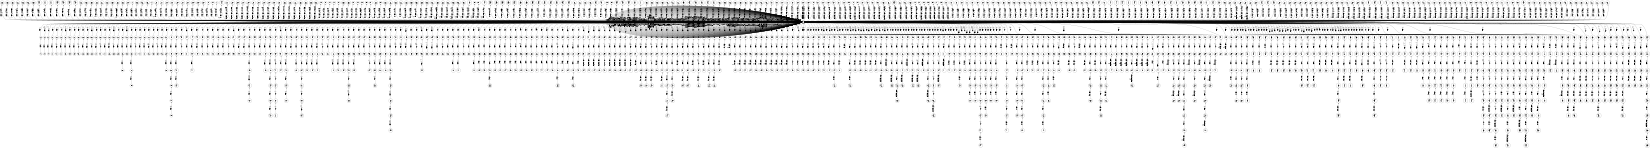 digraph FST {
rankdir = LR;
size = "8.5,11";
label = "";
center = 1;
orientation = Landscape;
ranksep = "0.4";
nodesep = "0.25";
0 [label = "0", shape = circle, style = bold, fontsize = 14]
	0 -> 0 [label = "(:(/-0.47486", fontsize = 14];
	0 -> 0 [label = "(:（/-0.73295", fontsize = 14];
	0 -> 0 [label = "(:で/0.048951", fontsize = 14];
	0 -> 0 [label = "(:に/0.0032179", fontsize = 14];
	0 -> 0 [label = "(:を/0.033048", fontsize = 14];
	0 -> 0 [label = "(:項/-0.037146", fontsize = 14];
	0 -> 328 [label = "(:<eps>/-0.40491", fontsize = 14];
	0 -> 332 [label = "(:<eps>/-0.40788", fontsize = 14];
	0 -> 337 [label = "(:<eps>/-0.021602", fontsize = 14];
	0 -> 341 [label = "(:<eps>/-0.72646", fontsize = 14];
	0 -> 345 [label = "(:<eps>/-0.063553", fontsize = 14];
	0 -> 349 [label = "(:<eps>/0.18034", fontsize = 14];
	0 -> 353 [label = "(:<eps>/-0.43535", fontsize = 14];
	0 -> 1135 [label = "(:<eps>/-0.39691", fontsize = 14];
	0 -> 1141 [label = "(:<eps>/-0.41093", fontsize = 14];
	0 -> 1147 [label = "(:<eps>/0.072153", fontsize = 14];
	0 -> 1153 [label = "(:<eps>/-0.75726", fontsize = 14];
	0 -> 1159 [label = "(:<eps>/0.061706", fontsize = 14];
	0 -> 1165 [label = "(:<eps>/0.9013", fontsize = 14];
	0 -> 1169 [label = "(:<eps>/-0.39266", fontsize = 14];
	0 -> 324 [label = "(:<eps>/-0.37702", fontsize = 14];
	0 -> 369 [label = "4:<eps>/-0.44975", fontsize = 14];
	0 -> 385 [label = "4:<eps>/0.14313", fontsize = 14];
	0 -> 381 [label = "4:<eps>/-0.1835", fontsize = 14];
	0 -> 377 [label = "4:<eps>/-0.38019", fontsize = 14];
	0 -> 373 [label = "4:<eps>/-0.70488", fontsize = 14];
	0 -> 365 [label = "4:<eps>/0.14309", fontsize = 14];
	0 -> 361 [label = "4:<eps>/0.025159", fontsize = 14];
	0 -> 357 [label = "4:<eps>/-0.34894", fontsize = 14];
	0 -> 0 [label = "4:１４/0.192", fontsize = 14];
	0 -> 0 [label = "4:４/-0.71399", fontsize = 14];
	0 -> 0 [label = "4:１/0.17529", fontsize = 14];
	0 -> 0 [label = "4:３/0.0094886", fontsize = 14];
	0 -> 0 [label = "4:で/0.16075", fontsize = 14];
	0 -> 0 [label = "4:4/-0.31608", fontsize = 14];
	0 -> 403 [label = "):<eps>/-0.48145", fontsize = 14];
	0 -> 1 [label = "):<eps>/-0.33343", fontsize = 14];
	0 -> 398 [label = "):<eps>/-0.34002", fontsize = 14];
	0 -> 394 [label = "):<eps>/-0.31932", fontsize = 14];
	0 -> 390 [label = "):<eps>/-0.3051", fontsize = 14];
	0 -> 0 [label = "):）/-0.73157", fontsize = 14];
	0 -> 4 [label = "):<eps>/-0.3671", fontsize = 14];
	0 -> 0 [label = "):▼/-0.30433", fontsize = 14];
	0 -> 0 [label = "):)/-0.4663", fontsize = 14];
	0 -> 0 [label = "a:その/-0.33499", fontsize = 14];
	0 -> 0 [label = "a:は/-0.45571", fontsize = 14];
	0 -> 407 [label = "a:<eps>/-0.2996", fontsize = 14];
	0 -> 411 [label = "a:<eps>/-0.37745", fontsize = 14];
	0 -> 415 [label = "a:<eps>/-0.37336", fontsize = 14];
	0 -> 419 [label = "a:<eps>/0.38551", fontsize = 14];
	0 -> 423 [label = "a:<eps>/-0.38041", fontsize = 14];
	0 -> 427 [label = "a:<eps>/-0.37062", fontsize = 14];
	0 -> 431 [label = "a:<eps>/0.14076", fontsize = 14];
	0 -> 435 [label = "a:<eps>/-0.28375", fontsize = 14];
	0 -> 439 [label = "a:<eps>/-0.28951", fontsize = 14];
	0 -> 443 [label = "a:<eps>/-0.29167", fontsize = 14];
	0 -> 10 [label = "a:<eps>/-0.39478", fontsize = 14];
	0 -> 0 [label = "a:また/-0.28764", fontsize = 14];
	0 -> 13 [label = "a:<eps>/-0.33191", fontsize = 14];
	0 -> 0 [label = "a:a/-0.27632", fontsize = 14];
	0 -> 0 [label = "a:、/-0.53146", fontsize = 14];
	0 -> 7 [label = "a:<eps>/-0.31884", fontsize = 14];
	0 -> 1175 [label = "a:<eps>/-0.064581", fontsize = 14];
	0 -> 0 [label = "a:た/-0.4067", fontsize = 14];
	0 -> 0 [label = "a:さらに/-0.27717", fontsize = 14];
	0 -> 0 [label = "a:する/-0.4215", fontsize = 14];
	0 -> 0 [label = "a:る/-0.33829", fontsize = 14];
	0 -> 0 [label = "a:１/-0.33059", fontsize = 14];
	0 -> 0 [label = "a:ａ/-0.36908", fontsize = 14];
	0 -> 0 [label = "a:半/-0.29268", fontsize = 14];
	0 -> 0 [label = "request:要求/-0.69294", fontsize = 14];
	0 -> 0 [label = "request:送信/0.10862", fontsize = 14];
	0 -> 447 [label = "request:<eps>/-0.21499", fontsize = 14];
	0 -> 0 [label = "request:希望/-0.10028", fontsize = 14];
	0 -> 451 [label = "request:<eps>/-0.12021", fontsize = 14];
	0 -> 456 [label = "request:<eps>/-0.10573", fontsize = 14];
	0 -> 461 [label = "request:<eps>/-0.16701", fontsize = 14];
	0 -> 0 [label = "request:リクエスト/-0.49723", fontsize = 14];
	0 -> 466 [label = "request:<eps>/-0.078135", fontsize = 14];
	0 -> 470 [label = "request:<eps>/-0.16788", fontsize = 14];
	0 -> 475 [label = "request:<eps>/-0.2128", fontsize = 14];
	0 -> 482 [label = "request:<eps>/-0.22749", fontsize = 14];
	0 -> 488 [label = "request:<eps>/-0.19697", fontsize = 14];
	0 -> 492 [label = "request:<eps>/-0.16046", fontsize = 14];
	0 -> 497 [label = "request:<eps>/-0.084312", fontsize = 14];
	0 -> 502 [label = "request:<eps>/-0.017715", fontsize = 14];
	0 -> 506 [label = "request:<eps>/-0.076108", fontsize = 14];
	0 -> 511 [label = "request:<eps>/-0.31421", fontsize = 14];
	0 -> 515 [label = "request:<eps>/-0.11877", fontsize = 14];
	0 -> 0 [label = "request:依頼/-0.47148", fontsize = 14];
	0 -> 520 [label = "request:<eps>/-0.14632", fontsize = 14];
	0 -> 525 [label = "request:<eps>/0.08659", fontsize = 14];
	0 -> 0 [label = "request:要請/-0.15474", fontsize = 14];
	0 -> 529 [label = "request:<eps>/-0.086673", fontsize = 14];
	0 -> 28 [label = "for:<eps>/-0.13745", fontsize = 14];
	0 -> 22 [label = "for:<eps>/-0.14512", fontsize = 14];
	0 -> 0 [label = "for:に/-0.057446", fontsize = 14];
	0 -> 31 [label = "for:<eps>/-0.26449", fontsize = 14];
	0 -> 0 [label = "for:ため/-0.31039", fontsize = 14];
	0 -> 34 [label = "for:<eps>/-0.45854", fontsize = 14];
	0 -> 0 [label = "for:が/0.0054961", fontsize = 14];
	0 -> 0 [label = "for:を/-0.32004", fontsize = 14];
	0 -> 37 [label = "for:<eps>/-0.21539", fontsize = 14];
	0 -> 535 [label = "for:<eps>/-0.22101", fontsize = 14];
	0 -> 532 [label = "for:<eps>/-0.2049", fontsize = 14];
	0 -> 40 [label = "for:<eps>/-0.14517", fontsize = 14];
	0 -> 0 [label = "for:の/-0.20795", fontsize = 14];
	0 -> 16 [label = "for:<eps>/-0.14512", fontsize = 14];
	0 -> 0 [label = "for:用/-0.38118", fontsize = 14];
	0 -> 43 [label = "for:<eps>/-0.35379", fontsize = 14];
	0 -> 25 [label = "for:<eps>/-0.17962", fontsize = 14];
	0 -> 0 [label = "for:する/-0.12819", fontsize = 14];
	0 -> 19 [label = "for:<eps>/-0.30547", fontsize = 14];
	0 -> 0 [label = "for:で/-0.10217", fontsize = 14];
	0 -> 567 [label = "an:<eps>/-0.21469", fontsize = 14];
	0 -> 0 [label = "an:は/-0.32029", fontsize = 14];
	0 -> 46 [label = "an:<eps>/-0.29892", fontsize = 14];
	0 -> 0 [label = "an:この/-0.16544", fontsize = 14];
	0 -> 0 [label = "an:する/-0.31324", fontsize = 14];
	0 -> 0 [label = "an:を/-0.2168", fontsize = 14];
	0 -> 0 [label = "an:ａｎ/-0.29439", fontsize = 14];
	0 -> 0 [label = "an:一/-0.16559", fontsize = 14];
	0 -> 0 [label = "an:の/-0.23655", fontsize = 14];
	0 -> 0 [label = "an:た/-0.31574", fontsize = 14];
	0 -> 0 [label = "an:、/-0.40998", fontsize = 14];
	0 -> 575 [label = "an:<eps>/-0.23229", fontsize = 14];
	0 -> 571 [label = "an:<eps>/-0.28963", fontsize = 14];
	0 -> 543 [label = "an:<eps>/-0.1192", fontsize = 14];
	0 -> 547 [label = "an:<eps>/-0.2086", fontsize = 14];
	0 -> 551 [label = "an:<eps>/0.080429", fontsize = 14];
	0 -> 555 [label = "an:<eps>/-0.15535", fontsize = 14];
	0 -> 559 [label = "an:<eps>/-0.199", fontsize = 14];
	0 -> 563 [label = "an:<eps>/-0.16601", fontsize = 14];
	0 -> 539 [label = "an:<eps>/-0.22186", fontsize = 14];
	0 -> 579 [label = "area:<eps>/0.093103", fontsize = 14];
	0 -> 583 [label = "area:<eps>/-0.0048954", fontsize = 14];
	0 -> 587 [label = "area:<eps>/-0.31652", fontsize = 14];
	0 -> 591 [label = "area:<eps>/0.080079", fontsize = 14];
	0 -> 595 [label = "area:<eps>/-0.026442", fontsize = 14];
	0 -> 599 [label = "area:<eps>/-0.16302", fontsize = 14];
	0 -> 603 [label = "area:<eps>/-0.22604", fontsize = 14];
	0 -> 1181 [label = "area:<eps>/0.35139", fontsize = 14];
	0 -> 0 [label = "area:地域/-0.2456", fontsize = 14];
	0 -> 52 [label = "area:<eps>/-0.3551", fontsize = 14];
	0 -> 0 [label = "area:範囲/-0.14186", fontsize = 14];
	0 -> 0 [label = "area:エリア/-0.5465", fontsize = 14];
	0 -> 49 [label = "area:<eps>/-0.28659", fontsize = 14];
	0 -> 0 [label = "area:領域/-0.59478", fontsize = 14];
	0 -> 0 [label = "area:部分/-0.20184", fontsize = 14];
	0 -> 0 [label = "area:面/0.11781", fontsize = 14];
	0 -> 0 [label = "area:面積/-0.63479", fontsize = 14];
	0 -> 0 [label = "area:部/-0.16721", fontsize = 14];
	0 -> 1186 [label = "area:<eps>/0.14061", fontsize = 14];
	0 -> 1365 [label = "to:<eps>/0.27249", fontsize = 14];
	0 -> 0 [label = "to:乃至/-0.34452", fontsize = 14];
	0 -> 1360 [label = "to:<eps>/-0.041864", fontsize = 14];
	0 -> 1355 [label = "to:<eps>/-0.25331", fontsize = 14];
	0 -> 1350 [label = "to:<eps>/-0.24544", fontsize = 14];
	0 -> 1343 [label = "to:<eps>/-0.27982", fontsize = 14];
	0 -> 1337 [label = "to:<eps>/-0.085886", fontsize = 14];
	0 -> 1331 [label = "to:<eps>/-0.24889", fontsize = 14];
	0 -> 1325 [label = "to:<eps>/-0.26261", fontsize = 14];
	0 -> 1318 [label = "to:<eps>/-0.24479", fontsize = 14];
	0 -> 1312 [label = "to:<eps>/-0.2081", fontsize = 14];
	0 -> 1306 [label = "to:<eps>/-0.33247", fontsize = 14];
	0 -> 1300 [label = "to:<eps>/-0.30177", fontsize = 14];
	0 -> 1293 [label = "to:<eps>/-0.22924", fontsize = 14];
	0 -> 1286 [label = "to:<eps>/-0.19258", fontsize = 14];
	0 -> 0 [label = "to:〜/-0.48595", fontsize = 14];
	0 -> 0 [label = "to:対/-0.19348", fontsize = 14];
	0 -> 0 [label = "to:項/-0.12919", fontsize = 14];
	0 -> 607 [label = "to:<eps>/-0.048005", fontsize = 14];
	0 -> 611 [label = "to:<eps>/-0.032176", fontsize = 14];
	0 -> 616 [label = "to:<eps>/0.13304", fontsize = 14];
	0 -> 620 [label = "to:<eps>/-0.11596", fontsize = 14];
	0 -> 1202 [label = "to:<eps>/0.14553", fontsize = 14];
	0 -> 1194 [label = "to:<eps>/0.1768", fontsize = 14];
	0 -> 0 [label = "to:と/-0.16568", fontsize = 14];
	0 -> 0 [label = "to:し/-0.30047", fontsize = 14];
	0 -> 0 [label = "to:する/-0.23953", fontsize = 14];
	0 -> 0 [label = "to:に/-0.55959", fontsize = 14];
	0 -> 55 [label = "to:<eps>/-0.29564", fontsize = 14];
	0 -> 58 [label = "to:<eps>/-0.31832", fontsize = 14];
	0 -> 0 [label = "to:が/-0.10491", fontsize = 14];
	0 -> 0 [label = "to:を/-0.39775", fontsize = 14];
	0 -> 0 [label = "to:へ/-0.43565", fontsize = 14];
	0 -> 0 [label = "to:れ/-0.16001", fontsize = 14];
	0 -> 1033 [label = "to:<eps>/-0.35645", fontsize = 14];
	0 -> 1029 [label = "to:<eps>/-0.17927", fontsize = 14];
	0 -> 1025 [label = "to:<eps>/-0.087372", fontsize = 14];
	0 -> 1021 [label = "to:<eps>/-0.30148", fontsize = 14];
	0 -> 1017 [label = "to:<eps>/-0.033453", fontsize = 14];
	0 -> 623 [label = "to:<eps>/-0.14276", fontsize = 14];
	0 -> 628 [label = "to:<eps>/-0.0025442", fontsize = 14];
	0 -> 632 [label = "to:<eps>/0.02555", fontsize = 14];
	0 -> 636 [label = "to:<eps>/0.040911", fontsize = 14];
	0 -> 640 [label = "to:<eps>/0.064301", fontsize = 14];
	0 -> 644 [label = "to:<eps>/-0.15788", fontsize = 14];
	0 -> 677 [label = "be:<eps>/0.060541", fontsize = 14];
	0 -> 0 [label = "be:こと/-0.098191", fontsize = 14];
	0 -> 0 [label = "be:れ/-0.066309", fontsize = 14];
	0 -> 0 [label = "be:せ/-0.11237", fontsize = 14];
	0 -> 0 [label = "be:を/-0.26589", fontsize = 14];
	0 -> 0 [label = "be:も/-0.20881", fontsize = 14];
	0 -> 0 [label = "be:する/-0.41225", fontsize = 14];
	0 -> 1251 [label = "be:<eps>/0.10388", fontsize = 14];
	0 -> 1242 [label = "be:<eps>/0.35486", fontsize = 14];
	0 -> 1234 [label = "be:<eps>/0.15252", fontsize = 14];
	0 -> 1227 [label = "be:<eps>/0.38438", fontsize = 14];
	0 -> 1218 [label = "be:<eps>/0.079035", fontsize = 14];
	0 -> 1211 [label = "be:<eps>/0.16291", fontsize = 14];
	0 -> 648 [label = "be:<eps>/0.37519", fontsize = 14];
	0 -> 653 [label = "be:<eps>/0.083772", fontsize = 14];
	0 -> 657 [label = "be:<eps>/0.058577", fontsize = 14];
	0 -> 662 [label = "be:<eps>/0.035302", fontsize = 14];
	0 -> 668 [label = "be:<eps>/-0.003108", fontsize = 14];
	0 -> 673 [label = "be:<eps>/0.15066", fontsize = 14];
	0 -> 682 [label = "be:<eps>/0.39581", fontsize = 14];
	0 -> 687 [label = "be:<eps>/0.16895", fontsize = 14];
	0 -> 691 [label = "be:<eps>/-0.098642", fontsize = 14];
	0 -> 697 [label = "be:<eps>/-0.02388", fontsize = 14];
	0 -> 704 [label = "be:<eps>/0.013292", fontsize = 14];
	0 -> 709 [label = "be:<eps>/0.15509", fontsize = 14];
	0 -> 713 [label = "included:<eps>/0.32068", fontsize = 14];
	0 -> 717 [label = "included:<eps>/0.18086", fontsize = 14];
	0 -> 721 [label = "included:<eps>/0.074519", fontsize = 14];
	0 -> 726 [label = "included:<eps>/0.19375", fontsize = 14];
	0 -> 730 [label = "included:<eps>/-0.11205", fontsize = 14];
	0 -> 736 [label = "included:<eps>/-0.36718", fontsize = 14];
	0 -> 62 [label = "included:<eps>/-0.10803", fontsize = 14];
	0 -> 742 [label = "included:<eps>/-0.36987", fontsize = 14];
	0 -> 751 [label = "included:<eps>/-0.52059", fontsize = 14];
	0 -> 758 [label = "included:<eps>/-0.21968", fontsize = 14];
	0 -> 764 [label = "included:<eps>/-0.1049", fontsize = 14];
	0 -> 770 [label = "included:<eps>/0.15837", fontsize = 14];
	0 -> 773 [label = "included:<eps>/-0.38427", fontsize = 14];
	0 -> 65 [label = "included:<eps>/-0.31799", fontsize = 14];
	0 -> 0 [label = "included:る/0.068772", fontsize = 14];
	0 -> 0 [label = "included:あ/0.29253", fontsize = 14];
	0 -> 70 [label = "included:<eps>/0.095099", fontsize = 14];
	0 -> 0 [label = "included:れ/0.056749", fontsize = 14];
	0 -> 73 [label = "included:<eps>/-0.076869", fontsize = 14];
	0 -> 781 [label = "included:<eps>/0.17174", fontsize = 14];
	0 -> 784 [label = "included:<eps>/-0.30407", fontsize = 14];
	0 -> 791 [label = "included:<eps>/-0.39419", fontsize = 14];
	0 -> 799 [label = "included:<eps>/0.21569", fontsize = 14];
	0 -> 803 [label = "included:<eps>/0.24245", fontsize = 14];
	0 -> 807 [label = "included:<eps>/-0.096395", fontsize = 14];
	0 -> 1258 [label = "included:<eps>/-0.12796", fontsize = 14];
	0 -> 811 [label = "included:<eps>/-0.26589", fontsize = 14];
	0 -> 819 [label = "included:<eps>/-0.35332", fontsize = 14];
	0 -> 825 [label = "included:<eps>/-0.11989", fontsize = 14];
	0 -> 0 [label = "included:存在/0.15929", fontsize = 14];
	0 -> 0 [label = "included:構成/0.1061", fontsize = 14];
	0 -> 0 [label = "included:有/0.087795", fontsize = 14];
	0 -> 76 [label = "included:<eps>/0.19548", fontsize = 14];
	0 -> 79 [label = "included:<eps>/0.066129", fontsize = 14];
	0 -> 0 [label = "included:設け/0.17779", fontsize = 14];
	0 -> 0 [label = "included:うち/0.048762", fontsize = 14];
	0 -> 0 [label = "included:含有/-0.062989", fontsize = 14];
	0 -> 0 [label = "included:入/0.031815", fontsize = 14];
	0 -> 82 [label = "included:<eps>/-0.083336", fontsize = 14];
	0 -> 0 [label = "included:成/0.11103", fontsize = 14];
	0 -> 0 [label = "included:搭載/0.17243", fontsize = 14];
	0 -> 0 [label = "included:装備/0.11831", fontsize = 14];
	0 -> 0 [label = "included:含/-0.19521", fontsize = 14];
	0 -> 85 [label = "included:<eps>/-0.33862", fontsize = 14];
	0 -> 88 [label = "included:<eps>/-0.23788", fontsize = 14];
	0 -> 91 [label = "included:<eps>/-0.28124", fontsize = 14];
	0 -> 95 [label = "included:<eps>/-0.40065", fontsize = 14];
	0 -> 102 [label = "included:<eps>/-0.61672", fontsize = 14];
	0 -> 107 [label = "included:<eps>/-0.25707", fontsize = 14];
	0 -> 0 [label = "included:含め/-0.17619", fontsize = 14];
	0 -> 0 [label = "included:混入/-0.028979", fontsize = 14];
	0 -> 0 [label = "in:そして/-0.12282", fontsize = 14];
	0 -> 0 [label = "in:の/0.065169", fontsize = 14];
	0 -> 0 [label = "in:また/-0.18899", fontsize = 14];
	0 -> 0 [label = "in:で/-0.39898", fontsize = 14];
	0 -> 0 [label = "in:し/-0.10563", fontsize = 14];
	0 -> 0 [label = "in:に/-0.47864", fontsize = 14];
	0 -> 110 [label = "in:<eps>/-0.48289", fontsize = 14];
	0 -> 113 [label = "in:<eps>/-0.55957", fontsize = 14];
	0 -> 0 [label = "in:い/-0.20005", fontsize = 14];
	0 -> 0 [label = "in:を/0.10485", fontsize = 14];
	0 -> 117 [label = "in:<eps>/-0.25588", fontsize = 14];
	0 -> 0 [label = "in:中/-0.38081", fontsize = 14];
	0 -> 120 [label = "in:<eps>/-0.38334", fontsize = 14];
	0 -> 0 [label = "in:内/-0.34724", fontsize = 14];
	0 -> 123 [label = "in:<eps>/-0.3391", fontsize = 14];
	0 -> 126 [label = "in:<eps>/-0.39326", fontsize = 14];
	0 -> 129 [label = "in:<eps>/-0.36047", fontsize = 14];
	0 -> 0 [label = "in:さ/-0.21148", fontsize = 14];
	0 -> 0 [label = "in:方向/-0.11699", fontsize = 14];
	0 -> 132 [label = "in:<eps>/-0.24155", fontsize = 14];
	0 -> 869 [label = "in:<eps>/-0.36643", fontsize = 14];
	0 -> 862 [label = "in:<eps>/-0.44816", fontsize = 14];
	0 -> 858 [label = "in:<eps>/-0.28769", fontsize = 14];
	0 -> 852 [label = "in:<eps>/-0.18679", fontsize = 14];
	0 -> 848 [label = "in:<eps>/-0.10047", fontsize = 14];
	0 -> 845 [label = "in:<eps>/-0.21362", fontsize = 14];
	0 -> 841 [label = "in:<eps>/-0.1887", fontsize = 14];
	0 -> 830 [label = "in:<eps>/-0.12136", fontsize = 14];
	0 -> 834 [label = "in:<eps>/0.14041", fontsize = 14];
	0 -> 837 [label = "in:<eps>/-0.19238", fontsize = 14];
	0 -> 0 [label = "the:、/-0.56087", fontsize = 14];
	0 -> 0 [label = "the:た/-0.31363", fontsize = 14];
	0 -> 144 [label = "the:<eps>/-0.38489", fontsize = 14];
	0 -> 0 [label = "the:（/-0.22286", fontsize = 14];
	0 -> 0 [label = "the:その/-0.31193", fontsize = 14];
	0 -> 0 [label = "the:の/-0.46103", fontsize = 14];
	0 -> 0 [label = "the:は/-0.3999", fontsize = 14];
	0 -> 135 [label = "the:<eps>/-0.3569", fontsize = 14];
	0 -> 138 [label = "the:<eps>/-0.31222", fontsize = 14];
	0 -> 0 [label = "the:この/-0.36216", fontsize = 14];
	0 -> 0 [label = "the:前記/-0.39973", fontsize = 14];
	0 -> 0 [label = "the:する/-0.24789", fontsize = 14];
	0 -> 0 [label = "the:ア/-0.21137", fontsize = 14];
	0 -> 0 [label = "the:本/-0.2343", fontsize = 14];
	0 -> 0 [label = "the:各/-0.23004", fontsize = 14];
	0 -> 0 [label = "the:尚/-0.22102", fontsize = 14];
	0 -> 875 [label = "the:<eps>/-0.48179", fontsize = 14];
	0 -> 879 [label = "the:<eps>/-0.308", fontsize = 14];
	0 -> 883 [label = "the:<eps>/-0.25559", fontsize = 14];
	0 -> 887 [label = "the:<eps>/-0.22861", fontsize = 14];
	0 -> 891 [label = "the:<eps>/-0.32937", fontsize = 14];
	0 -> 1266 [label = "the:<eps>/0.0098384", fontsize = 14];
	0 -> 1126 [label = "the:<eps>/-0.29381", fontsize = 14];
	0 -> 141 [label = "the:<eps>/-0.43285", fontsize = 14];
	0 -> 1122 [label = "the:<eps>/-0.31413", fontsize = 14];
	0 -> 1118 [label = "the:<eps>/-0.29213", fontsize = 14];
	0 -> 1115 [label = "the:<eps>/-0.22365", fontsize = 14];
	0 -> 1111 [label = "the:<eps>/-0.25577", fontsize = 14];
	0 -> 1106 [label = "the:<eps>/-0.2221", fontsize = 14];
	0 -> 1101 [label = "the:<eps>/-0.23012", fontsize = 14];
	0 -> 1094 [label = "the:<eps>/-0.43031", fontsize = 14];
	0 -> 1090 [label = "the:<eps>/-0.30324", fontsize = 14];
	0 -> 1085 [label = "the:<eps>/-0.16358", fontsize = 14];
	0 -> 1081 [label = "the:<eps>/-0.31413", fontsize = 14];
	0 -> 1076 [label = "the:<eps>/-0.43721", fontsize = 14];
	0 -> 1071 [label = "the:<eps>/-0.36893", fontsize = 14];
	0 -> 1064 [label = "the:<eps>/-0.29898", fontsize = 14];
	0 -> 1060 [label = "the:<eps>/-0.26452", fontsize = 14];
	0 -> 1056 [label = "the:<eps>/-0.59903", fontsize = 14];
	0 -> 1052 [label = "the:<eps>/-0.44605", fontsize = 14];
	0 -> 1047 [label = "the:<eps>/-0.21971", fontsize = 14];
	0 -> 1042 [label = "the:<eps>/-0.30318", fontsize = 14];
	0 -> 1037 [label = "the:<eps>/-0.30568", fontsize = 14];
	0 -> 896 [label = "the:<eps>/-0.24293", fontsize = 14];
	0 -> 900 [label = "the:<eps>/-0.38761", fontsize = 14];
	0 -> 904 [label = "the:<eps>/-0.21792", fontsize = 14];
	0 -> 908 [label = "template:<eps>/-0.26642", fontsize = 14];
	0 -> 912 [label = "template:<eps>/-0.19813", fontsize = 14];
	0 -> 917 [label = "template:<eps>/-0.059566", fontsize = 14];
	0 -> 0 [label = "template:雛形/-0.45255", fontsize = 14];
	0 -> 0 [label = "template:一致/0.284", fontsize = 14];
	0 -> 0 [label = "template:鋳型/-0.48346", fontsize = 14];
	0 -> 0 [label = "template:テンプレート/-0.70653", fontsize = 14];
	0 -> 0 [label = "template:種別/0.088819", fontsize = 14];
	0 -> 950 [label = "is:<eps>/-0.17634", fontsize = 14];
	0 -> 0 [label = "is:れ/-0.27942", fontsize = 14];
	0 -> 0 [label = "is:を/-0.5021", fontsize = 14];
	0 -> 0 [label = "is:あ/-0.039107", fontsize = 14];
	0 -> 0 [label = "is:が/-0.59235", fontsize = 14];
	0 -> 0 [label = "is:も/-0.11893", fontsize = 14];
	0 -> 0 [label = "is:に/-0.060866", fontsize = 14];
	0 -> 0 [label = "is:は/-0.57102", fontsize = 14];
	0 -> 1272 [label = "is:<eps>/0.55454", fontsize = 14];
	0 -> 1276 [label = "is:<eps>/0.34083", fontsize = 14];
	0 -> 1280 [label = "is:<eps>/0.27236", fontsize = 14];
	0 -> 0 [label = "is:の/0.052175", fontsize = 14];
	0 -> 980 [label = "is:<eps>/0.30897", fontsize = 14];
	0 -> 977 [label = "is:<eps>/0.35575", fontsize = 14];
	0 -> 973 [label = "is:<eps>/-0.028349", fontsize = 14];
	0 -> 968 [label = "is:<eps>/-0.084624", fontsize = 14];
	0 -> 960 [label = "is:<eps>/-0.11923", fontsize = 14];
	0 -> 956 [label = "is:<eps>/0.13032", fontsize = 14];
	0 -> 921 [label = "is:<eps>/0.05699", fontsize = 14];
	0 -> 925 [label = "is:<eps>/-0.023736", fontsize = 14];
	0 -> 931 [label = "is:<eps>/-0.020511", fontsize = 14];
	0 -> 937 [label = "is:<eps>/-0.20353", fontsize = 14];
	0 -> 946 [label = "is:<eps>/0.090487", fontsize = 14];
	0 -> 0 [label = "made:形成/-0.097045", fontsize = 14];
	0 -> 0 [label = "made:＝/0.085355", fontsize = 14];
	0 -> 256 [label = "made:<eps>/-0.11277", fontsize = 14];
	0 -> 0 [label = "made:施/0.033072", fontsize = 14];
	0 -> 0 [label = "made:つ/-0.065505", fontsize = 14];
	0 -> 251 [label = "made:<eps>/-0.16383", fontsize = 14];
	0 -> 247 [label = "made:<eps>/-0.17575", fontsize = 14];
	0 -> 983 [label = "made:<eps>/-0.028269", fontsize = 14];
	0 -> 988 [label = "made:<eps>/-0.065763", fontsize = 14];
	0 -> 994 [label = "made:<eps>/-0.01392", fontsize = 14];
	0 -> 1000 [label = "made:<eps>/-0.059617", fontsize = 14];
	0 -> 1006 [label = "made:<eps>/0.15485", fontsize = 14];
	0 -> 1010 [label = "made:<eps>/0.038505", fontsize = 14];
	0 -> 1014 [label = "made:<eps>/0.040799", fontsize = 14];
	0 -> 0 [label = "made:く/-0.062771", fontsize = 14];
	0 -> 213 [label = "made:<eps>/-0.020017", fontsize = 14];
	0 -> 209 [label = "made:<eps>/-0.16693", fontsize = 14];
	0 -> 205 [label = "made:<eps>/-0.30109", fontsize = 14];
	0 -> 201 [label = "made:<eps>/-0.2378", fontsize = 14];
	0 -> 260 [label = "made:<eps>/-0.21237", fontsize = 14];
	0 -> 0 [label = "made:製/-0.23587", fontsize = 14];
	0 -> 0 [label = "made:材料/-0.056665", fontsize = 14];
	0 -> 264 [label = "made:<eps>/-0.27091", fontsize = 14];
	0 -> 0 [label = "made:──/-0.311", fontsize = 14];
	0 -> 0 [label = "made:作製/-0.10826", fontsize = 14];
	0 -> 244 [label = "made:<eps>/-0.16453", fontsize = 14];
	0 -> 241 [label = "made:<eps>/-0.093547", fontsize = 14];
	0 -> 0 [label = "made:行/-0.11421", fontsize = 14];
	0 -> 237 [label = "made:<eps>/-0.21477", fontsize = 14];
	0 -> 231 [label = "made:<eps>/-0.19914", fontsize = 14];
	0 -> 0 [label = "made:せ/-0.0044646", fontsize = 14];
	0 -> 216 [label = "made:<eps>/-0.12225", fontsize = 14];
	0 -> 219 [label = "made:<eps>/-0.13022", fontsize = 14];
	0 -> 223 [label = "made:<eps>/-0.14865", fontsize = 14];
	0 -> 0 [label = "made:出/0.066047", fontsize = 14];
	0 -> 227 [label = "made:<eps>/-0.14008", fontsize = 14];
	0 -> 147 [label = "made:<eps>/-0.21313", fontsize = 14];
	0 -> 0 [label = "made:な/-0.10319", fontsize = 14];
	0 -> 153 [label = "made:<eps>/-0.083697", fontsize = 14];
	0 -> 156 [label = "made:<eps>/-0.13913", fontsize = 14];
	0 -> 194 [label = "made:<eps>/-0.27683", fontsize = 14];
	0 -> 190 [label = "made:<eps>/-0.16374", fontsize = 14];
	0 -> 187 [label = "made:<eps>/-0.24256", fontsize = 14];
	0 -> 181 [label = "made:<eps>/-0.18008", fontsize = 14];
	0 -> 177 [label = "made:<eps>/-0.10584", fontsize = 14];
	0 -> 170 [label = "made:<eps>/-0.2736", fontsize = 14];
	0 -> 163 [label = "made:<eps>/-0.24241", fontsize = 14];
	0 -> 159 [label = "made:<eps>/-0.11588", fontsize = 14];
	0 -> 1130 [label = "user:<eps>/0.19163", fontsize = 14];
	0 -> 287 [label = "user:<eps>/-0.42278", fontsize = 14];
	0 -> 0 [label = "user:ユーザー/-0.56804", fontsize = 14];
	0 -> 0 [label = "user:者/-0.31689", fontsize = 14];
	0 -> 0 [label = "user:指示/0.094504", fontsize = 14];
	0 -> 0 [label = "user:部分/0.29133", fontsize = 14];
	0 -> 284 [label = "user:<eps>/-0.25091", fontsize = 14];
	0 -> 0 [label = "user:先/0.13725", fontsize = 14];
	0 -> 281 [label = "user:<eps>/0.19623", fontsize = 14];
	0 -> 0 [label = "user:移動/0.18919", fontsize = 14];
	0 -> 278 [label = "user:<eps>/-0.38994", fontsize = 14];
	0 -> 291 [label = "user:<eps>/-0.3627", fontsize = 14];
	0 -> 275 [label = "user:<eps>/-0.43697", fontsize = 14];
	0 -> 0 [label = "user:使用/-0.059664", fontsize = 14];
	0 -> 272 [label = "user:<eps>/-0.47134", fontsize = 14];
	0 -> 0 [label = "user:利用/-0.24233", fontsize = 14];
	0 -> 294 [label = "user:<eps>/-0.38038", fontsize = 14];
	0 -> 0 [label = "user:プレイヤー/-0.13373", fontsize = 14];
	0 -> 0 [label = "user:ユーザ/-0.6957", fontsize = 14];
	0 -> 300 [label = ".:<eps>/-0.56222", fontsize = 14];
	0 -> 0 [label = ".:。/-0.62093", fontsize = 14];
	0 -> 303 [label = ".:<eps>/-0.5232", fontsize = 14];
	0 -> 306 [label = ".:<eps>/-0.67686", fontsize = 14];
	0 -> 310 [label = ".:<eps>/-0.40936", fontsize = 14];
	0 -> 0 [label = ".:る/-0.36042", fontsize = 14];
	0 -> 314 [label = ".:<eps>/-0.70148", fontsize = 14];
	0 -> 317 [label = ".:<eps>/-0.38263", fontsize = 14];
	0 -> 320 [label = ".:<eps>/-0.60702", fontsize = 14];
	0 -> 297 [label = ".:<eps>/-0.37591", fontsize = 14];
1 [label = "1", shape = circle, style = solid, fontsize = 14]
2 [label = "2", shape = circle, style = solid, fontsize = 14]
	2 -> 3 [label = "<eps>:)", fontsize = 14];
3 [label = "3", shape = circle, style = solid, fontsize = 14]
	3 -> 0 [label = "<eps>:．", fontsize = 14];
4 [label = "4", shape = circle, style = solid, fontsize = 14]
5 [label = "5", shape = circle, style = solid, fontsize = 14]
	5 -> 6 [label = "<eps>:）", fontsize = 14];
6 [label = "6", shape = circle, style = solid, fontsize = 14]
	6 -> 0 [label = "<eps>:参照", fontsize = 14];
7 [label = "7", shape = circle, style = solid, fontsize = 14]
8 [label = "8", shape = circle, style = solid, fontsize = 14]
	8 -> 9 [label = "<eps>:、", fontsize = 14];
9 [label = "9", shape = circle, style = solid, fontsize = 14]
	9 -> 0 [label = "<eps>:これ", fontsize = 14];
10 [label = "10", shape = circle, style = solid, fontsize = 14]
11 [label = "11", shape = circle, style = solid, fontsize = 14]
	11 -> 12 [label = "<eps>:は", fontsize = 14];
12 [label = "12", shape = circle, style = solid, fontsize = 14]
	12 -> 0 [label = "<eps>:、", fontsize = 14];
13 [label = "13", shape = circle, style = solid, fontsize = 14]
14 [label = "14", shape = circle, style = solid, fontsize = 14]
	14 -> 15 [label = "<eps>:また", fontsize = 14];
15 [label = "15", shape = circle, style = solid, fontsize = 14]
	15 -> 0 [label = "<eps>:、", fontsize = 14];
16 [label = "16", shape = circle, style = solid, fontsize = 14]
17 [label = "17", shape = circle, style = solid, fontsize = 14]
	17 -> 18 [label = "<eps>:の", fontsize = 14];
18 [label = "18", shape = circle, style = solid, fontsize = 14]
	18 -> 0 [label = "<eps>:で", fontsize = 14];
19 [label = "19", shape = circle, style = solid, fontsize = 14]
20 [label = "20", shape = circle, style = solid, fontsize = 14]
	20 -> 21 [label = "<eps>:の", fontsize = 14];
21 [label = "21", shape = circle, style = solid, fontsize = 14]
	21 -> 0 [label = "<eps>:ため", fontsize = 14];
22 [label = "22", shape = circle, style = solid, fontsize = 14]
23 [label = "23", shape = circle, style = solid, fontsize = 14]
	23 -> 24 [label = "<eps>:で", fontsize = 14];
24 [label = "24", shape = circle, style = solid, fontsize = 14]
	24 -> 0 [label = "<eps>:の", fontsize = 14];
25 [label = "25", shape = circle, style = solid, fontsize = 14]
26 [label = "26", shape = circle, style = solid, fontsize = 14]
	26 -> 27 [label = "<eps>:で", fontsize = 14];
27 [label = "27", shape = circle, style = solid, fontsize = 14]
	27 -> 0 [label = "<eps>:あ", fontsize = 14];
28 [label = "28", shape = circle, style = solid, fontsize = 14]
29 [label = "29", shape = circle, style = solid, fontsize = 14]
	29 -> 30 [label = "<eps>:する", fontsize = 14];
30 [label = "30", shape = circle, style = solid, fontsize = 14]
	30 -> 0 [label = "<eps>:の", fontsize = 14];
31 [label = "31", shape = circle, style = solid, fontsize = 14]
32 [label = "32", shape = circle, style = solid, fontsize = 14]
	32 -> 33 [label = "<eps>:に", fontsize = 14];
33 [label = "33", shape = circle, style = solid, fontsize = 14]
	33 -> 0 [label = "<eps>:対", fontsize = 14];
34 [label = "34", shape = circle, style = solid, fontsize = 14]
35 [label = "35", shape = circle, style = solid, fontsize = 14]
	35 -> 36 [label = "<eps>:ため", fontsize = 14];
36 [label = "36", shape = circle, style = solid, fontsize = 14]
	36 -> 0 [label = "<eps>:の", fontsize = 14];
37 [label = "37", shape = circle, style = solid, fontsize = 14]
38 [label = "38", shape = circle, style = solid, fontsize = 14]
	38 -> 39 [label = "<eps>:対", fontsize = 14];
39 [label = "39", shape = circle, style = solid, fontsize = 14]
	39 -> 0 [label = "<eps>:する", fontsize = 14];
40 [label = "40", shape = circle, style = solid, fontsize = 14]
41 [label = "41", shape = circle, style = solid, fontsize = 14]
	41 -> 42 [label = "<eps>:など", fontsize = 14];
42 [label = "42", shape = circle, style = solid, fontsize = 14]
	42 -> 0 [label = "<eps>:の", fontsize = 14];
43 [label = "43", shape = circle, style = solid, fontsize = 14]
44 [label = "44", shape = circle, style = solid, fontsize = 14]
	44 -> 45 [label = "<eps>:用", fontsize = 14];
45 [label = "45", shape = circle, style = solid, fontsize = 14]
	45 -> 0 [label = "<eps>:の", fontsize = 14];
46 [label = "46", shape = circle, style = solid, fontsize = 14]
47 [label = "47", shape = circle, style = solid, fontsize = 14]
	47 -> 48 [label = "<eps>:は", fontsize = 14];
48 [label = "48", shape = circle, style = solid, fontsize = 14]
	48 -> 0 [label = "<eps>:、", fontsize = 14];
49 [label = "49", shape = circle, style = solid, fontsize = 14]
50 [label = "50", shape = circle, style = solid, fontsize = 14]
	50 -> 51 [label = "<eps>:領域", fontsize = 14];
51 [label = "51", shape = circle, style = solid, fontsize = 14]
	51 -> 0 [label = "<eps>:部", fontsize = 14];
52 [label = "52", shape = circle, style = solid, fontsize = 14]
53 [label = "53", shape = circle, style = solid, fontsize = 14]
	53 -> 54 [label = "<eps>:小", fontsize = 14];
54 [label = "54", shape = circle, style = solid, fontsize = 14]
	54 -> 0 [label = "<eps>:面積", fontsize = 14];
55 [label = "55", shape = circle, style = solid, fontsize = 14]
56 [label = "56", shape = circle, style = solid, fontsize = 14]
	56 -> 57 [label = "<eps>:に", fontsize = 14];
57 [label = "57", shape = circle, style = solid, fontsize = 14]
	57 -> 0 [label = "<eps>:し", fontsize = 14];
58 [label = "58", shape = circle, style = solid, fontsize = 14]
59 [label = "59", shape = circle, style = solid, fontsize = 14]
	59 -> 60 [label = "<eps>:に", fontsize = 14];
60 [label = "60", shape = circle, style = solid, fontsize = 14]
	60 -> 61 [label = "<eps>:対", fontsize = 14];
61 [label = "61", shape = circle, style = solid, fontsize = 14]
	61 -> 0 [label = "<eps>:し", fontsize = 14];
62 [label = "62", shape = circle, style = solid, fontsize = 14]
63 [label = "63", shape = circle, style = solid, fontsize = 14]
	63 -> 64 [label = "<eps>:に", fontsize = 14];
64 [label = "64", shape = circle, style = solid, fontsize = 14]
	64 -> 0 [label = "<eps>:内蔵", fontsize = 14];
65 [label = "65", shape = circle, style = solid, fontsize = 14]
66 [label = "66", shape = circle, style = solid, fontsize = 14]
	66 -> 67 [label = "<eps>:に", fontsize = 14];
67 [label = "67", shape = circle, style = solid, fontsize = 14]
	67 -> 68 [label = "<eps>:含", fontsize = 14];
68 [label = "68", shape = circle, style = solid, fontsize = 14]
	68 -> 69 [label = "<eps>:ま", fontsize = 14];
69 [label = "69", shape = circle, style = solid, fontsize = 14]
	69 -> 0 [label = "<eps>:れ", fontsize = 14];
70 [label = "70", shape = circle, style = solid, fontsize = 14]
71 [label = "71", shape = circle, style = solid, fontsize = 14]
	71 -> 72 [label = "<eps>:あ", fontsize = 14];
72 [label = "72", shape = circle, style = solid, fontsize = 14]
	72 -> 0 [label = "<eps>:る", fontsize = 14];
73 [label = "73", shape = circle, style = solid, fontsize = 14]
74 [label = "74", shape = circle, style = solid, fontsize = 14]
	74 -> 75 [label = "<eps>:れ", fontsize = 14];
75 [label = "75", shape = circle, style = solid, fontsize = 14]
	75 -> 0 [label = "<eps>:る", fontsize = 14];
76 [label = "76", shape = circle, style = solid, fontsize = 14]
77 [label = "77", shape = circle, style = solid, fontsize = 14]
	77 -> 78 [label = "<eps>:数", fontsize = 14];
78 [label = "78", shape = circle, style = solid, fontsize = 14]
	78 -> 0 [label = "<eps>:分", fontsize = 14];
79 [label = "79", shape = circle, style = solid, fontsize = 14]
80 [label = "80", shape = circle, style = solid, fontsize = 14]
	80 -> 81 [label = "<eps>:備え", fontsize = 14];
81 [label = "81", shape = circle, style = solid, fontsize = 14]
	81 -> 0 [label = "<eps>:る", fontsize = 14];
82 [label = "82", shape = circle, style = solid, fontsize = 14]
83 [label = "83", shape = circle, style = solid, fontsize = 14]
	83 -> 84 [label = "<eps>:入", fontsize = 14];
84 [label = "84", shape = circle, style = solid, fontsize = 14]
	84 -> 0 [label = "<eps>:る", fontsize = 14];
85 [label = "85", shape = circle, style = solid, fontsize = 14]
86 [label = "86", shape = circle, style = solid, fontsize = 14]
	86 -> 87 [label = "<eps>:含", fontsize = 14];
87 [label = "87", shape = circle, style = solid, fontsize = 14]
	87 -> 0 [label = "<eps>:む", fontsize = 14];
88 [label = "88", shape = circle, style = solid, fontsize = 14]
89 [label = "89", shape = circle, style = solid, fontsize = 14]
	89 -> 90 [label = "<eps>:含", fontsize = 14];
90 [label = "90", shape = circle, style = solid, fontsize = 14]
	90 -> 0 [label = "<eps>:ま", fontsize = 14];
91 [label = "91", shape = circle, style = solid, fontsize = 14]
92 [label = "92", shape = circle, style = solid, fontsize = 14]
	92 -> 93 [label = "<eps>:含", fontsize = 14];
93 [label = "93", shape = circle, style = solid, fontsize = 14]
	93 -> 94 [label = "<eps>:ま", fontsize = 14];
94 [label = "94", shape = circle, style = solid, fontsize = 14]
	94 -> 0 [label = "<eps>:れ", fontsize = 14];
95 [label = "95", shape = circle, style = solid, fontsize = 14]
96 [label = "96", shape = circle, style = solid, fontsize = 14]
	96 -> 97 [label = "<eps>:含", fontsize = 14];
97 [label = "97", shape = circle, style = solid, fontsize = 14]
	97 -> 98 [label = "<eps>:ま", fontsize = 14];
98 [label = "98", shape = circle, style = solid, fontsize = 14]
	98 -> 99 [label = "<eps>:れ", fontsize = 14];
99 [label = "99", shape = circle, style = solid, fontsize = 14]
	99 -> 100 [label = "<eps>:て", fontsize = 14];
100 [label = "100", shape = circle, style = solid, fontsize = 14]
	100 -> 101 [label = "<eps>:い", fontsize = 14];
101 [label = "101", shape = circle, style = solid, fontsize = 14]
	101 -> 0 [label = "<eps>:る", fontsize = 14];
102 [label = "102", shape = circle, style = solid, fontsize = 14]
103 [label = "103", shape = circle, style = solid, fontsize = 14]
	103 -> 104 [label = "<eps>:含", fontsize = 14];
104 [label = "104", shape = circle, style = solid, fontsize = 14]
	104 -> 105 [label = "<eps>:ま", fontsize = 14];
105 [label = "105", shape = circle, style = solid, fontsize = 14]
	105 -> 106 [label = "<eps>:れ", fontsize = 14];
106 [label = "106", shape = circle, style = solid, fontsize = 14]
	106 -> 0 [label = "<eps>:る", fontsize = 14];
107 [label = "107", shape = circle, style = solid, fontsize = 14]
108 [label = "108", shape = circle, style = solid, fontsize = 14]
	108 -> 109 [label = "<eps>:含", fontsize = 14];
109 [label = "109", shape = circle, style = solid, fontsize = 14]
	109 -> 0 [label = "<eps>:ん", fontsize = 14];
110 [label = "110", shape = circle, style = solid, fontsize = 14]
111 [label = "111", shape = circle, style = solid, fontsize = 14]
	111 -> 112 [label = "<eps>:に", fontsize = 14];
112 [label = "112", shape = circle, style = solid, fontsize = 14]
	112 -> 0 [label = "<eps>:おけ", fontsize = 14];
113 [label = "113", shape = circle, style = solid, fontsize = 14]
114 [label = "114", shape = circle, style = solid, fontsize = 14]
	114 -> 115 [label = "<eps>:に", fontsize = 14];
115 [label = "115", shape = circle, style = solid, fontsize = 14]
	115 -> 116 [label = "<eps>:お", fontsize = 14];
116 [label = "116", shape = circle, style = solid, fontsize = 14]
	116 -> 0 [label = "<eps>:い", fontsize = 14];
117 [label = "117", shape = circle, style = solid, fontsize = 14]
118 [label = "118", shape = circle, style = solid, fontsize = 14]
	118 -> 119 [label = "<eps>:場合", fontsize = 14];
119 [label = "119", shape = circle, style = solid, fontsize = 14]
	119 -> 0 [label = "<eps>:に", fontsize = 14];
120 [label = "120", shape = circle, style = solid, fontsize = 14]
121 [label = "121", shape = circle, style = solid, fontsize = 14]
	121 -> 122 [label = "<eps>:中", fontsize = 14];
122 [label = "122", shape = circle, style = solid, fontsize = 14]
	122 -> 0 [label = "<eps>:に", fontsize = 14];
123 [label = "123", shape = circle, style = solid, fontsize = 14]
124 [label = "124", shape = circle, style = solid, fontsize = 14]
	124 -> 125 [label = "<eps>:内", fontsize = 14];
125 [label = "125", shape = circle, style = solid, fontsize = 14]
	125 -> 0 [label = "<eps>:で", fontsize = 14];
126 [label = "126", shape = circle, style = solid, fontsize = 14]
127 [label = "127", shape = circle, style = solid, fontsize = 14]
	127 -> 128 [label = "<eps>:内", fontsize = 14];
128 [label = "128", shape = circle, style = solid, fontsize = 14]
	128 -> 0 [label = "<eps>:に", fontsize = 14];
129 [label = "129", shape = circle, style = solid, fontsize = 14]
130 [label = "130", shape = circle, style = solid, fontsize = 14]
	130 -> 131 [label = "<eps>:お", fontsize = 14];
131 [label = "131", shape = circle, style = solid, fontsize = 14]
	131 -> 0 [label = "<eps>:い", fontsize = 14];
132 [label = "132", shape = circle, style = solid, fontsize = 14]
133 [label = "133", shape = circle, style = solid, fontsize = 14]
	133 -> 134 [label = "<eps>:際", fontsize = 14];
134 [label = "134", shape = circle, style = solid, fontsize = 14]
	134 -> 0 [label = "<eps>:に", fontsize = 14];
135 [label = "135", shape = circle, style = solid, fontsize = 14]
136 [label = "136", shape = circle, style = solid, fontsize = 14]
	136 -> 137 [label = "<eps>:は", fontsize = 14];
137 [label = "137", shape = circle, style = solid, fontsize = 14]
	137 -> 0 [label = "<eps>:、", fontsize = 14];
138 [label = "138", shape = circle, style = solid, fontsize = 14]
139 [label = "139", shape = circle, style = solid, fontsize = 14]
	139 -> 140 [label = "<eps>:は", fontsize = 14];
140 [label = "140", shape = circle, style = solid, fontsize = 14]
	140 -> 0 [label = "<eps>:この", fontsize = 14];
141 [label = "141", shape = circle, style = solid, fontsize = 14]
142 [label = "142", shape = circle, style = solid, fontsize = 14]
	142 -> 143 [label = "<eps>:また", fontsize = 14];
143 [label = "143", shape = circle, style = solid, fontsize = 14]
	143 -> 0 [label = "<eps>:、", fontsize = 14];
144 [label = "144", shape = circle, style = solid, fontsize = 14]
145 [label = "145", shape = circle, style = solid, fontsize = 14]
	145 -> 146 [label = "<eps>:なお", fontsize = 14];
146 [label = "146", shape = circle, style = solid, fontsize = 14]
	146 -> 0 [label = "<eps>:、", fontsize = 14];
147 [label = "147", shape = circle, style = solid, fontsize = 14]
148 [label = "148", shape = circle, style = solid, fontsize = 14]
	148 -> 149 [label = "<eps>:で", fontsize = 14];
149 [label = "149", shape = circle, style = solid, fontsize = 14]
	149 -> 150 [label = "<eps>:構成", fontsize = 14];
150 [label = "150", shape = circle, style = solid, fontsize = 14]
	150 -> 151 [label = "<eps>:さ", fontsize = 14];
151 [label = "151", shape = circle, style = solid, fontsize = 14]
	151 -> 152 [label = "<eps>:れ", fontsize = 14];
152 [label = "152", shape = circle, style = solid, fontsize = 14]
	152 -> 0 [label = "<eps>:る", fontsize = 14];
153 [label = "153", shape = circle, style = solid, fontsize = 14]
154 [label = "154", shape = circle, style = solid, fontsize = 14]
	154 -> 155 [label = "<eps>:な", fontsize = 14];
155 [label = "155", shape = circle, style = solid, fontsize = 14]
	155 -> 0 [label = "<eps>:り", fontsize = 14];
156 [label = "156", shape = circle, style = solid, fontsize = 14]
157 [label = "157", shape = circle, style = solid, fontsize = 14]
	157 -> 158 [label = "<eps>:な", fontsize = 14];
158 [label = "158", shape = circle, style = solid, fontsize = 14]
	158 -> 0 [label = "<eps>:る", fontsize = 14];
159 [label = "159", shape = circle, style = solid, fontsize = 14]
160 [label = "160", shape = circle, style = solid, fontsize = 14]
	160 -> 161 [label = "<eps>:より", fontsize = 14];
161 [label = "161", shape = circle, style = solid, fontsize = 14]
	161 -> 162 [label = "<eps>:な", fontsize = 14];
162 [label = "162", shape = circle, style = solid, fontsize = 14]
	162 -> 0 [label = "<eps>:る", fontsize = 14];
163 [label = "163", shape = circle, style = solid, fontsize = 14]
164 [label = "164", shape = circle, style = solid, fontsize = 14]
	164 -> 165 [label = "<eps>:よ", fontsize = 14];
165 [label = "165", shape = circle, style = solid, fontsize = 14]
	165 -> 166 [label = "<eps>:っ", fontsize = 14];
166 [label = "166", shape = circle, style = solid, fontsize = 14]
	166 -> 167 [label = "<eps>:て", fontsize = 14];
167 [label = "167", shape = circle, style = solid, fontsize = 14]
	167 -> 168 [label = "<eps>:構成", fontsize = 14];
168 [label = "168", shape = circle, style = solid, fontsize = 14]
	168 -> 169 [label = "<eps>:さ", fontsize = 14];
169 [label = "169", shape = circle, style = solid, fontsize = 14]
	169 -> 0 [label = "<eps>:れ", fontsize = 14];
170 [label = "170", shape = circle, style = solid, fontsize = 14]
171 [label = "171", shape = circle, style = solid, fontsize = 14]
	171 -> 172 [label = "<eps>:よ", fontsize = 14];
172 [label = "172", shape = circle, style = solid, fontsize = 14]
	172 -> 173 [label = "<eps>:っ", fontsize = 14];
173 [label = "173", shape = circle, style = solid, fontsize = 14]
	173 -> 174 [label = "<eps>:て", fontsize = 14];
174 [label = "174", shape = circle, style = solid, fontsize = 14]
	174 -> 175 [label = "<eps>:形成", fontsize = 14];
175 [label = "175", shape = circle, style = solid, fontsize = 14]
	175 -> 176 [label = "<eps>:さ", fontsize = 14];
176 [label = "176", shape = circle, style = solid, fontsize = 14]
	176 -> 0 [label = "<eps>:れ", fontsize = 14];
177 [label = "177", shape = circle, style = solid, fontsize = 14]
178 [label = "178", shape = circle, style = solid, fontsize = 14]
	178 -> 179 [label = "<eps>:よ", fontsize = 14];
179 [label = "179", shape = circle, style = solid, fontsize = 14]
	179 -> 180 [label = "<eps>:り", fontsize = 14];
180 [label = "180", shape = circle, style = solid, fontsize = 14]
	180 -> 0 [label = "<eps>:形成", fontsize = 14];
181 [label = "181", shape = circle, style = solid, fontsize = 14]
182 [label = "182", shape = circle, style = solid, fontsize = 14]
	182 -> 183 [label = "<eps>:よ", fontsize = 14];
183 [label = "183", shape = circle, style = solid, fontsize = 14]
	183 -> 184 [label = "<eps>:り", fontsize = 14];
184 [label = "184", shape = circle, style = solid, fontsize = 14]
	184 -> 185 [label = "<eps>:形成", fontsize = 14];
185 [label = "185", shape = circle, style = solid, fontsize = 14]
	185 -> 186 [label = "<eps>:さ", fontsize = 14];
186 [label = "186", shape = circle, style = solid, fontsize = 14]
	186 -> 0 [label = "<eps>:れ", fontsize = 14];
187 [label = "187", shape = circle, style = solid, fontsize = 14]
188 [label = "188", shape = circle, style = solid, fontsize = 14]
	188 -> 189 [label = "<eps>:から", fontsize = 14];
189 [label = "189", shape = circle, style = solid, fontsize = 14]
	189 -> 0 [label = "<eps>:な", fontsize = 14];
190 [label = "190", shape = circle, style = solid, fontsize = 14]
191 [label = "191", shape = circle, style = solid, fontsize = 14]
	191 -> 192 [label = "<eps>:から", fontsize = 14];
192 [label = "192", shape = circle, style = solid, fontsize = 14]
	192 -> 193 [label = "<eps>:な", fontsize = 14];
193 [label = "193", shape = circle, style = solid, fontsize = 14]
	193 -> 0 [label = "<eps>:っ", fontsize = 14];
194 [label = "194", shape = circle, style = solid, fontsize = 14]
195 [label = "195", shape = circle, style = solid, fontsize = 14]
	195 -> 196 [label = "<eps>:から", fontsize = 14];
196 [label = "196", shape = circle, style = solid, fontsize = 14]
	196 -> 197 [label = "<eps>:な", fontsize = 14];
197 [label = "197", shape = circle, style = solid, fontsize = 14]
	197 -> 198 [label = "<eps>:っ", fontsize = 14];
198 [label = "198", shape = circle, style = solid, fontsize = 14]
	198 -> 199 [label = "<eps>:て", fontsize = 14];
199 [label = "199", shape = circle, style = solid, fontsize = 14]
	199 -> 200 [label = "<eps>:い", fontsize = 14];
200 [label = "200", shape = circle, style = solid, fontsize = 14]
	200 -> 0 [label = "<eps>:る", fontsize = 14];
201 [label = "201", shape = circle, style = solid, fontsize = 14]
202 [label = "202", shape = circle, style = solid, fontsize = 14]
	202 -> 203 [label = "<eps>:から", fontsize = 14];
203 [label = "203", shape = circle, style = solid, fontsize = 14]
	203 -> 204 [label = "<eps>:な", fontsize = 14];
204 [label = "204", shape = circle, style = solid, fontsize = 14]
	204 -> 0 [label = "<eps>:り", fontsize = 14];
205 [label = "205", shape = circle, style = solid, fontsize = 14]
206 [label = "206", shape = circle, style = solid, fontsize = 14]
	206 -> 207 [label = "<eps>:から", fontsize = 14];
207 [label = "207", shape = circle, style = solid, fontsize = 14]
	207 -> 208 [label = "<eps>:な", fontsize = 14];
208 [label = "208", shape = circle, style = solid, fontsize = 14]
	208 -> 0 [label = "<eps>:る", fontsize = 14];
209 [label = "209", shape = circle, style = solid, fontsize = 14]
210 [label = "210", shape = circle, style = solid, fontsize = 14]
	210 -> 211 [label = "<eps>:から", fontsize = 14];
211 [label = "211", shape = circle, style = solid, fontsize = 14]
	211 -> 212 [label = "<eps>:構成", fontsize = 14];
212 [label = "212", shape = circle, style = solid, fontsize = 14]
	212 -> 0 [label = "<eps>:さ", fontsize = 14];
213 [label = "213", shape = circle, style = solid, fontsize = 14]
214 [label = "214", shape = circle, style = solid, fontsize = 14]
	214 -> 215 [label = "<eps>:用い", fontsize = 14];
215 [label = "215", shape = circle, style = solid, fontsize = 14]
	215 -> 0 [label = "<eps>:る", fontsize = 14];
216 [label = "216", shape = circle, style = solid, fontsize = 14]
217 [label = "217", shape = circle, style = solid, fontsize = 14]
	217 -> 218 [label = "<eps>:さ", fontsize = 14];
218 [label = "218", shape = circle, style = solid, fontsize = 14]
	218 -> 0 [label = "<eps>:れ", fontsize = 14];
219 [label = "219", shape = circle, style = solid, fontsize = 14]
220 [label = "220", shape = circle, style = solid, fontsize = 14]
	220 -> 221 [label = "<eps>:作成", fontsize = 14];
221 [label = "221", shape = circle, style = solid, fontsize = 14]
	221 -> 222 [label = "<eps>:し", fontsize = 14];
222 [label = "222", shape = circle, style = solid, fontsize = 14]
	222 -> 0 [label = "<eps>:た", fontsize = 14];
223 [label = "223", shape = circle, style = solid, fontsize = 14]
224 [label = "224", shape = circle, style = solid, fontsize = 14]
	224 -> 225 [label = "<eps>:作成", fontsize = 14];
225 [label = "225", shape = circle, style = solid, fontsize = 14]
	225 -> 226 [label = "<eps>:さ", fontsize = 14];
226 [label = "226", shape = circle, style = solid, fontsize = 14]
	226 -> 0 [label = "<eps>:れ", fontsize = 14];
227 [label = "227", shape = circle, style = solid, fontsize = 14]
228 [label = "228", shape = circle, style = solid, fontsize = 14]
	228 -> 229 [label = "<eps>:構成", fontsize = 14];
229 [label = "229", shape = circle, style = solid, fontsize = 14]
	229 -> 230 [label = "<eps>:さ", fontsize = 14];
230 [label = "230", shape = circle, style = solid, fontsize = 14]
	230 -> 0 [label = "<eps>:れ", fontsize = 14];
231 [label = "231", shape = circle, style = solid, fontsize = 14]
232 [label = "232", shape = circle, style = solid, fontsize = 14]
	232 -> 233 [label = "<eps>:形成", fontsize = 14];
233 [label = "233", shape = circle, style = solid, fontsize = 14]
	233 -> 234 [label = "<eps>:し", fontsize = 14];
234 [label = "234", shape = circle, style = solid, fontsize = 14]
	234 -> 235 [label = "<eps>:て", fontsize = 14];
235 [label = "235", shape = circle, style = solid, fontsize = 14]
	235 -> 236 [label = "<eps>:い", fontsize = 14];
236 [label = "236", shape = circle, style = solid, fontsize = 14]
	236 -> 0 [label = "<eps>:る", fontsize = 14];
237 [label = "237", shape = circle, style = solid, fontsize = 14]
238 [label = "238", shape = circle, style = solid, fontsize = 14]
	238 -> 239 [label = "<eps>:形成", fontsize = 14];
239 [label = "239", shape = circle, style = solid, fontsize = 14]
	239 -> 240 [label = "<eps>:さ", fontsize = 14];
240 [label = "240", shape = circle, style = solid, fontsize = 14]
	240 -> 0 [label = "<eps>:れ", fontsize = 14];
241 [label = "241", shape = circle, style = solid, fontsize = 14]
242 [label = "242", shape = circle, style = solid, fontsize = 14]
	242 -> 243 [label = "<eps>:行", fontsize = 14];
243 [label = "243", shape = circle, style = solid, fontsize = 14]
	243 -> 0 [label = "<eps>:っ", fontsize = 14];
244 [label = "244", shape = circle, style = solid, fontsize = 14]
245 [label = "245", shape = circle, style = solid, fontsize = 14]
	245 -> 246 [label = "<eps>:行", fontsize = 14];
246 [label = "246", shape = circle, style = solid, fontsize = 14]
	246 -> 0 [label = "<eps>:う", fontsize = 14];
247 [label = "247", shape = circle, style = solid, fontsize = 14]
248 [label = "248", shape = circle, style = solid, fontsize = 14]
	248 -> 249 [label = "<eps>:行", fontsize = 14];
249 [label = "249", shape = circle, style = solid, fontsize = 14]
	249 -> 250 [label = "<eps>:わ", fontsize = 14];
250 [label = "250", shape = circle, style = solid, fontsize = 14]
	250 -> 0 [label = "<eps>:れ", fontsize = 14];
251 [label = "251", shape = circle, style = solid, fontsize = 14]
252 [label = "252", shape = circle, style = solid, fontsize = 14]
	252 -> 253 [label = "<eps>:行", fontsize = 14];
253 [label = "253", shape = circle, style = solid, fontsize = 14]
	253 -> 254 [label = "<eps>:わ", fontsize = 14];
254 [label = "254", shape = circle, style = solid, fontsize = 14]
	254 -> 255 [label = "<eps>:れ", fontsize = 14];
255 [label = "255", shape = circle, style = solid, fontsize = 14]
	255 -> 0 [label = "<eps>:る", fontsize = 14];
256 [label = "256", shape = circle, style = solid, fontsize = 14]
257 [label = "257", shape = circle, style = solid, fontsize = 14]
	257 -> 258 [label = "<eps>:行な", fontsize = 14];
258 [label = "258", shape = circle, style = solid, fontsize = 14]
	258 -> 259 [label = "<eps>:わ", fontsize = 14];
259 [label = "259", shape = circle, style = solid, fontsize = 14]
	259 -> 0 [label = "<eps>:れ", fontsize = 14];
260 [label = "260", shape = circle, style = solid, fontsize = 14]
261 [label = "261", shape = circle, style = solid, fontsize = 14]
	261 -> 262 [label = "<eps>:作", fontsize = 14];
262 [label = "262", shape = circle, style = solid, fontsize = 14]
	262 -> 263 [label = "<eps>:ら", fontsize = 14];
263 [label = "263", shape = circle, style = solid, fontsize = 14]
	263 -> 0 [label = "<eps>:れ", fontsize = 14];
264 [label = "264", shape = circle, style = solid, fontsize = 14]
265 [label = "265", shape = circle, style = solid, fontsize = 14]
	265 -> 266 [label = "<eps>:材料", fontsize = 14];
266 [label = "266", shape = circle, style = solid, fontsize = 14]
	266 -> 267 [label = "<eps>:に", fontsize = 14];
267 [label = "267", shape = circle, style = solid, fontsize = 14]
	267 -> 268 [label = "<eps>:用い", fontsize = 14];
268 [label = "268", shape = circle, style = solid, fontsize = 14]
	268 -> 269 [label = "<eps>:て", fontsize = 14];
269 [label = "269", shape = circle, style = solid, fontsize = 14]
	269 -> 270 [label = "<eps>:形成", fontsize = 14];
270 [label = "270", shape = circle, style = solid, fontsize = 14]
	270 -> 271 [label = "<eps>:さ", fontsize = 14];
271 [label = "271", shape = circle, style = solid, fontsize = 14]
	271 -> 0 [label = "<eps>:れ", fontsize = 14];
272 [label = "272", shape = circle, style = solid, fontsize = 14]
273 [label = "273", shape = circle, style = solid, fontsize = 14]
	273 -> 274 [label = "<eps>:利用", fontsize = 14];
274 [label = "274", shape = circle, style = solid, fontsize = 14]
	274 -> 0 [label = "<eps>:者", fontsize = 14];
275 [label = "275", shape = circle, style = solid, fontsize = 14]
276 [label = "276", shape = circle, style = solid, fontsize = 14]
	276 -> 277 [label = "<eps>:使用", fontsize = 14];
277 [label = "277", shape = circle, style = solid, fontsize = 14]
	277 -> 0 [label = "<eps>:者", fontsize = 14];
278 [label = "278", shape = circle, style = solid, fontsize = 14]
279 [label = "279", shape = circle, style = solid, fontsize = 14]
	279 -> 280 [label = "<eps>:使用", fontsize = 14];
280 [label = "280", shape = circle, style = solid, fontsize = 14]
	280 -> 0 [label = "<eps>:ユーザ", fontsize = 14];
281 [label = "281", shape = circle, style = solid, fontsize = 14]
282 [label = "282", shape = circle, style = solid, fontsize = 14]
	282 -> 283 [label = "<eps>:行", fontsize = 14];
283 [label = "283", shape = circle, style = solid, fontsize = 14]
	283 -> 0 [label = "<eps>:う", fontsize = 14];
284 [label = "284", shape = circle, style = solid, fontsize = 14]
285 [label = "285", shape = circle, style = solid, fontsize = 14]
	285 -> 286 [label = "<eps>:操作", fontsize = 14];
286 [label = "286", shape = circle, style = solid, fontsize = 14]
	286 -> 0 [label = "<eps>:者", fontsize = 14];
287 [label = "287", shape = circle, style = solid, fontsize = 14]
288 [label = "288", shape = circle, style = solid, fontsize = 14]
	288 -> 289 [label = "<eps>:ユーザ", fontsize = 14];
289 [label = "289", shape = circle, style = solid, fontsize = 14]
	289 -> 290 [label = "<eps>:の", fontsize = 14];
290 [label = "290", shape = circle, style = solid, fontsize = 14]
	290 -> 0 [label = "<eps>:操作", fontsize = 14];
291 [label = "291", shape = circle, style = solid, fontsize = 14]
292 [label = "292", shape = circle, style = solid, fontsize = 14]
	292 -> 293 [label = "<eps>:ユーザ", fontsize = 14];
293 [label = "293", shape = circle, style = solid, fontsize = 14]
	293 -> 0 [label = "<eps>:・", fontsize = 14];
294 [label = "294", shape = circle, style = solid, fontsize = 14]
295 [label = "295", shape = circle, style = solid, fontsize = 14]
	295 -> 296 [label = "<eps>:ユーザ", fontsize = 14];
296 [label = "296", shape = circle, style = solid, fontsize = 14]
	296 -> 0 [label = "<eps>:操作", fontsize = 14];
297 [label = "297", shape = circle, style = solid, fontsize = 14]
298 [label = "298", shape = circle, style = solid, fontsize = 14]
	298 -> 299 [label = "<eps>:た", fontsize = 14];
299 [label = "299", shape = circle, style = solid, fontsize = 14]
	299 -> 0 [label = "<eps>:。", fontsize = 14];
300 [label = "300", shape = circle, style = solid, fontsize = 14]
301 [label = "301", shape = circle, style = solid, fontsize = 14]
	301 -> 302 [label = "<eps>:する", fontsize = 14];
302 [label = "302", shape = circle, style = solid, fontsize = 14]
	302 -> 0 [label = "<eps>:。", fontsize = 14];
303 [label = "303", shape = circle, style = solid, fontsize = 14]
304 [label = "304", shape = circle, style = solid, fontsize = 14]
	304 -> 305 [label = "<eps>:い", fontsize = 14];
305 [label = "305", shape = circle, style = solid, fontsize = 14]
	305 -> 0 [label = "<eps>:。", fontsize = 14];
306 [label = "306", shape = circle, style = solid, fontsize = 14]
307 [label = "307", shape = circle, style = solid, fontsize = 14]
	307 -> 308 [label = "<eps>:い", fontsize = 14];
308 [label = "308", shape = circle, style = solid, fontsize = 14]
	308 -> 309 [label = "<eps>:る", fontsize = 14];
309 [label = "309", shape = circle, style = solid, fontsize = 14]
	309 -> 0 [label = "<eps>:。", fontsize = 14];
310 [label = "310", shape = circle, style = solid, fontsize = 14]
311 [label = "311", shape = circle, style = solid, fontsize = 14]
	311 -> 312 [label = "<eps>:い", fontsize = 14];
312 [label = "312", shape = circle, style = solid, fontsize = 14]
	312 -> 313 [label = "<eps>:く", fontsize = 14];
313 [label = "313", shape = circle, style = solid, fontsize = 14]
	313 -> 0 [label = "<eps>:。", fontsize = 14];
314 [label = "314", shape = circle, style = solid, fontsize = 14]
315 [label = "315", shape = circle, style = solid, fontsize = 14]
	315 -> 316 [label = "<eps>:る", fontsize = 14];
316 [label = "316", shape = circle, style = solid, fontsize = 14]
	316 -> 0 [label = "<eps>:。", fontsize = 14];
317 [label = "317", shape = circle, style = solid, fontsize = 14]
318 [label = "318", shape = circle, style = solid, fontsize = 14]
	318 -> 319 [label = "<eps>:う", fontsize = 14];
319 [label = "319", shape = circle, style = solid, fontsize = 14]
	319 -> 0 [label = "<eps>:。", fontsize = 14];
320 [label = "320", shape = circle, style = solid, fontsize = 14]
321 [label = "321", shape = circle, style = solid, fontsize = 14]
	321 -> 322 [label = "<eps>:あ", fontsize = 14];
322 [label = "322", shape = circle, style = solid, fontsize = 14]
	322 -> 323 [label = "<eps>:る", fontsize = 14];
323 [label = "323", shape = circle, style = solid, fontsize = 14]
	323 -> 0 [label = "<eps>:。", fontsize = 14];
324 [label = "324", shape = circle, style = solid, fontsize = 14]
325 [label = "325", shape = circle, style = solid, fontsize = 14]
	325 -> 326 [label = "4:<eps>", fontsize = 14];
326 [label = "326", shape = circle, style = solid, fontsize = 14]
	326 -> 327 [label = "<eps>:(", fontsize = 14];
327 [label = "327", shape = circle, style = solid, fontsize = 14]
	327 -> 0 [label = "<eps>:4", fontsize = 14];
328 [label = "328", shape = circle, style = solid, fontsize = 14]
329 [label = "329", shape = circle, style = solid, fontsize = 14]
	329 -> 330 [label = "4:<eps>", fontsize = 14];
330 [label = "330", shape = circle, style = solid, fontsize = 14]
	330 -> 331 [label = "<eps>:(", fontsize = 14];
331 [label = "331", shape = circle, style = solid, fontsize = 14]
	331 -> 0 [label = "<eps>:４", fontsize = 14];
332 [label = "332", shape = circle, style = solid, fontsize = 14]
333 [label = "333", shape = circle, style = solid, fontsize = 14]
	333 -> 334 [label = "4:<eps>", fontsize = 14];
334 [label = "334", shape = circle, style = solid, fontsize = 14]
	334 -> 335 [label = "<eps>:（", fontsize = 14];
335 [label = "335", shape = circle, style = solid, fontsize = 14]
	335 -> 336 [label = "<eps>:（", fontsize = 14];
336 [label = "336", shape = circle, style = solid, fontsize = 14]
	336 -> 0 [label = "<eps>:４", fontsize = 14];
337 [label = "337", shape = circle, style = solid, fontsize = 14]
338 [label = "338", shape = circle, style = solid, fontsize = 14]
	338 -> 339 [label = "4:<eps>", fontsize = 14];
339 [label = "339", shape = circle, style = solid, fontsize = 14]
	339 -> 340 [label = "<eps>:（", fontsize = 14];
340 [label = "340", shape = circle, style = solid, fontsize = 14]
	340 -> 0 [label = "<eps>:３", fontsize = 14];
341 [label = "341", shape = circle, style = solid, fontsize = 14]
342 [label = "342", shape = circle, style = solid, fontsize = 14]
	342 -> 343 [label = "4:<eps>", fontsize = 14];
343 [label = "343", shape = circle, style = solid, fontsize = 14]
	343 -> 344 [label = "<eps>:（", fontsize = 14];
344 [label = "344", shape = circle, style = solid, fontsize = 14]
	344 -> 0 [label = "<eps>:４", fontsize = 14];
345 [label = "345", shape = circle, style = solid, fontsize = 14]
346 [label = "346", shape = circle, style = solid, fontsize = 14]
	346 -> 347 [label = "4:<eps>", fontsize = 14];
347 [label = "347", shape = circle, style = solid, fontsize = 14]
	347 -> 348 [label = "<eps>:式", fontsize = 14];
348 [label = "348", shape = circle, style = solid, fontsize = 14]
	348 -> 0 [label = "<eps>:４", fontsize = 14];
349 [label = "349", shape = circle, style = solid, fontsize = 14]
350 [label = "350", shape = circle, style = solid, fontsize = 14]
	350 -> 351 [label = "4:<eps>", fontsize = 14];
351 [label = "351", shape = circle, style = solid, fontsize = 14]
	351 -> 352 [label = "<eps>:▲", fontsize = 14];
352 [label = "352", shape = circle, style = solid, fontsize = 14]
	352 -> 0 [label = "<eps>:２", fontsize = 14];
353 [label = "353", shape = circle, style = solid, fontsize = 14]
354 [label = "354", shape = circle, style = solid, fontsize = 14]
	354 -> 355 [label = "4:<eps>", fontsize = 14];
355 [label = "355", shape = circle, style = solid, fontsize = 14]
	355 -> 356 [label = "<eps>:▲", fontsize = 14];
356 [label = "356", shape = circle, style = solid, fontsize = 14]
	356 -> 0 [label = "<eps>:４", fontsize = 14];
357 [label = "357", shape = circle, style = solid, fontsize = 14]
358 [label = "358", shape = circle, style = solid, fontsize = 14]
	358 -> 359 [label = "):<eps>", fontsize = 14];
359 [label = "359", shape = circle, style = solid, fontsize = 14]
	359 -> 360 [label = "<eps>:4", fontsize = 14];
360 [label = "360", shape = circle, style = solid, fontsize = 14]
	360 -> 0 [label = "<eps>:)", fontsize = 14];
361 [label = "361", shape = circle, style = solid, fontsize = 14]
362 [label = "362", shape = circle, style = solid, fontsize = 14]
	362 -> 363 [label = "):<eps>", fontsize = 14];
363 [label = "363", shape = circle, style = solid, fontsize = 14]
	363 -> 364 [label = "<eps>:３", fontsize = 14];
364 [label = "364", shape = circle, style = solid, fontsize = 14]
	364 -> 0 [label = "<eps>:）", fontsize = 14];
365 [label = "365", shape = circle, style = solid, fontsize = 14]
366 [label = "366", shape = circle, style = solid, fontsize = 14]
	366 -> 367 [label = "):<eps>", fontsize = 14];
367 [label = "367", shape = circle, style = solid, fontsize = 14]
	367 -> 368 [label = "<eps>:１", fontsize = 14];
368 [label = "368", shape = circle, style = solid, fontsize = 14]
	368 -> 0 [label = "<eps>:）", fontsize = 14];
369 [label = "369", shape = circle, style = solid, fontsize = 14]
370 [label = "370", shape = circle, style = solid, fontsize = 14]
	370 -> 371 [label = "):<eps>", fontsize = 14];
371 [label = "371", shape = circle, style = solid, fontsize = 14]
	371 -> 372 [label = "<eps>:４", fontsize = 14];
372 [label = "372", shape = circle, style = solid, fontsize = 14]
	372 -> 0 [label = "<eps>:)", fontsize = 14];
373 [label = "373", shape = circle, style = solid, fontsize = 14]
374 [label = "374", shape = circle, style = solid, fontsize = 14]
	374 -> 375 [label = "):<eps>", fontsize = 14];
375 [label = "375", shape = circle, style = solid, fontsize = 14]
	375 -> 376 [label = "<eps>:４", fontsize = 14];
376 [label = "376", shape = circle, style = solid, fontsize = 14]
	376 -> 0 [label = "<eps>:）", fontsize = 14];
377 [label = "377", shape = circle, style = solid, fontsize = 14]
378 [label = "378", shape = circle, style = solid, fontsize = 14]
	378 -> 379 [label = "):<eps>", fontsize = 14];
379 [label = "379", shape = circle, style = solid, fontsize = 14]
	379 -> 380 [label = "<eps>:４", fontsize = 14];
380 [label = "380", shape = circle, style = solid, fontsize = 14]
	380 -> 0 [label = "<eps>:▼", fontsize = 14];
381 [label = "381", shape = circle, style = solid, fontsize = 14]
382 [label = "382", shape = circle, style = solid, fontsize = 14]
	382 -> 383 [label = "):<eps>", fontsize = 14];
383 [label = "383", shape = circle, style = solid, fontsize = 14]
	383 -> 384 [label = "<eps>:４", fontsize = 14];
384 [label = "384", shape = circle, style = solid, fontsize = 14]
	384 -> 0 [label = "<eps>:］", fontsize = 14];
385 [label = "385", shape = circle, style = solid, fontsize = 14]
386 [label = "386", shape = circle, style = solid, fontsize = 14]
	386 -> 387 [label = "):<eps>", fontsize = 14];
387 [label = "387", shape = circle, style = solid, fontsize = 14]
	387 -> 388 [label = "<eps>:６", fontsize = 14];
388 [label = "388", shape = circle, style = solid, fontsize = 14]
	388 -> 389 [label = "<eps>:参照", fontsize = 14];
389 [label = "389", shape = circle, style = solid, fontsize = 14]
	389 -> 0 [label = "<eps>:）", fontsize = 14];
390 [label = "390", shape = circle, style = solid, fontsize = 14]
391 [label = "391", shape = circle, style = solid, fontsize = 14]
	391 -> 392 [label = "a:<eps>", fontsize = 14];
392 [label = "392", shape = circle, style = solid, fontsize = 14]
	392 -> 393 [label = "<eps>:）", fontsize = 14];
393 [label = "393", shape = circle, style = solid, fontsize = 14]
	393 -> 0 [label = "<eps>:次", fontsize = 14];
394 [label = "394", shape = circle, style = solid, fontsize = 14]
395 [label = "395", shape = circle, style = solid, fontsize = 14]
	395 -> 396 [label = "a:<eps>", fontsize = 14];
396 [label = "396", shape = circle, style = solid, fontsize = 14]
	396 -> 397 [label = "<eps>:）", fontsize = 14];
397 [label = "397", shape = circle, style = solid, fontsize = 14]
	397 -> 0 [label = "<eps>:その", fontsize = 14];
398 [label = "398", shape = circle, style = solid, fontsize = 14]
399 [label = "399", shape = circle, style = solid, fontsize = 14]
	399 -> 400 [label = "a:<eps>", fontsize = 14];
400 [label = "400", shape = circle, style = solid, fontsize = 14]
	400 -> 401 [label = "<eps>:）", fontsize = 14];
401 [label = "401", shape = circle, style = solid, fontsize = 14]
	401 -> 402 [label = "<eps>:次いで", fontsize = 14];
402 [label = "402", shape = circle, style = solid, fontsize = 14]
	402 -> 0 [label = "<eps>:、", fontsize = 14];
403 [label = "403", shape = circle, style = solid, fontsize = 14]
404 [label = "404", shape = circle, style = solid, fontsize = 14]
	404 -> 405 [label = "a:<eps>", fontsize = 14];
405 [label = "405", shape = circle, style = solid, fontsize = 14]
	405 -> 406 [label = "<eps>:）", fontsize = 14];
406 [label = "406", shape = circle, style = solid, fontsize = 14]
	406 -> 0 [label = "<eps>:ａ", fontsize = 14];
407 [label = "407", shape = circle, style = solid, fontsize = 14]
408 [label = "408", shape = circle, style = solid, fontsize = 14]
	408 -> 409 [label = "request:<eps>", fontsize = 14];
409 [label = "409", shape = circle, style = solid, fontsize = 14]
	409 -> 410 [label = "<eps>:、", fontsize = 14];
410 [label = "410", shape = circle, style = solid, fontsize = 14]
	410 -> 0 [label = "<eps>:要求", fontsize = 14];
411 [label = "411", shape = circle, style = solid, fontsize = 14]
412 [label = "412", shape = circle, style = solid, fontsize = 14]
	412 -> 413 [label = "request:<eps>", fontsize = 14];
413 [label = "413", shape = circle, style = solid, fontsize = 14]
	413 -> 414 [label = "<eps>:、", fontsize = 14];
414 [label = "414", shape = circle, style = solid, fontsize = 14]
	414 -> 0 [label = "<eps>:リクエスト", fontsize = 14];
415 [label = "415", shape = circle, style = solid, fontsize = 14]
416 [label = "416", shape = circle, style = solid, fontsize = 14]
	416 -> 417 [label = "request:<eps>", fontsize = 14];
417 [label = "417", shape = circle, style = solid, fontsize = 14]
	417 -> 418 [label = "<eps>:、", fontsize = 14];
418 [label = "418", shape = circle, style = solid, fontsize = 14]
	418 -> 0 [label = "<eps>:依頼", fontsize = 14];
419 [label = "419", shape = circle, style = solid, fontsize = 14]
420 [label = "420", shape = circle, style = solid, fontsize = 14]
	420 -> 421 [label = "request:<eps>", fontsize = 14];
421 [label = "421", shape = circle, style = solid, fontsize = 14]
	421 -> 422 [label = "<eps>:た", fontsize = 14];
422 [label = "422", shape = circle, style = solid, fontsize = 14]
	422 -> 0 [label = "<eps>:とき", fontsize = 14];
423 [label = "423", shape = circle, style = solid, fontsize = 14]
424 [label = "424", shape = circle, style = solid, fontsize = 14]
	424 -> 425 [label = "request:<eps>", fontsize = 14];
425 [label = "425", shape = circle, style = solid, fontsize = 14]
	425 -> 426 [label = "<eps>:た", fontsize = 14];
426 [label = "426", shape = circle, style = solid, fontsize = 14]
	426 -> 0 [label = "<eps>:要求", fontsize = 14];
427 [label = "427", shape = circle, style = solid, fontsize = 14]
428 [label = "428", shape = circle, style = solid, fontsize = 14]
	428 -> 429 [label = "request:<eps>", fontsize = 14];
429 [label = "429", shape = circle, style = solid, fontsize = 14]
	429 -> 430 [label = "<eps>:の", fontsize = 14];
430 [label = "430", shape = circle, style = solid, fontsize = 14]
	430 -> 0 [label = "<eps>:要求", fontsize = 14];
431 [label = "431", shape = circle, style = solid, fontsize = 14]
432 [label = "432", shape = circle, style = solid, fontsize = 14]
	432 -> 433 [label = "request:<eps>", fontsize = 14];
433 [label = "433", shape = circle, style = solid, fontsize = 14]
	433 -> 434 [label = "<eps>:る", fontsize = 14];
434 [label = "434", shape = circle, style = solid, fontsize = 14]
	434 -> 0 [label = "<eps>:送信", fontsize = 14];
435 [label = "435", shape = circle, style = solid, fontsize = 14]
436 [label = "436", shape = circle, style = solid, fontsize = 14]
	436 -> 437 [label = "request:<eps>", fontsize = 14];
437 [label = "437", shape = circle, style = solid, fontsize = 14]
	437 -> 438 [label = "<eps>:る", fontsize = 14];
438 [label = "438", shape = circle, style = solid, fontsize = 14]
	438 -> 0 [label = "<eps>:リクエスト", fontsize = 14];
439 [label = "439", shape = circle, style = solid, fontsize = 14]
440 [label = "440", shape = circle, style = solid, fontsize = 14]
	440 -> 441 [label = "request:<eps>", fontsize = 14];
441 [label = "441", shape = circle, style = solid, fontsize = 14]
	441 -> 442 [label = "<eps>:ａ", fontsize = 14];
442 [label = "442", shape = circle, style = solid, fontsize = 14]
	442 -> 0 [label = "<eps>:リクエスト", fontsize = 14];
443 [label = "443", shape = circle, style = solid, fontsize = 14]
444 [label = "444", shape = circle, style = solid, fontsize = 14]
	444 -> 445 [label = "request:<eps>", fontsize = 14];
445 [label = "445", shape = circle, style = solid, fontsize = 14]
	445 -> 446 [label = "<eps>:要求", fontsize = 14];
446 [label = "446", shape = circle, style = solid, fontsize = 14]
	446 -> 0 [label = "<eps>:する", fontsize = 14];
447 [label = "447", shape = circle, style = solid, fontsize = 14]
448 [label = "448", shape = circle, style = solid, fontsize = 14]
	448 -> 449 [label = "for:<eps>", fontsize = 14];
449 [label = "449", shape = circle, style = solid, fontsize = 14]
	449 -> 450 [label = "<eps>:の", fontsize = 14];
450 [label = "450", shape = circle, style = solid, fontsize = 14]
	450 -> 0 [label = "<eps>:要求", fontsize = 14];
451 [label = "451", shape = circle, style = solid, fontsize = 14]
452 [label = "452", shape = circle, style = solid, fontsize = 14]
	452 -> 453 [label = "for:<eps>", fontsize = 14];
453 [label = "453", shape = circle, style = solid, fontsize = 14]
	453 -> 454 [label = "<eps>:の", fontsize = 14];
454 [label = "454", shape = circle, style = solid, fontsize = 14]
	454 -> 455 [label = "<eps>:要求", fontsize = 14];
455 [label = "455", shape = circle, style = solid, fontsize = 14]
	455 -> 0 [label = "<eps>:の", fontsize = 14];
456 [label = "456", shape = circle, style = solid, fontsize = 14]
457 [label = "457", shape = circle, style = solid, fontsize = 14]
	457 -> 458 [label = "for:<eps>", fontsize = 14];
458 [label = "458", shape = circle, style = solid, fontsize = 14]
	458 -> 459 [label = "<eps>:の", fontsize = 14];
459 [label = "459", shape = circle, style = solid, fontsize = 14]
	459 -> 460 [label = "<eps>:要求", fontsize = 14];
460 [label = "460", shape = circle, style = solid, fontsize = 14]
	460 -> 0 [label = "<eps>:が", fontsize = 14];
461 [label = "461", shape = circle, style = solid, fontsize = 14]
462 [label = "462", shape = circle, style = solid, fontsize = 14]
	462 -> 463 [label = "for:<eps>", fontsize = 14];
463 [label = "463", shape = circle, style = solid, fontsize = 14]
	463 -> 464 [label = "<eps>:の", fontsize = 14];
464 [label = "464", shape = circle, style = solid, fontsize = 14]
	464 -> 465 [label = "<eps>:要求", fontsize = 14];
465 [label = "465", shape = circle, style = solid, fontsize = 14]
	465 -> 0 [label = "<eps>:を", fontsize = 14];
466 [label = "466", shape = circle, style = solid, fontsize = 14]
467 [label = "467", shape = circle, style = solid, fontsize = 14]
	467 -> 468 [label = "for:<eps>", fontsize = 14];
468 [label = "468", shape = circle, style = solid, fontsize = 14]
	468 -> 469 [label = "<eps>:の", fontsize = 14];
469 [label = "469", shape = circle, style = solid, fontsize = 14]
	469 -> 0 [label = "<eps>:依頼", fontsize = 14];
470 [label = "470", shape = circle, style = solid, fontsize = 14]
471 [label = "471", shape = circle, style = solid, fontsize = 14]
	471 -> 472 [label = "for:<eps>", fontsize = 14];
472 [label = "472", shape = circle, style = solid, fontsize = 14]
	472 -> 473 [label = "<eps>:の", fontsize = 14];
473 [label = "473", shape = circle, style = solid, fontsize = 14]
	473 -> 474 [label = "<eps>:依頼", fontsize = 14];
474 [label = "474", shape = circle, style = solid, fontsize = 14]
	474 -> 0 [label = "<eps>:を", fontsize = 14];
475 [label = "475", shape = circle, style = solid, fontsize = 14]
476 [label = "476", shape = circle, style = solid, fontsize = 14]
	476 -> 477 [label = "for:<eps>", fontsize = 14];
477 [label = "477", shape = circle, style = solid, fontsize = 14]
	477 -> 478 [label = "<eps>:の", fontsize = 14];
478 [label = "478", shape = circle, style = solid, fontsize = 14]
	478 -> 479 [label = "<eps>:依頼", fontsize = 14];
479 [label = "479", shape = circle, style = solid, fontsize = 14]
	479 -> 480 [label = "<eps>:を", fontsize = 14];
480 [label = "480", shape = circle, style = solid, fontsize = 14]
	480 -> 481 [label = "<eps>:行", fontsize = 14];
481 [label = "481", shape = circle, style = solid, fontsize = 14]
	481 -> 0 [label = "<eps>:う", fontsize = 14];
482 [label = "482", shape = circle, style = solid, fontsize = 14]
483 [label = "483", shape = circle, style = solid, fontsize = 14]
	483 -> 484 [label = "for:<eps>", fontsize = 14];
484 [label = "484", shape = circle, style = solid, fontsize = 14]
	484 -> 485 [label = "<eps>:に", fontsize = 14];
485 [label = "485", shape = circle, style = solid, fontsize = 14]
	485 -> 486 [label = "<eps>:対", fontsize = 14];
486 [label = "486", shape = circle, style = solid, fontsize = 14]
	486 -> 487 [label = "<eps>:する", fontsize = 14];
487 [label = "487", shape = circle, style = solid, fontsize = 14]
	487 -> 0 [label = "<eps>:要求", fontsize = 14];
488 [label = "488", shape = circle, style = solid, fontsize = 14]
489 [label = "489", shape = circle, style = solid, fontsize = 14]
	489 -> 490 [label = "for:<eps>", fontsize = 14];
490 [label = "490", shape = circle, style = solid, fontsize = 14]
	490 -> 491 [label = "<eps>:を", fontsize = 14];
491 [label = "491", shape = circle, style = solid, fontsize = 14]
	491 -> 0 [label = "<eps>:要求", fontsize = 14];
492 [label = "492", shape = circle, style = solid, fontsize = 14]
493 [label = "493", shape = circle, style = solid, fontsize = 14]
	493 -> 494 [label = "for:<eps>", fontsize = 14];
494 [label = "494", shape = circle, style = solid, fontsize = 14]
	494 -> 495 [label = "<eps>:を", fontsize = 14];
495 [label = "495", shape = circle, style = solid, fontsize = 14]
	495 -> 496 [label = "<eps>:依頼", fontsize = 14];
496 [label = "496", shape = circle, style = solid, fontsize = 14]
	496 -> 0 [label = "<eps>:する", fontsize = 14];
497 [label = "497", shape = circle, style = solid, fontsize = 14]
498 [label = "498", shape = circle, style = solid, fontsize = 14]
	498 -> 499 [label = "for:<eps>", fontsize = 14];
499 [label = "499", shape = circle, style = solid, fontsize = 14]
	499 -> 500 [label = "<eps>:へ", fontsize = 14];
500 [label = "500", shape = circle, style = solid, fontsize = 14]
	500 -> 501 [label = "<eps>:の", fontsize = 14];
501 [label = "501", shape = circle, style = solid, fontsize = 14]
	501 -> 0 [label = "<eps>:要求", fontsize = 14];
502 [label = "502", shape = circle, style = solid, fontsize = 14]
503 [label = "503", shape = circle, style = solid, fontsize = 14]
	503 -> 504 [label = "for:<eps>", fontsize = 14];
504 [label = "504", shape = circle, style = solid, fontsize = 14]
	504 -> 505 [label = "<eps>:要求", fontsize = 14];
505 [label = "505", shape = circle, style = solid, fontsize = 14]
	505 -> 0 [label = "<eps>:が", fontsize = 14];
506 [label = "506", shape = circle, style = solid, fontsize = 14]
507 [label = "507", shape = circle, style = solid, fontsize = 14]
	507 -> 508 [label = "for:<eps>", fontsize = 14];
508 [label = "508", shape = circle, style = solid, fontsize = 14]
	508 -> 509 [label = "<eps>:要求", fontsize = 14];
509 [label = "509", shape = circle, style = solid, fontsize = 14]
	509 -> 510 [label = "<eps>:が", fontsize = 14];
510 [label = "510", shape = circle, style = solid, fontsize = 14]
	510 -> 0 [label = "<eps>:あ", fontsize = 14];
511 [label = "511", shape = circle, style = solid, fontsize = 14]
512 [label = "512", shape = circle, style = solid, fontsize = 14]
	512 -> 513 [label = "for:<eps>", fontsize = 14];
513 [label = "513", shape = circle, style = solid, fontsize = 14]
	513 -> 514 [label = "<eps>:要求", fontsize = 14];
514 [label = "514", shape = circle, style = solid, fontsize = 14]
	514 -> 0 [label = "<eps>:を", fontsize = 14];
515 [label = "515", shape = circle, style = solid, fontsize = 14]
516 [label = "516", shape = circle, style = solid, fontsize = 14]
	516 -> 517 [label = "for:<eps>", fontsize = 14];
517 [label = "517", shape = circle, style = solid, fontsize = 14]
	517 -> 518 [label = "<eps>:要求", fontsize = 14];
518 [label = "518", shape = circle, style = solid, fontsize = 14]
	518 -> 519 [label = "<eps>:を", fontsize = 14];
519 [label = "519", shape = circle, style = solid, fontsize = 14]
	519 -> 0 [label = "<eps>:形成", fontsize = 14];
520 [label = "520", shape = circle, style = solid, fontsize = 14]
521 [label = "521", shape = circle, style = solid, fontsize = 14]
	521 -> 522 [label = "for:<eps>", fontsize = 14];
522 [label = "522", shape = circle, style = solid, fontsize = 14]
	522 -> 523 [label = "<eps>:要求", fontsize = 14];
523 [label = "523", shape = circle, style = solid, fontsize = 14]
	523 -> 524 [label = "<eps>:を", fontsize = 14];
524 [label = "524", shape = circle, style = solid, fontsize = 14]
	524 -> 0 [label = "<eps>:行", fontsize = 14];
525 [label = "525", shape = circle, style = solid, fontsize = 14]
526 [label = "526", shape = circle, style = solid, fontsize = 14]
	526 -> 527 [label = "for:<eps>", fontsize = 14];
527 [label = "527", shape = circle, style = solid, fontsize = 14]
	527 -> 528 [label = "<eps>:希望", fontsize = 14];
528 [label = "528", shape = circle, style = solid, fontsize = 14]
	528 -> 0 [label = "<eps>:を", fontsize = 14];
529 [label = "529", shape = circle, style = solid, fontsize = 14]
530 [label = "530", shape = circle, style = solid, fontsize = 14]
	530 -> 531 [label = "for:<eps>", fontsize = 14];
531 [label = "531", shape = circle, style = solid, fontsize = 14]
	531 -> 0 [label = "<eps>:要請", fontsize = 14];
532 [label = "532", shape = circle, style = solid, fontsize = 14]
533 [label = "533", shape = circle, style = solid, fontsize = 14]
	533 -> 534 [label = "an:<eps>", fontsize = 14];
534 [label = "534", shape = circle, style = solid, fontsize = 14]
	534 -> 0 [label = "<eps>:用", fontsize = 14];
535 [label = "535", shape = circle, style = solid, fontsize = 14]
536 [label = "536", shape = circle, style = solid, fontsize = 14]
	536 -> 537 [label = "an:<eps>", fontsize = 14];
537 [label = "537", shape = circle, style = solid, fontsize = 14]
	537 -> 538 [label = "<eps>:用", fontsize = 14];
538 [label = "538", shape = circle, style = solid, fontsize = 14]
	538 -> 0 [label = "<eps>:の", fontsize = 14];
539 [label = "539", shape = circle, style = solid, fontsize = 14]
540 [label = "540", shape = circle, style = solid, fontsize = 14]
	540 -> 541 [label = "area:<eps>", fontsize = 14];
541 [label = "541", shape = circle, style = solid, fontsize = 14]
	541 -> 542 [label = "<eps>:、", fontsize = 14];
542 [label = "542", shape = circle, style = solid, fontsize = 14]
	542 -> 0 [label = "<eps>:面積", fontsize = 14];
543 [label = "543", shape = circle, style = solid, fontsize = 14]
544 [label = "544", shape = circle, style = solid, fontsize = 14]
	544 -> 545 [label = "area:<eps>", fontsize = 14];
545 [label = "545", shape = circle, style = solid, fontsize = 14]
	545 -> 546 [label = "<eps>:、", fontsize = 14];
546 [label = "546", shape = circle, style = solid, fontsize = 14]
	546 -> 0 [label = "<eps>:領域", fontsize = 14];
547 [label = "547", shape = circle, style = solid, fontsize = 14]
548 [label = "548", shape = circle, style = solid, fontsize = 14]
	548 -> 549 [label = "area:<eps>", fontsize = 14];
549 [label = "549", shape = circle, style = solid, fontsize = 14]
	549 -> 550 [label = "<eps>:、", fontsize = 14];
550 [label = "550", shape = circle, style = solid, fontsize = 14]
	550 -> 0 [label = "<eps>:エリア", fontsize = 14];
551 [label = "551", shape = circle, style = solid, fontsize = 14]
552 [label = "552", shape = circle, style = solid, fontsize = 14]
	552 -> 553 [label = "area:<eps>", fontsize = 14];
553 [label = "553", shape = circle, style = solid, fontsize = 14]
	553 -> 554 [label = "<eps>:た", fontsize = 14];
554 [label = "554", shape = circle, style = solid, fontsize = 14]
	554 -> 0 [label = "<eps>:部分", fontsize = 14];
555 [label = "555", shape = circle, style = solid, fontsize = 14]
556 [label = "556", shape = circle, style = solid, fontsize = 14]
	556 -> 557 [label = "area:<eps>", fontsize = 14];
557 [label = "557", shape = circle, style = solid, fontsize = 14]
	557 -> 558 [label = "<eps>:た", fontsize = 14];
558 [label = "558", shape = circle, style = solid, fontsize = 14]
	558 -> 0 [label = "<eps>:領域", fontsize = 14];
559 [label = "559", shape = circle, style = solid, fontsize = 14]
560 [label = "560", shape = circle, style = solid, fontsize = 14]
	560 -> 561 [label = "area:<eps>", fontsize = 14];
561 [label = "561", shape = circle, style = solid, fontsize = 14]
	561 -> 562 [label = "<eps>:その", fontsize = 14];
562 [label = "562", shape = circle, style = solid, fontsize = 14]
	562 -> 0 [label = "<eps>:面積", fontsize = 14];
563 [label = "563", shape = circle, style = solid, fontsize = 14]
564 [label = "564", shape = circle, style = solid, fontsize = 14]
	564 -> 565 [label = "area:<eps>", fontsize = 14];
565 [label = "565", shape = circle, style = solid, fontsize = 14]
	565 -> 566 [label = "<eps>:の", fontsize = 14];
566 [label = "566", shape = circle, style = solid, fontsize = 14]
	566 -> 0 [label = "<eps>:領域", fontsize = 14];
567 [label = "567", shape = circle, style = solid, fontsize = 14]
568 [label = "568", shape = circle, style = solid, fontsize = 14]
	568 -> 569 [label = "area:<eps>", fontsize = 14];
569 [label = "569", shape = circle, style = solid, fontsize = 14]
	569 -> 570 [label = "<eps>:は", fontsize = 14];
570 [label = "570", shape = circle, style = solid, fontsize = 14]
	570 -> 0 [label = "<eps>:面積", fontsize = 14];
571 [label = "571", shape = circle, style = solid, fontsize = 14]
572 [label = "572", shape = circle, style = solid, fontsize = 14]
	572 -> 573 [label = "area:<eps>", fontsize = 14];
573 [label = "573", shape = circle, style = solid, fontsize = 14]
	573 -> 574 [label = "<eps>:する", fontsize = 14];
574 [label = "574", shape = circle, style = solid, fontsize = 14]
	574 -> 0 [label = "<eps>:面積", fontsize = 14];
575 [label = "575", shape = circle, style = solid, fontsize = 14]
576 [label = "576", shape = circle, style = solid, fontsize = 14]
	576 -> 577 [label = "area:<eps>", fontsize = 14];
577 [label = "577", shape = circle, style = solid, fontsize = 14]
	577 -> 578 [label = "<eps>:する", fontsize = 14];
578 [label = "578", shape = circle, style = solid, fontsize = 14]
	578 -> 0 [label = "<eps>:領域", fontsize = 14];
579 [label = "579", shape = circle, style = solid, fontsize = 14]
580 [label = "580", shape = circle, style = solid, fontsize = 14]
	580 -> 581 [label = "to:<eps>", fontsize = 14];
581 [label = "581", shape = circle, style = solid, fontsize = 14]
	581 -> 582 [label = "<eps>:部", fontsize = 14];
582 [label = "582", shape = circle, style = solid, fontsize = 14]
	582 -> 0 [label = "<eps>:に", fontsize = 14];
583 [label = "583", shape = circle, style = solid, fontsize = 14]
584 [label = "584", shape = circle, style = solid, fontsize = 14]
	584 -> 585 [label = "to:<eps>", fontsize = 14];
585 [label = "585", shape = circle, style = solid, fontsize = 14]
	585 -> 586 [label = "<eps>:み", fontsize = 14];
586 [label = "586", shape = circle, style = solid, fontsize = 14]
	586 -> 0 [label = "<eps>:領域", fontsize = 14];
587 [label = "587", shape = circle, style = solid, fontsize = 14]
588 [label = "588", shape = circle, style = solid, fontsize = 14]
	588 -> 589 [label = "to:<eps>", fontsize = 14];
589 [label = "589", shape = circle, style = solid, fontsize = 14]
	589 -> 590 [label = "<eps>:面積", fontsize = 14];
590 [label = "590", shape = circle, style = solid, fontsize = 14]
	590 -> 0 [label = "<eps>:を", fontsize = 14];
591 [label = "591", shape = circle, style = solid, fontsize = 14]
592 [label = "592", shape = circle, style = solid, fontsize = 14]
	592 -> 593 [label = "to:<eps>", fontsize = 14];
593 [label = "593", shape = circle, style = solid, fontsize = 14]
	593 -> 594 [label = "<eps>:部分", fontsize = 14];
594 [label = "594", shape = circle, style = solid, fontsize = 14]
	594 -> 0 [label = "<eps>:を", fontsize = 14];
595 [label = "595", shape = circle, style = solid, fontsize = 14]
596 [label = "596", shape = circle, style = solid, fontsize = 14]
	596 -> 597 [label = "to:<eps>", fontsize = 14];
597 [label = "597", shape = circle, style = solid, fontsize = 14]
	597 -> 598 [label = "<eps>:領域", fontsize = 14];
598 [label = "598", shape = circle, style = solid, fontsize = 14]
	598 -> 0 [label = "<eps>:と", fontsize = 14];
599 [label = "599", shape = circle, style = solid, fontsize = 14]
600 [label = "600", shape = circle, style = solid, fontsize = 14]
	600 -> 601 [label = "to:<eps>", fontsize = 14];
601 [label = "601", shape = circle, style = solid, fontsize = 14]
	601 -> 602 [label = "<eps>:領域", fontsize = 14];
602 [label = "602", shape = circle, style = solid, fontsize = 14]
	602 -> 0 [label = "<eps>:に", fontsize = 14];
603 [label = "603", shape = circle, style = solid, fontsize = 14]
604 [label = "604", shape = circle, style = solid, fontsize = 14]
	604 -> 605 [label = "to:<eps>", fontsize = 14];
605 [label = "605", shape = circle, style = solid, fontsize = 14]
	605 -> 606 [label = "<eps>:領域", fontsize = 14];
606 [label = "606", shape = circle, style = solid, fontsize = 14]
	606 -> 0 [label = "<eps>:を", fontsize = 14];
607 [label = "607", shape = circle, style = solid, fontsize = 14]
608 [label = "608", shape = circle, style = solid, fontsize = 14]
	608 -> 609 [label = "be:<eps>", fontsize = 14];
609 [label = "609", shape = circle, style = solid, fontsize = 14]
	609 -> 610 [label = "<eps>:よう", fontsize = 14];
610 [label = "610", shape = circle, style = solid, fontsize = 14]
	610 -> 0 [label = "<eps>:に", fontsize = 14];
611 [label = "611", shape = circle, style = solid, fontsize = 14]
612 [label = "612", shape = circle, style = solid, fontsize = 14]
	612 -> 613 [label = "be:<eps>", fontsize = 14];
613 [label = "613", shape = circle, style = solid, fontsize = 14]
	613 -> 614 [label = "<eps>:よう", fontsize = 14];
614 [label = "614", shape = circle, style = solid, fontsize = 14]
	614 -> 615 [label = "<eps>:に", fontsize = 14];
615 [label = "615", shape = circle, style = solid, fontsize = 14]
	615 -> 0 [label = "<eps>:な", fontsize = 14];
616 [label = "616", shape = circle, style = solid, fontsize = 14]
617 [label = "617", shape = circle, style = solid, fontsize = 14]
	617 -> 618 [label = "be:<eps>", fontsize = 14];
618 [label = "618", shape = circle, style = solid, fontsize = 14]
	618 -> 619 [label = "<eps>:と", fontsize = 14];
619 [label = "619", shape = circle, style = solid, fontsize = 14]
	619 -> 0 [label = "<eps>:な", fontsize = 14];
620 [label = "620", shape = circle, style = solid, fontsize = 14]
621 [label = "621", shape = circle, style = solid, fontsize = 14]
	621 -> 622 [label = "be:<eps>", fontsize = 14];
622 [label = "622", shape = circle, style = solid, fontsize = 14]
	622 -> 0 [label = "<eps>:する", fontsize = 14];
623 [label = "623", shape = circle, style = solid, fontsize = 14]
624 [label = "624", shape = circle, style = solid, fontsize = 14]
	624 -> 625 [label = "be:<eps>", fontsize = 14];
625 [label = "625", shape = circle, style = solid, fontsize = 14]
	625 -> 626 [label = "<eps>:する", fontsize = 14];
626 [label = "626", shape = circle, style = solid, fontsize = 14]
	626 -> 627 [label = "<eps>:よう", fontsize = 14];
627 [label = "627", shape = circle, style = solid, fontsize = 14]
	627 -> 0 [label = "<eps>:に", fontsize = 14];
628 [label = "628", shape = circle, style = solid, fontsize = 14]
629 [label = "629", shape = circle, style = solid, fontsize = 14]
	629 -> 630 [label = "be:<eps>", fontsize = 14];
630 [label = "630", shape = circle, style = solid, fontsize = 14]
	630 -> 631 [label = "<eps>:する", fontsize = 14];
631 [label = "631", shape = circle, style = solid, fontsize = 14]
	631 -> 0 [label = "<eps>:ため", fontsize = 14];
632 [label = "632", shape = circle, style = solid, fontsize = 14]
633 [label = "633", shape = circle, style = solid, fontsize = 14]
	633 -> 634 [label = "be:<eps>", fontsize = 14];
634 [label = "634", shape = circle, style = solid, fontsize = 14]
	634 -> 635 [label = "<eps>:に", fontsize = 14];
635 [label = "635", shape = circle, style = solid, fontsize = 14]
	635 -> 0 [label = "<eps>:よ", fontsize = 14];
636 [label = "636", shape = circle, style = solid, fontsize = 14]
637 [label = "637", shape = circle, style = solid, fontsize = 14]
	637 -> 638 [label = "be:<eps>", fontsize = 14];
638 [label = "638", shape = circle, style = solid, fontsize = 14]
	638 -> 639 [label = "<eps>:を", fontsize = 14];
639 [label = "639", shape = circle, style = solid, fontsize = 14]
	639 -> 0 [label = "<eps>:な", fontsize = 14];
640 [label = "640", shape = circle, style = solid, fontsize = 14]
641 [label = "641", shape = circle, style = solid, fontsize = 14]
	641 -> 642 [label = "be:<eps>", fontsize = 14];
642 [label = "642", shape = circle, style = solid, fontsize = 14]
	642 -> 643 [label = "<eps>:を", fontsize = 14];
643 [label = "643", shape = circle, style = solid, fontsize = 14]
	643 -> 0 [label = "<eps>:使用", fontsize = 14];
644 [label = "644", shape = circle, style = solid, fontsize = 14]
645 [label = "645", shape = circle, style = solid, fontsize = 14]
	645 -> 646 [label = "be:<eps>", fontsize = 14];
646 [label = "646", shape = circle, style = solid, fontsize = 14]
	646 -> 647 [label = "<eps>:べ", fontsize = 14];
647 [label = "647", shape = circle, style = solid, fontsize = 14]
	647 -> 0 [label = "<eps>:き", fontsize = 14];
648 [label = "648", shape = circle, style = solid, fontsize = 14]
649 [label = "649", shape = circle, style = solid, fontsize = 14]
	649 -> 650 [label = "included:<eps>", fontsize = 14];
650 [label = "650", shape = circle, style = solid, fontsize = 14]
	650 -> 651 [label = "<eps>:を", fontsize = 14];
651 [label = "651", shape = circle, style = solid, fontsize = 14]
	651 -> 652 [label = "<eps>:設け", fontsize = 14];
652 [label = "652", shape = circle, style = solid, fontsize = 14]
	652 -> 0 [label = "<eps>:る", fontsize = 14];
653 [label = "653", shape = circle, style = solid, fontsize = 14]
654 [label = "654", shape = circle, style = solid, fontsize = 14]
	654 -> 655 [label = "included:<eps>", fontsize = 14];
655 [label = "655", shape = circle, style = solid, fontsize = 14]
	655 -> 656 [label = "<eps>:を", fontsize = 14];
656 [label = "656", shape = circle, style = solid, fontsize = 14]
	656 -> 0 [label = "<eps>:含", fontsize = 14];
657 [label = "657", shape = circle, style = solid, fontsize = 14]
658 [label = "658", shape = circle, style = solid, fontsize = 14]
	658 -> 659 [label = "included:<eps>", fontsize = 14];
659 [label = "659", shape = circle, style = solid, fontsize = 14]
	659 -> 660 [label = "<eps>:を", fontsize = 14];
660 [label = "660", shape = circle, style = solid, fontsize = 14]
	660 -> 661 [label = "<eps>:含", fontsize = 14];
661 [label = "661", shape = circle, style = solid, fontsize = 14]
	661 -> 0 [label = "<eps>:む", fontsize = 14];
662 [label = "662", shape = circle, style = solid, fontsize = 14]
663 [label = "663", shape = circle, style = solid, fontsize = 14]
	663 -> 664 [label = "included:<eps>", fontsize = 14];
664 [label = "664", shape = circle, style = solid, fontsize = 14]
	664 -> 665 [label = "<eps>:を", fontsize = 14];
665 [label = "665", shape = circle, style = solid, fontsize = 14]
	665 -> 666 [label = "<eps>:含", fontsize = 14];
666 [label = "666", shape = circle, style = solid, fontsize = 14]
	666 -> 667 [label = "<eps>:む", fontsize = 14];
667 [label = "667", shape = circle, style = solid, fontsize = 14]
	667 -> 0 [label = "<eps>:構成", fontsize = 14];
668 [label = "668", shape = circle, style = solid, fontsize = 14]
669 [label = "669", shape = circle, style = solid, fontsize = 14]
	669 -> 670 [label = "included:<eps>", fontsize = 14];
670 [label = "670", shape = circle, style = solid, fontsize = 14]
	670 -> 671 [label = "<eps>:を", fontsize = 14];
671 [label = "671", shape = circle, style = solid, fontsize = 14]
	671 -> 672 [label = "<eps>:含", fontsize = 14];
672 [label = "672", shape = circle, style = solid, fontsize = 14]
	672 -> 0 [label = "<eps>:ん", fontsize = 14];
673 [label = "673", shape = circle, style = solid, fontsize = 14]
674 [label = "674", shape = circle, style = solid, fontsize = 14]
	674 -> 675 [label = "included:<eps>", fontsize = 14];
675 [label = "675", shape = circle, style = solid, fontsize = 14]
	675 -> 676 [label = "<eps>:を", fontsize = 14];
676 [label = "676", shape = circle, style = solid, fontsize = 14]
	676 -> 0 [label = "<eps>:含め", fontsize = 14];
677 [label = "677", shape = circle, style = solid, fontsize = 14]
678 [label = "678", shape = circle, style = solid, fontsize = 14]
	678 -> 679 [label = "included:<eps>", fontsize = 14];
679 [label = "679", shape = circle, style = solid, fontsize = 14]
	679 -> 680 [label = "<eps>:を", fontsize = 14];
680 [label = "680", shape = circle, style = solid, fontsize = 14]
	680 -> 681 [label = "<eps>:含め", fontsize = 14];
681 [label = "681", shape = circle, style = solid, fontsize = 14]
	681 -> 0 [label = "<eps>:る", fontsize = 14];
682 [label = "682", shape = circle, style = solid, fontsize = 14]
683 [label = "683", shape = circle, style = solid, fontsize = 14]
	683 -> 684 [label = "included:<eps>", fontsize = 14];
684 [label = "684", shape = circle, style = solid, fontsize = 14]
	684 -> 685 [label = "<eps>:設け", fontsize = 14];
685 [label = "685", shape = circle, style = solid, fontsize = 14]
	685 -> 686 [label = "<eps>:る", fontsize = 14];
686 [label = "686", shape = circle, style = solid, fontsize = 14]
	686 -> 0 [label = "<eps>:よう", fontsize = 14];
687 [label = "687", shape = circle, style = solid, fontsize = 14]
688 [label = "688", shape = circle, style = solid, fontsize = 14]
	688 -> 689 [label = "included:<eps>", fontsize = 14];
689 [label = "689", shape = circle, style = solid, fontsize = 14]
	689 -> 690 [label = "<eps>:含有", fontsize = 14];
690 [label = "690", shape = circle, style = solid, fontsize = 14]
	690 -> 0 [label = "<eps>:する", fontsize = 14];
691 [label = "691", shape = circle, style = solid, fontsize = 14]
692 [label = "692", shape = circle, style = solid, fontsize = 14]
	692 -> 693 [label = "included:<eps>", fontsize = 14];
693 [label = "693", shape = circle, style = solid, fontsize = 14]
	693 -> 694 [label = "<eps>:含", fontsize = 14];
694 [label = "694", shape = circle, style = solid, fontsize = 14]
	694 -> 695 [label = "<eps>:ま", fontsize = 14];
695 [label = "695", shape = circle, style = solid, fontsize = 14]
	695 -> 696 [label = "<eps>:れ", fontsize = 14];
696 [label = "696", shape = circle, style = solid, fontsize = 14]
	696 -> 0 [label = "<eps>:る", fontsize = 14];
697 [label = "697", shape = circle, style = solid, fontsize = 14]
698 [label = "698", shape = circle, style = solid, fontsize = 14]
	698 -> 699 [label = "included:<eps>", fontsize = 14];
699 [label = "699", shape = circle, style = solid, fontsize = 14]
	699 -> 700 [label = "<eps>:含", fontsize = 14];
700 [label = "700", shape = circle, style = solid, fontsize = 14]
	700 -> 701 [label = "<eps>:ま", fontsize = 14];
701 [label = "701", shape = circle, style = solid, fontsize = 14]
	701 -> 702 [label = "<eps>:れ", fontsize = 14];
702 [label = "702", shape = circle, style = solid, fontsize = 14]
	702 -> 703 [label = "<eps>:る", fontsize = 14];
703 [label = "703", shape = circle, style = solid, fontsize = 14]
	703 -> 0 [label = "<eps>:よう", fontsize = 14];
704 [label = "704", shape = circle, style = solid, fontsize = 14]
705 [label = "705", shape = circle, style = solid, fontsize = 14]
	705 -> 706 [label = "included:<eps>", fontsize = 14];
706 [label = "706", shape = circle, style = solid, fontsize = 14]
	706 -> 707 [label = "<eps>:含", fontsize = 14];
707 [label = "707", shape = circle, style = solid, fontsize = 14]
	707 -> 708 [label = "<eps>:ま", fontsize = 14];
708 [label = "708", shape = circle, style = solid, fontsize = 14]
	708 -> 0 [label = "<eps>:せ", fontsize = 14];
709 [label = "709", shape = circle, style = solid, fontsize = 14]
710 [label = "710", shape = circle, style = solid, fontsize = 14]
	710 -> 711 [label = "included:<eps>", fontsize = 14];
711 [label = "711", shape = circle, style = solid, fontsize = 14]
	711 -> 712 [label = "<eps>:混入", fontsize = 14];
712 [label = "712", shape = circle, style = solid, fontsize = 14]
	712 -> 0 [label = "<eps>:する", fontsize = 14];
713 [label = "713", shape = circle, style = solid, fontsize = 14]
714 [label = "714", shape = circle, style = solid, fontsize = 14]
	714 -> 715 [label = "in:<eps>", fontsize = 14];
715 [label = "715", shape = circle, style = solid, fontsize = 14]
	715 -> 716 [label = "<eps>:に", fontsize = 14];
716 [label = "716", shape = circle, style = solid, fontsize = 14]
	716 -> 0 [label = "<eps>:あ", fontsize = 14];
717 [label = "717", shape = circle, style = solid, fontsize = 14]
718 [label = "718", shape = circle, style = solid, fontsize = 14]
	718 -> 719 [label = "in:<eps>", fontsize = 14];
719 [label = "719", shape = circle, style = solid, fontsize = 14]
	719 -> 720 [label = "<eps>:に", fontsize = 14];
720 [label = "720", shape = circle, style = solid, fontsize = 14]
	720 -> 0 [label = "<eps>:おけ", fontsize = 14];
721 [label = "721", shape = circle, style = solid, fontsize = 14]
722 [label = "722", shape = circle, style = solid, fontsize = 14]
	722 -> 723 [label = "in:<eps>", fontsize = 14];
723 [label = "723", shape = circle, style = solid, fontsize = 14]
	723 -> 724 [label = "<eps>:に", fontsize = 14];
724 [label = "724", shape = circle, style = solid, fontsize = 14]
	724 -> 725 [label = "<eps>:おけ", fontsize = 14];
725 [label = "725", shape = circle, style = solid, fontsize = 14]
	725 -> 0 [label = "<eps>:る", fontsize = 14];
726 [label = "726", shape = circle, style = solid, fontsize = 14]
727 [label = "727", shape = circle, style = solid, fontsize = 14]
	727 -> 728 [label = "in:<eps>", fontsize = 14];
728 [label = "728", shape = circle, style = solid, fontsize = 14]
	728 -> 729 [label = "<eps>:に", fontsize = 14];
729 [label = "729", shape = circle, style = solid, fontsize = 14]
	729 -> 0 [label = "<eps>:備え", fontsize = 14];
730 [label = "730", shape = circle, style = solid, fontsize = 14]
731 [label = "731", shape = circle, style = solid, fontsize = 14]
	731 -> 732 [label = "in:<eps>", fontsize = 14];
732 [label = "732", shape = circle, style = solid, fontsize = 14]
	732 -> 733 [label = "<eps>:に", fontsize = 14];
733 [label = "733", shape = circle, style = solid, fontsize = 14]
	733 -> 734 [label = "<eps>:内蔵", fontsize = 14];
734 [label = "734", shape = circle, style = solid, fontsize = 14]
	734 -> 735 [label = "<eps>:さ", fontsize = 14];
735 [label = "735", shape = circle, style = solid, fontsize = 14]
	735 -> 0 [label = "<eps>:れ", fontsize = 14];
736 [label = "736", shape = circle, style = solid, fontsize = 14]
737 [label = "737", shape = circle, style = solid, fontsize = 14]
	737 -> 738 [label = "in:<eps>", fontsize = 14];
738 [label = "738", shape = circle, style = solid, fontsize = 14]
	738 -> 739 [label = "<eps>:に", fontsize = 14];
739 [label = "739", shape = circle, style = solid, fontsize = 14]
	739 -> 740 [label = "<eps>:含", fontsize = 14];
740 [label = "740", shape = circle, style = solid, fontsize = 14]
	740 -> 741 [label = "<eps>:ま", fontsize = 14];
741 [label = "741", shape = circle, style = solid, fontsize = 14]
	741 -> 0 [label = "<eps>:れ", fontsize = 14];
742 [label = "742", shape = circle, style = solid, fontsize = 14]
743 [label = "743", shape = circle, style = solid, fontsize = 14]
	743 -> 744 [label = "in:<eps>", fontsize = 14];
744 [label = "744", shape = circle, style = solid, fontsize = 14]
	744 -> 745 [label = "<eps>:に", fontsize = 14];
745 [label = "745", shape = circle, style = solid, fontsize = 14]
	745 -> 746 [label = "<eps>:含", fontsize = 14];
746 [label = "746", shape = circle, style = solid, fontsize = 14]
	746 -> 747 [label = "<eps>:ま", fontsize = 14];
747 [label = "747", shape = circle, style = solid, fontsize = 14]
	747 -> 748 [label = "<eps>:れ", fontsize = 14];
748 [label = "748", shape = circle, style = solid, fontsize = 14]
	748 -> 749 [label = "<eps>:て", fontsize = 14];
749 [label = "749", shape = circle, style = solid, fontsize = 14]
	749 -> 750 [label = "<eps>:い", fontsize = 14];
750 [label = "750", shape = circle, style = solid, fontsize = 14]
	750 -> 0 [label = "<eps>:る", fontsize = 14];
751 [label = "751", shape = circle, style = solid, fontsize = 14]
752 [label = "752", shape = circle, style = solid, fontsize = 14]
	752 -> 753 [label = "in:<eps>", fontsize = 14];
753 [label = "753", shape = circle, style = solid, fontsize = 14]
	753 -> 754 [label = "<eps>:に", fontsize = 14];
754 [label = "754", shape = circle, style = solid, fontsize = 14]
	754 -> 755 [label = "<eps>:含", fontsize = 14];
755 [label = "755", shape = circle, style = solid, fontsize = 14]
	755 -> 756 [label = "<eps>:ま", fontsize = 14];
756 [label = "756", shape = circle, style = solid, fontsize = 14]
	756 -> 757 [label = "<eps>:れ", fontsize = 14];
757 [label = "757", shape = circle, style = solid, fontsize = 14]
	757 -> 0 [label = "<eps>:る", fontsize = 14];
758 [label = "758", shape = circle, style = solid, fontsize = 14]
759 [label = "759", shape = circle, style = solid, fontsize = 14]
	759 -> 760 [label = "in:<eps>", fontsize = 14];
760 [label = "760", shape = circle, style = solid, fontsize = 14]
	760 -> 761 [label = "<eps>:に", fontsize = 14];
761 [label = "761", shape = circle, style = solid, fontsize = 14]
	761 -> 762 [label = "<eps>:含", fontsize = 14];
762 [label = "762", shape = circle, style = solid, fontsize = 14]
	762 -> 763 [label = "<eps>:ま", fontsize = 14];
763 [label = "763", shape = circle, style = solid, fontsize = 14]
	763 -> 0 [label = "<eps>:せ", fontsize = 14];
764 [label = "764", shape = circle, style = solid, fontsize = 14]
765 [label = "765", shape = circle, style = solid, fontsize = 14]
	765 -> 766 [label = "in:<eps>", fontsize = 14];
766 [label = "766", shape = circle, style = solid, fontsize = 14]
	766 -> 767 [label = "<eps>:に", fontsize = 14];
767 [label = "767", shape = circle, style = solid, fontsize = 14]
	767 -> 768 [label = "<eps>:内包", fontsize = 14];
768 [label = "768", shape = circle, style = solid, fontsize = 14]
	768 -> 769 [label = "<eps>:さ", fontsize = 14];
769 [label = "769", shape = circle, style = solid, fontsize = 14]
	769 -> 0 [label = "<eps>:れ", fontsize = 14];
770 [label = "770", shape = circle, style = solid, fontsize = 14]
771 [label = "771", shape = circle, style = solid, fontsize = 14]
	771 -> 772 [label = "in:<eps>", fontsize = 14];
772 [label = "772", shape = circle, style = solid, fontsize = 14]
	772 -> 0 [label = "<eps>:中", fontsize = 14];
773 [label = "773", shape = circle, style = solid, fontsize = 14]
774 [label = "774", shape = circle, style = solid, fontsize = 14]
	774 -> 775 [label = "in:<eps>", fontsize = 14];
775 [label = "775", shape = circle, style = solid, fontsize = 14]
	775 -> 776 [label = "<eps>:中", fontsize = 14];
776 [label = "776", shape = circle, style = solid, fontsize = 14]
	776 -> 777 [label = "<eps>:に", fontsize = 14];
777 [label = "777", shape = circle, style = solid, fontsize = 14]
	777 -> 778 [label = "<eps>:含", fontsize = 14];
778 [label = "778", shape = circle, style = solid, fontsize = 14]
	778 -> 779 [label = "<eps>:ま", fontsize = 14];
779 [label = "779", shape = circle, style = solid, fontsize = 14]
	779 -> 780 [label = "<eps>:れ", fontsize = 14];
780 [label = "780", shape = circle, style = solid, fontsize = 14]
	780 -> 0 [label = "<eps>:る", fontsize = 14];
781 [label = "781", shape = circle, style = solid, fontsize = 14]
782 [label = "782", shape = circle, style = solid, fontsize = 14]
	782 -> 783 [label = "in:<eps>", fontsize = 14];
783 [label = "783", shape = circle, style = solid, fontsize = 14]
	783 -> 0 [label = "<eps>:内", fontsize = 14];
784 [label = "784", shape = circle, style = solid, fontsize = 14]
785 [label = "785", shape = circle, style = solid, fontsize = 14]
	785 -> 786 [label = "in:<eps>", fontsize = 14];
786 [label = "786", shape = circle, style = solid, fontsize = 14]
	786 -> 787 [label = "<eps>:内", fontsize = 14];
787 [label = "787", shape = circle, style = solid, fontsize = 14]
	787 -> 788 [label = "<eps>:に", fontsize = 14];
788 [label = "788", shape = circle, style = solid, fontsize = 14]
	788 -> 789 [label = "<eps>:含", fontsize = 14];
789 [label = "789", shape = circle, style = solid, fontsize = 14]
	789 -> 790 [label = "<eps>:ま", fontsize = 14];
790 [label = "790", shape = circle, style = solid, fontsize = 14]
	790 -> 0 [label = "<eps>:れ", fontsize = 14];
791 [label = "791", shape = circle, style = solid, fontsize = 14]
792 [label = "792", shape = circle, style = solid, fontsize = 14]
	792 -> 793 [label = "in:<eps>", fontsize = 14];
793 [label = "793", shape = circle, style = solid, fontsize = 14]
	793 -> 794 [label = "<eps>:内", fontsize = 14];
794 [label = "794", shape = circle, style = solid, fontsize = 14]
	794 -> 795 [label = "<eps>:に", fontsize = 14];
795 [label = "795", shape = circle, style = solid, fontsize = 14]
	795 -> 796 [label = "<eps>:含", fontsize = 14];
796 [label = "796", shape = circle, style = solid, fontsize = 14]
	796 -> 797 [label = "<eps>:ま", fontsize = 14];
797 [label = "797", shape = circle, style = solid, fontsize = 14]
	797 -> 798 [label = "<eps>:れ", fontsize = 14];
798 [label = "798", shape = circle, style = solid, fontsize = 14]
	798 -> 0 [label = "<eps>:る", fontsize = 14];
799 [label = "799", shape = circle, style = solid, fontsize = 14]
800 [label = "800", shape = circle, style = solid, fontsize = 14]
	800 -> 801 [label = "in:<eps>", fontsize = 14];
801 [label = "801", shape = circle, style = solid, fontsize = 14]
	801 -> 802 [label = "<eps>:さ", fontsize = 14];
802 [label = "802", shape = circle, style = solid, fontsize = 14]
	802 -> 0 [label = "<eps>:れ", fontsize = 14];
803 [label = "803", shape = circle, style = solid, fontsize = 14]
804 [label = "804", shape = circle, style = solid, fontsize = 14]
	804 -> 805 [label = "in:<eps>", fontsize = 14];
805 [label = "805", shape = circle, style = solid, fontsize = 14]
	805 -> 806 [label = "<eps>:含", fontsize = 14];
806 [label = "806", shape = circle, style = solid, fontsize = 14]
	806 -> 0 [label = "<eps>:む", fontsize = 14];
807 [label = "807", shape = circle, style = solid, fontsize = 14]
808 [label = "808", shape = circle, style = solid, fontsize = 14]
	808 -> 809 [label = "in:<eps>", fontsize = 14];
809 [label = "809", shape = circle, style = solid, fontsize = 14]
	809 -> 810 [label = "<eps>:含", fontsize = 14];
810 [label = "810", shape = circle, style = solid, fontsize = 14]
	810 -> 0 [label = "<eps>:ま", fontsize = 14];
811 [label = "811", shape = circle, style = solid, fontsize = 14]
812 [label = "812", shape = circle, style = solid, fontsize = 14]
	812 -> 813 [label = "in:<eps>", fontsize = 14];
813 [label = "813", shape = circle, style = solid, fontsize = 14]
	813 -> 814 [label = "<eps>:含", fontsize = 14];
814 [label = "814", shape = circle, style = solid, fontsize = 14]
	814 -> 815 [label = "<eps>:ま", fontsize = 14];
815 [label = "815", shape = circle, style = solid, fontsize = 14]
	815 -> 816 [label = "<eps>:れ", fontsize = 14];
816 [label = "816", shape = circle, style = solid, fontsize = 14]
	816 -> 817 [label = "<eps>:て", fontsize = 14];
817 [label = "817", shape = circle, style = solid, fontsize = 14]
	817 -> 818 [label = "<eps>:い", fontsize = 14];
818 [label = "818", shape = circle, style = solid, fontsize = 14]
	818 -> 0 [label = "<eps>:る", fontsize = 14];
819 [label = "819", shape = circle, style = solid, fontsize = 14]
820 [label = "820", shape = circle, style = solid, fontsize = 14]
	820 -> 821 [label = "in:<eps>", fontsize = 14];
821 [label = "821", shape = circle, style = solid, fontsize = 14]
	821 -> 822 [label = "<eps>:含", fontsize = 14];
822 [label = "822", shape = circle, style = solid, fontsize = 14]
	822 -> 823 [label = "<eps>:ま", fontsize = 14];
823 [label = "823", shape = circle, style = solid, fontsize = 14]
	823 -> 824 [label = "<eps>:れ", fontsize = 14];
824 [label = "824", shape = circle, style = solid, fontsize = 14]
	824 -> 0 [label = "<eps>:る", fontsize = 14];
825 [label = "825", shape = circle, style = solid, fontsize = 14]
826 [label = "826", shape = circle, style = solid, fontsize = 14]
	826 -> 827 [label = "in:<eps>", fontsize = 14];
827 [label = "827", shape = circle, style = solid, fontsize = 14]
	827 -> 828 [label = "<eps>:含", fontsize = 14];
828 [label = "828", shape = circle, style = solid, fontsize = 14]
	828 -> 829 [label = "<eps>:ん", fontsize = 14];
829 [label = "829", shape = circle, style = solid, fontsize = 14]
	829 -> 0 [label = "<eps>:で", fontsize = 14];
830 [label = "830", shape = circle, style = solid, fontsize = 14]
831 [label = "831", shape = circle, style = solid, fontsize = 14]
	831 -> 832 [label = "the:<eps>", fontsize = 14];
832 [label = "832", shape = circle, style = solid, fontsize = 14]
	832 -> 833 [label = "<eps>:そして", fontsize = 14];
833 [label = "833", shape = circle, style = solid, fontsize = 14]
	833 -> 0 [label = "<eps>:、", fontsize = 14];
834 [label = "834", shape = circle, style = solid, fontsize = 14]
835 [label = "835", shape = circle, style = solid, fontsize = 14]
	835 -> 836 [label = "the:<eps>", fontsize = 14];
836 [label = "836", shape = circle, style = solid, fontsize = 14]
	836 -> 0 [label = "<eps>:の", fontsize = 14];
837 [label = "837", shape = circle, style = solid, fontsize = 14]
838 [label = "838", shape = circle, style = solid, fontsize = 14]
	838 -> 839 [label = "the:<eps>", fontsize = 14];
839 [label = "839", shape = circle, style = solid, fontsize = 14]
	839 -> 840 [label = "<eps>:で", fontsize = 14];
840 [label = "840", shape = circle, style = solid, fontsize = 14]
	840 -> 0 [label = "<eps>:は", fontsize = 14];
841 [label = "841", shape = circle, style = solid, fontsize = 14]
842 [label = "842", shape = circle, style = solid, fontsize = 14]
	842 -> 843 [label = "the:<eps>", fontsize = 14];
843 [label = "843", shape = circle, style = solid, fontsize = 14]
	843 -> 844 [label = "<eps>:なお", fontsize = 14];
844 [label = "844", shape = circle, style = solid, fontsize = 14]
	844 -> 0 [label = "<eps>:、", fontsize = 14];
845 [label = "845", shape = circle, style = solid, fontsize = 14]
846 [label = "846", shape = circle, style = solid, fontsize = 14]
	846 -> 847 [label = "the:<eps>", fontsize = 14];
847 [label = "847", shape = circle, style = solid, fontsize = 14]
	847 -> 0 [label = "<eps>:この", fontsize = 14];
848 [label = "848", shape = circle, style = solid, fontsize = 14]
849 [label = "849", shape = circle, style = solid, fontsize = 14]
	849 -> 850 [label = "the:<eps>", fontsize = 14];
850 [label = "850", shape = circle, style = solid, fontsize = 14]
	850 -> 851 [label = "<eps>:し", fontsize = 14];
851 [label = "851", shape = circle, style = solid, fontsize = 14]
	851 -> 0 [label = "<eps>:、", fontsize = 14];
852 [label = "852", shape = circle, style = solid, fontsize = 14]
853 [label = "853", shape = circle, style = solid, fontsize = 14]
	853 -> 854 [label = "the:<eps>", fontsize = 14];
854 [label = "854", shape = circle, style = solid, fontsize = 14]
	854 -> 855 [label = "<eps>:し", fontsize = 14];
855 [label = "855", shape = circle, style = solid, fontsize = 14]
	855 -> 856 [label = "<eps>:て", fontsize = 14];
856 [label = "856", shape = circle, style = solid, fontsize = 14]
	856 -> 857 [label = "<eps>:は", fontsize = 14];
857 [label = "857", shape = circle, style = solid, fontsize = 14]
	857 -> 0 [label = "<eps>:、", fontsize = 14];
858 [label = "858", shape = circle, style = solid, fontsize = 14]
859 [label = "859", shape = circle, style = solid, fontsize = 14]
	859 -> 860 [label = "the:<eps>", fontsize = 14];
860 [label = "860", shape = circle, style = solid, fontsize = 14]
	860 -> 861 [label = "<eps>:に", fontsize = 14];
861 [label = "861", shape = circle, style = solid, fontsize = 14]
	861 -> 0 [label = "<eps>:は", fontsize = 14];
862 [label = "862", shape = circle, style = solid, fontsize = 14]
863 [label = "863", shape = circle, style = solid, fontsize = 14]
	863 -> 864 [label = "the:<eps>", fontsize = 14];
864 [label = "864", shape = circle, style = solid, fontsize = 14]
	864 -> 865 [label = "<eps>:に", fontsize = 14];
865 [label = "865", shape = circle, style = solid, fontsize = 14]
	865 -> 866 [label = "<eps>:お", fontsize = 14];
866 [label = "866", shape = circle, style = solid, fontsize = 14]
	866 -> 867 [label = "<eps>:い", fontsize = 14];
867 [label = "867", shape = circle, style = solid, fontsize = 14]
	867 -> 868 [label = "<eps>:て", fontsize = 14];
868 [label = "868", shape = circle, style = solid, fontsize = 14]
	868 -> 0 [label = "<eps>:、", fontsize = 14];
869 [label = "869", shape = circle, style = solid, fontsize = 14]
870 [label = "870", shape = circle, style = solid, fontsize = 14]
	870 -> 871 [label = "the:<eps>", fontsize = 14];
871 [label = "871", shape = circle, style = solid, fontsize = 14]
	871 -> 872 [label = "<eps>:お", fontsize = 14];
872 [label = "872", shape = circle, style = solid, fontsize = 14]
	872 -> 873 [label = "<eps>:い", fontsize = 14];
873 [label = "873", shape = circle, style = solid, fontsize = 14]
	873 -> 874 [label = "<eps>:て", fontsize = 14];
874 [label = "874", shape = circle, style = solid, fontsize = 14]
	874 -> 0 [label = "<eps>:は", fontsize = 14];
875 [label = "875", shape = circle, style = solid, fontsize = 14]
876 [label = "876", shape = circle, style = solid, fontsize = 14]
	876 -> 877 [label = "template:<eps>", fontsize = 14];
877 [label = "877", shape = circle, style = solid, fontsize = 14]
	877 -> 878 [label = "<eps>:、", fontsize = 14];
878 [label = "878", shape = circle, style = solid, fontsize = 14]
	878 -> 0 [label = "<eps>:テンプレート", fontsize = 14];
879 [label = "879", shape = circle, style = solid, fontsize = 14]
880 [label = "880", shape = circle, style = solid, fontsize = 14]
	880 -> 881 [label = "template:<eps>", fontsize = 14];
881 [label = "881", shape = circle, style = solid, fontsize = 14]
	881 -> 882 [label = "<eps>:、", fontsize = 14];
882 [label = "882", shape = circle, style = solid, fontsize = 14]
	882 -> 0 [label = "<eps>:鋳型", fontsize = 14];
883 [label = "883", shape = circle, style = solid, fontsize = 14]
884 [label = "884", shape = circle, style = solid, fontsize = 14]
	884 -> 885 [label = "template:<eps>", fontsize = 14];
885 [label = "885", shape = circle, style = solid, fontsize = 14]
	885 -> 886 [label = "<eps>:、", fontsize = 14];
886 [label = "886", shape = circle, style = solid, fontsize = 14]
	886 -> 0 [label = "<eps>:雛形", fontsize = 14];
887 [label = "887", shape = circle, style = solid, fontsize = 14]
888 [label = "888", shape = circle, style = solid, fontsize = 14]
	888 -> 889 [label = "template:<eps>", fontsize = 14];
889 [label = "889", shape = circle, style = solid, fontsize = 14]
	889 -> 890 [label = "<eps>:た", fontsize = 14];
890 [label = "890", shape = circle, style = solid, fontsize = 14]
	890 -> 0 [label = "<eps>:テンプレート", fontsize = 14];
891 [label = "891", shape = circle, style = solid, fontsize = 14]
892 [label = "892", shape = circle, style = solid, fontsize = 14]
	892 -> 893 [label = "template:<eps>", fontsize = 14];
893 [label = "893", shape = circle, style = solid, fontsize = 14]
	893 -> 894 [label = "<eps>:また", fontsize = 14];
894 [label = "894", shape = circle, style = solid, fontsize = 14]
	894 -> 895 [label = "<eps>:、", fontsize = 14];
895 [label = "895", shape = circle, style = solid, fontsize = 14]
	895 -> 0 [label = "<eps>:テンプレート", fontsize = 14];
896 [label = "896", shape = circle, style = solid, fontsize = 14]
897 [label = "897", shape = circle, style = solid, fontsize = 14]
	897 -> 898 [label = "template:<eps>", fontsize = 14];
898 [label = "898", shape = circle, style = solid, fontsize = 14]
	898 -> 899 [label = "<eps>:この", fontsize = 14];
899 [label = "899", shape = circle, style = solid, fontsize = 14]
	899 -> 0 [label = "<eps>:鋳型", fontsize = 14];
900 [label = "900", shape = circle, style = solid, fontsize = 14]
901 [label = "901", shape = circle, style = solid, fontsize = 14]
	901 -> 902 [label = "template:<eps>", fontsize = 14];
902 [label = "902", shape = circle, style = solid, fontsize = 14]
	902 -> 903 [label = "<eps>:前記", fontsize = 14];
903 [label = "903", shape = circle, style = solid, fontsize = 14]
	903 -> 0 [label = "<eps>:テンプレート", fontsize = 14];
904 [label = "904", shape = circle, style = solid, fontsize = 14]
905 [label = "905", shape = circle, style = solid, fontsize = 14]
	905 -> 906 [label = "template:<eps>", fontsize = 14];
906 [label = "906", shape = circle, style = solid, fontsize = 14]
	906 -> 907 [label = "<eps>:各", fontsize = 14];
907 [label = "907", shape = circle, style = solid, fontsize = 14]
	907 -> 0 [label = "<eps>:テンプレート", fontsize = 14];
908 [label = "908", shape = circle, style = solid, fontsize = 14]
909 [label = "909", shape = circle, style = solid, fontsize = 14]
	909 -> 910 [label = "is:<eps>", fontsize = 14];
910 [label = "910", shape = circle, style = solid, fontsize = 14]
	910 -> 911 [label = "<eps>:テンプレート", fontsize = 14];
911 [label = "911", shape = circle, style = solid, fontsize = 14]
	911 -> 0 [label = "<eps>:を", fontsize = 14];
912 [label = "912", shape = circle, style = solid, fontsize = 14]
913 [label = "913", shape = circle, style = solid, fontsize = 14]
	913 -> 914 [label = "is:<eps>", fontsize = 14];
914 [label = "914", shape = circle, style = solid, fontsize = 14]
	914 -> 915 [label = "<eps>:テンプレート", fontsize = 14];
915 [label = "915", shape = circle, style = solid, fontsize = 14]
	915 -> 916 [label = "<eps>:１", fontsize = 14];
916 [label = "916", shape = circle, style = solid, fontsize = 14]
	916 -> 0 [label = "<eps>:は", fontsize = 14];
917 [label = "917", shape = circle, style = solid, fontsize = 14]
918 [label = "918", shape = circle, style = solid, fontsize = 14]
	918 -> 919 [label = "is:<eps>", fontsize = 14];
919 [label = "919", shape = circle, style = solid, fontsize = 14]
	919 -> 920 [label = "<eps>:鋳型", fontsize = 14];
920 [label = "920", shape = circle, style = solid, fontsize = 14]
	920 -> 0 [label = "<eps>:を", fontsize = 14];
921 [label = "921", shape = circle, style = solid, fontsize = 14]
922 [label = "922", shape = circle, style = solid, fontsize = 14]
	922 -> 923 [label = "made:<eps>", fontsize = 14];
923 [label = "923", shape = circle, style = solid, fontsize = 14]
	923 -> 924 [label = "<eps>:は", fontsize = 14];
924 [label = "924", shape = circle, style = solid, fontsize = 14]
	924 -> 0 [label = "<eps>:非", fontsize = 14];
925 [label = "925", shape = circle, style = solid, fontsize = 14]
926 [label = "926", shape = circle, style = solid, fontsize = 14]
	926 -> 927 [label = "made:<eps>", fontsize = 14];
927 [label = "927", shape = circle, style = solid, fontsize = 14]
	927 -> 928 [label = "<eps>:で", fontsize = 14];
928 [label = "928", shape = circle, style = solid, fontsize = 14]
	928 -> 929 [label = "<eps>:構成", fontsize = 14];
929 [label = "929", shape = circle, style = solid, fontsize = 14]
	929 -> 930 [label = "<eps>:さ", fontsize = 14];
930 [label = "930", shape = circle, style = solid, fontsize = 14]
	930 -> 0 [label = "<eps>:れ", fontsize = 14];
931 [label = "931", shape = circle, style = solid, fontsize = 14]
932 [label = "932", shape = circle, style = solid, fontsize = 14]
	932 -> 933 [label = "made:<eps>", fontsize = 14];
933 [label = "933", shape = circle, style = solid, fontsize = 14]
	933 -> 934 [label = "<eps>:が", fontsize = 14];
934 [label = "934", shape = circle, style = solid, fontsize = 14]
	934 -> 935 [label = "<eps>:使用", fontsize = 14];
935 [label = "935", shape = circle, style = solid, fontsize = 14]
	935 -> 936 [label = "<eps>:さ", fontsize = 14];
936 [label = "936", shape = circle, style = solid, fontsize = 14]
	936 -> 0 [label = "<eps>:れ", fontsize = 14];
937 [label = "937", shape = circle, style = solid, fontsize = 14]
938 [label = "938", shape = circle, style = solid, fontsize = 14]
	938 -> 939 [label = "made:<eps>", fontsize = 14];
939 [label = "939", shape = circle, style = solid, fontsize = 14]
	939 -> 940 [label = "<eps>:が", fontsize = 14];
940 [label = "940", shape = circle, style = solid, fontsize = 14]
	940 -> 941 [label = "<eps>:用い", fontsize = 14];
941 [label = "941", shape = circle, style = solid, fontsize = 14]
	941 -> 942 [label = "<eps>:られ", fontsize = 14];
942 [label = "942", shape = circle, style = solid, fontsize = 14]
	942 -> 943 [label = "<eps>:て", fontsize = 14];
943 [label = "943", shape = circle, style = solid, fontsize = 14]
	943 -> 944 [label = "<eps>:構成", fontsize = 14];
944 [label = "944", shape = circle, style = solid, fontsize = 14]
	944 -> 945 [label = "<eps>:さ", fontsize = 14];
945 [label = "945", shape = circle, style = solid, fontsize = 14]
	945 -> 0 [label = "<eps>:れ", fontsize = 14];
946 [label = "946", shape = circle, style = solid, fontsize = 14]
947 [label = "947", shape = circle, style = solid, fontsize = 14]
	947 -> 948 [label = "made:<eps>", fontsize = 14];
948 [label = "948", shape = circle, style = solid, fontsize = 14]
	948 -> 949 [label = "<eps>:が", fontsize = 14];
949 [label = "949", shape = circle, style = solid, fontsize = 14]
	949 -> 0 [label = "<eps>:出", fontsize = 14];
950 [label = "950", shape = circle, style = solid, fontsize = 14]
951 [label = "951", shape = circle, style = solid, fontsize = 14]
	951 -> 952 [label = "made:<eps>", fontsize = 14];
952 [label = "952", shape = circle, style = solid, fontsize = 14]
	952 -> 953 [label = "<eps>:が", fontsize = 14];
953 [label = "953", shape = circle, style = solid, fontsize = 14]
	953 -> 954 [label = "<eps>:行", fontsize = 14];
954 [label = "954", shape = circle, style = solid, fontsize = 14]
	954 -> 955 [label = "<eps>:わ", fontsize = 14];
955 [label = "955", shape = circle, style = solid, fontsize = 14]
	955 -> 0 [label = "<eps>:れ", fontsize = 14];
956 [label = "956", shape = circle, style = solid, fontsize = 14]
957 [label = "957", shape = circle, style = solid, fontsize = 14]
	957 -> 958 [label = "made:<eps>", fontsize = 14];
958 [label = "958", shape = circle, style = solid, fontsize = 14]
	958 -> 959 [label = "<eps>:が", fontsize = 14];
959 [label = "959", shape = circle, style = solid, fontsize = 14]
	959 -> 0 [label = "<eps>:燃", fontsize = 14];
960 [label = "960", shape = circle, style = solid, fontsize = 14]
961 [label = "961", shape = circle, style = solid, fontsize = 14]
	961 -> 962 [label = "made:<eps>", fontsize = 14];
962 [label = "962", shape = circle, style = solid, fontsize = 14]
	962 -> 963 [label = "<eps>:を", fontsize = 14];
963 [label = "963", shape = circle, style = solid, fontsize = 14]
	963 -> 964 [label = "<eps>:形成", fontsize = 14];
964 [label = "964", shape = circle, style = solid, fontsize = 14]
	964 -> 965 [label = "<eps>:し", fontsize = 14];
965 [label = "965", shape = circle, style = solid, fontsize = 14]
	965 -> 966 [label = "<eps>:て", fontsize = 14];
966 [label = "966", shape = circle, style = solid, fontsize = 14]
	966 -> 967 [label = "<eps>:い", fontsize = 14];
967 [label = "967", shape = circle, style = solid, fontsize = 14]
	967 -> 0 [label = "<eps>:る", fontsize = 14];
968 [label = "968", shape = circle, style = solid, fontsize = 14]
969 [label = "969", shape = circle, style = solid, fontsize = 14]
	969 -> 970 [label = "made:<eps>", fontsize = 14];
970 [label = "970", shape = circle, style = solid, fontsize = 14]
	970 -> 971 [label = "<eps>:を", fontsize = 14];
971 [label = "971", shape = circle, style = solid, fontsize = 14]
	971 -> 972 [label = "<eps>:行", fontsize = 14];
972 [label = "972", shape = circle, style = solid, fontsize = 14]
	972 -> 0 [label = "<eps>:う", fontsize = 14];
973 [label = "973", shape = circle, style = solid, fontsize = 14]
974 [label = "974", shape = circle, style = solid, fontsize = 14]
	974 -> 975 [label = "made:<eps>", fontsize = 14];
975 [label = "975", shape = circle, style = solid, fontsize = 14]
	975 -> 976 [label = "<eps>:を", fontsize = 14];
976 [label = "976", shape = circle, style = solid, fontsize = 14]
	976 -> 0 [label = "<eps>:作製", fontsize = 14];
977 [label = "977", shape = circle, style = solid, fontsize = 14]
978 [label = "978", shape = circle, style = solid, fontsize = 14]
	978 -> 979 [label = "made:<eps>", fontsize = 14];
979 [label = "979", shape = circle, style = solid, fontsize = 14]
	979 -> 0 [label = "<eps>:せ", fontsize = 14];
980 [label = "980", shape = circle, style = solid, fontsize = 14]
981 [label = "981", shape = circle, style = solid, fontsize = 14]
	981 -> 982 [label = "made:<eps>", fontsize = 14];
982 [label = "982", shape = circle, style = solid, fontsize = 14]
	982 -> 0 [label = "<eps>:＝", fontsize = 14];
983 [label = "983", shape = circle, style = solid, fontsize = 14]
984 [label = "984", shape = circle, style = solid, fontsize = 14]
	984 -> 985 [label = "to:<eps>", fontsize = 14];
985 [label = "985", shape = circle, style = solid, fontsize = 14]
	985 -> 986 [label = "<eps>:に", fontsize = 14];
986 [label = "986", shape = circle, style = solid, fontsize = 14]
	986 -> 987 [label = "<eps>:な", fontsize = 14];
987 [label = "987", shape = circle, style = solid, fontsize = 14]
	987 -> 0 [label = "<eps>:さ", fontsize = 14];
988 [label = "988", shape = circle, style = solid, fontsize = 14]
989 [label = "989", shape = circle, style = solid, fontsize = 14]
	989 -> 990 [label = "to:<eps>", fontsize = 14];
990 [label = "990", shape = circle, style = solid, fontsize = 14]
	990 -> 991 [label = "<eps>:に", fontsize = 14];
991 [label = "991", shape = circle, style = solid, fontsize = 14]
	991 -> 992 [label = "<eps>:な", fontsize = 14];
992 [label = "992", shape = circle, style = solid, fontsize = 14]
	992 -> 993 [label = "<eps>:さ", fontsize = 14];
993 [label = "993", shape = circle, style = solid, fontsize = 14]
	993 -> 0 [label = "<eps>:れ", fontsize = 14];
994 [label = "994", shape = circle, style = solid, fontsize = 14]
995 [label = "995", shape = circle, style = solid, fontsize = 14]
	995 -> 996 [label = "to:<eps>", fontsize = 14];
996 [label = "996", shape = circle, style = solid, fontsize = 14]
	996 -> 997 [label = "<eps>:に", fontsize = 14];
997 [label = "997", shape = circle, style = solid, fontsize = 14]
	997 -> 998 [label = "<eps>:さ", fontsize = 14];
998 [label = "998", shape = circle, style = solid, fontsize = 14]
	998 -> 999 [label = "<eps>:れ", fontsize = 14];
999 [label = "999", shape = circle, style = solid, fontsize = 14]
	999 -> 0 [label = "<eps>:て", fontsize = 14];
1000 [label = "1000", shape = circle, style = solid, fontsize = 14]
1001 [label = "1001", shape = circle, style = solid, fontsize = 14]
	1001 -> 1002 [label = "to:<eps>", fontsize = 14];
1002 [label = "1002", shape = circle, style = solid, fontsize = 14]
	1002 -> 1003 [label = "<eps>:に", fontsize = 14];
1003 [label = "1003", shape = circle, style = solid, fontsize = 14]
	1003 -> 1004 [label = "<eps>:形成", fontsize = 14];
1004 [label = "1004", shape = circle, style = solid, fontsize = 14]
	1004 -> 1005 [label = "<eps>:さ", fontsize = 14];
1005 [label = "1005", shape = circle, style = solid, fontsize = 14]
	1005 -> 0 [label = "<eps>:れ", fontsize = 14];
1006 [label = "1006", shape = circle, style = solid, fontsize = 14]
1007 [label = "1007", shape = circle, style = solid, fontsize = 14]
	1007 -> 1008 [label = "to:<eps>", fontsize = 14];
1008 [label = "1008", shape = circle, style = solid, fontsize = 14]
	1008 -> 1009 [label = "<eps>:さ", fontsize = 14];
1009 [label = "1009", shape = circle, style = solid, fontsize = 14]
	1009 -> 0 [label = "<eps>:れ", fontsize = 14];
1010 [label = "1010", shape = circle, style = solid, fontsize = 14]
1011 [label = "1011", shape = circle, style = solid, fontsize = 14]
	1011 -> 1012 [label = "to:<eps>", fontsize = 14];
1012 [label = "1012", shape = circle, style = solid, fontsize = 14]
	1012 -> 1013 [label = "<eps>:さ", fontsize = 14];
1013 [label = "1013", shape = circle, style = solid, fontsize = 14]
	1013 -> 0 [label = "<eps>:せ", fontsize = 14];
1014 [label = "1014", shape = circle, style = solid, fontsize = 14]
1015 [label = "1015", shape = circle, style = solid, fontsize = 14]
	1015 -> 1016 [label = "to:<eps>", fontsize = 14];
1016 [label = "1016", shape = circle, style = solid, fontsize = 14]
	1016 -> 0 [label = "<eps>:しめ", fontsize = 14];
1017 [label = "1017", shape = circle, style = solid, fontsize = 14]
1018 [label = "1018", shape = circle, style = solid, fontsize = 14]
	1018 -> 1019 [label = "the:<eps>", fontsize = 14];
1019 [label = "1019", shape = circle, style = solid, fontsize = 14]
	1019 -> 1020 [label = "<eps>:と", fontsize = 14];
1020 [label = "1020", shape = circle, style = solid, fontsize = 14]
	1020 -> 0 [label = "<eps>:は", fontsize = 14];
1021 [label = "1021", shape = circle, style = solid, fontsize = 14]
1022 [label = "1022", shape = circle, style = solid, fontsize = 14]
	1022 -> 1023 [label = "the:<eps>", fontsize = 14];
1023 [label = "1023", shape = circle, style = solid, fontsize = 14]
	1023 -> 1024 [label = "<eps>:に", fontsize = 14];
1024 [label = "1024", shape = circle, style = solid, fontsize = 14]
	1024 -> 0 [label = "<eps>:、", fontsize = 14];
1025 [label = "1025", shape = circle, style = solid, fontsize = 14]
1026 [label = "1026", shape = circle, style = solid, fontsize = 14]
	1026 -> 1027 [label = "the:<eps>", fontsize = 14];
1027 [label = "1027", shape = circle, style = solid, fontsize = 14]
	1027 -> 1028 [label = "<eps>:から", fontsize = 14];
1028 [label = "1028", shape = circle, style = solid, fontsize = 14]
	1028 -> 0 [label = "<eps>:の", fontsize = 14];
1029 [label = "1029", shape = circle, style = solid, fontsize = 14]
1030 [label = "1030", shape = circle, style = solid, fontsize = 14]
	1030 -> 1031 [label = "the:<eps>", fontsize = 14];
1031 [label = "1031", shape = circle, style = solid, fontsize = 14]
	1031 -> 1032 [label = "<eps>:を", fontsize = 14];
1032 [label = "1032", shape = circle, style = solid, fontsize = 14]
	1032 -> 0 [label = "<eps>:上記", fontsize = 14];
1033 [label = "1033", shape = circle, style = solid, fontsize = 14]
1034 [label = "1034", shape = circle, style = solid, fontsize = 14]
	1034 -> 1035 [label = "the:<eps>", fontsize = 14];
1035 [label = "1035", shape = circle, style = solid, fontsize = 14]
	1035 -> 1036 [label = "<eps>:へ", fontsize = 14];
1036 [label = "1036", shape = circle, style = solid, fontsize = 14]
	1036 -> 0 [label = "<eps>:の", fontsize = 14];
1037 [label = "1037", shape = circle, style = solid, fontsize = 14]
1038 [label = "1038", shape = circle, style = solid, fontsize = 14]
	1038 -> 1039 [label = "user:<eps>", fontsize = 14];
1039 [label = "1039", shape = circle, style = solid, fontsize = 14]
	1039 -> 1040 [label = "<eps>:、", fontsize = 14];
1040 [label = "1040", shape = circle, style = solid, fontsize = 14]
	1040 -> 1041 [label = "<eps>:利用", fontsize = 14];
1041 [label = "1041", shape = circle, style = solid, fontsize = 14]
	1041 -> 0 [label = "<eps>:者", fontsize = 14];
1042 [label = "1042", shape = circle, style = solid, fontsize = 14]
1043 [label = "1043", shape = circle, style = solid, fontsize = 14]
	1043 -> 1044 [label = "user:<eps>", fontsize = 14];
1044 [label = "1044", shape = circle, style = solid, fontsize = 14]
	1044 -> 1045 [label = "<eps>:、", fontsize = 14];
1045 [label = "1045", shape = circle, style = solid, fontsize = 14]
	1045 -> 1046 [label = "<eps>:使用", fontsize = 14];
1046 [label = "1046", shape = circle, style = solid, fontsize = 14]
	1046 -> 0 [label = "<eps>:者", fontsize = 14];
1047 [label = "1047", shape = circle, style = solid, fontsize = 14]
1048 [label = "1048", shape = circle, style = solid, fontsize = 14]
	1048 -> 1049 [label = "user:<eps>", fontsize = 14];
1049 [label = "1049", shape = circle, style = solid, fontsize = 14]
	1049 -> 1050 [label = "<eps>:、", fontsize = 14];
1050 [label = "1050", shape = circle, style = solid, fontsize = 14]
	1050 -> 1051 [label = "<eps>:作業", fontsize = 14];
1051 [label = "1051", shape = circle, style = solid, fontsize = 14]
	1051 -> 0 [label = "<eps>:者", fontsize = 14];
1052 [label = "1052", shape = circle, style = solid, fontsize = 14]
1053 [label = "1053", shape = circle, style = solid, fontsize = 14]
	1053 -> 1054 [label = "user:<eps>", fontsize = 14];
1054 [label = "1054", shape = circle, style = solid, fontsize = 14]
	1054 -> 1055 [label = "<eps>:、", fontsize = 14];
1055 [label = "1055", shape = circle, style = solid, fontsize = 14]
	1055 -> 0 [label = "<eps>:ユーザー", fontsize = 14];
1056 [label = "1056", shape = circle, style = solid, fontsize = 14]
1057 [label = "1057", shape = circle, style = solid, fontsize = 14]
	1057 -> 1058 [label = "user:<eps>", fontsize = 14];
1058 [label = "1058", shape = circle, style = solid, fontsize = 14]
	1058 -> 1059 [label = "<eps>:、", fontsize = 14];
1059 [label = "1059", shape = circle, style = solid, fontsize = 14]
	1059 -> 0 [label = "<eps>:ユーザ", fontsize = 14];
1060 [label = "1060", shape = circle, style = solid, fontsize = 14]
1061 [label = "1061", shape = circle, style = solid, fontsize = 14]
	1061 -> 1062 [label = "user:<eps>", fontsize = 14];
1062 [label = "1062", shape = circle, style = solid, fontsize = 14]
	1062 -> 1063 [label = "<eps>:、", fontsize = 14];
1063 [label = "1063", shape = circle, style = solid, fontsize = 14]
	1063 -> 0 [label = "<eps>:ユー", fontsize = 14];
1064 [label = "1064", shape = circle, style = solid, fontsize = 14]
1065 [label = "1065", shape = circle, style = solid, fontsize = 14]
	1065 -> 1066 [label = "user:<eps>", fontsize = 14];
1066 [label = "1066", shape = circle, style = solid, fontsize = 14]
	1066 -> 1067 [label = "<eps>:次", fontsize = 14];
1067 [label = "1067", shape = circle, style = solid, fontsize = 14]
	1067 -> 1068 [label = "<eps>:に", fontsize = 14];
1068 [label = "1068", shape = circle, style = solid, fontsize = 14]
	1068 -> 1069 [label = "<eps>:、", fontsize = 14];
1069 [label = "1069", shape = circle, style = solid, fontsize = 14]
	1069 -> 1070 [label = "<eps>:利用", fontsize = 14];
1070 [label = "1070", shape = circle, style = solid, fontsize = 14]
	1070 -> 0 [label = "<eps>:者", fontsize = 14];
1071 [label = "1071", shape = circle, style = solid, fontsize = 14]
1072 [label = "1072", shape = circle, style = solid, fontsize = 14]
	1072 -> 1073 [label = "user:<eps>", fontsize = 14];
1073 [label = "1073", shape = circle, style = solid, fontsize = 14]
	1073 -> 1074 [label = "<eps>:そして", fontsize = 14];
1074 [label = "1074", shape = circle, style = solid, fontsize = 14]
	1074 -> 1075 [label = "<eps>:、", fontsize = 14];
1075 [label = "1075", shape = circle, style = solid, fontsize = 14]
	1075 -> 0 [label = "<eps>:ユーザ", fontsize = 14];
1076 [label = "1076", shape = circle, style = solid, fontsize = 14]
1077 [label = "1077", shape = circle, style = solid, fontsize = 14]
	1077 -> 1078 [label = "user:<eps>", fontsize = 14];
1078 [label = "1078", shape = circle, style = solid, fontsize = 14]
	1078 -> 1079 [label = "<eps>:は", fontsize = 14];
1079 [label = "1079", shape = circle, style = solid, fontsize = 14]
	1079 -> 1080 [label = "<eps>:、", fontsize = 14];
1080 [label = "1080", shape = circle, style = solid, fontsize = 14]
	1080 -> 0 [label = "<eps>:ユーザ", fontsize = 14];
1081 [label = "1081", shape = circle, style = solid, fontsize = 14]
1082 [label = "1082", shape = circle, style = solid, fontsize = 14]
	1082 -> 1083 [label = "user:<eps>", fontsize = 14];
1083 [label = "1083", shape = circle, style = solid, fontsize = 14]
	1083 -> 1084 [label = "<eps>:は", fontsize = 14];
1084 [label = "1084", shape = circle, style = solid, fontsize = 14]
	1084 -> 0 [label = "<eps>:ユーザ", fontsize = 14];
1085 [label = "1085", shape = circle, style = solid, fontsize = 14]
1086 [label = "1086", shape = circle, style = solid, fontsize = 14]
	1086 -> 1087 [label = "user:<eps>", fontsize = 14];
1087 [label = "1087", shape = circle, style = solid, fontsize = 14]
	1087 -> 1088 [label = "<eps>:さらに", fontsize = 14];
1088 [label = "1088", shape = circle, style = solid, fontsize = 14]
	1088 -> 1089 [label = "<eps>:利用", fontsize = 14];
1089 [label = "1089", shape = circle, style = solid, fontsize = 14]
	1089 -> 0 [label = "<eps>:者", fontsize = 14];
1090 [label = "1090", shape = circle, style = solid, fontsize = 14]
1091 [label = "1091", shape = circle, style = solid, fontsize = 14]
	1091 -> 1092 [label = "user:<eps>", fontsize = 14];
1092 [label = "1092", shape = circle, style = solid, fontsize = 14]
	1092 -> 1093 [label = "<eps>:この", fontsize = 14];
1093 [label = "1093", shape = circle, style = solid, fontsize = 14]
	1093 -> 0 [label = "<eps>:ユーザ", fontsize = 14];
1094 [label = "1094", shape = circle, style = solid, fontsize = 14]
1095 [label = "1095", shape = circle, style = solid, fontsize = 14]
	1095 -> 1096 [label = "user:<eps>", fontsize = 14];
1096 [label = "1096", shape = circle, style = solid, fontsize = 14]
	1096 -> 1097 [label = "<eps>:よ", fontsize = 14];
1097 [label = "1097", shape = circle, style = solid, fontsize = 14]
	1097 -> 1098 [label = "<eps>:り", fontsize = 14];
1098 [label = "1098", shape = circle, style = solid, fontsize = 14]
	1098 -> 1099 [label = "<eps>:、", fontsize = 14];
1099 [label = "1099", shape = circle, style = solid, fontsize = 14]
	1099 -> 1100 [label = "<eps>:ユーザ", fontsize = 14];
1100 [label = "1100", shape = circle, style = solid, fontsize = 14]
	1100 -> 0 [label = "<eps>:は", fontsize = 14];
1101 [label = "1101", shape = circle, style = solid, fontsize = 14]
1102 [label = "1102", shape = circle, style = solid, fontsize = 14]
	1102 -> 1103 [label = "user:<eps>", fontsize = 14];
1103 [label = "1103", shape = circle, style = solid, fontsize = 14]
	1103 -> 1104 [label = "<eps>:利用", fontsize = 14];
1104 [label = "1104", shape = circle, style = solid, fontsize = 14]
	1104 -> 1105 [label = "<eps>:者", fontsize = 14];
1105 [label = "1105", shape = circle, style = solid, fontsize = 14]
	1105 -> 0 [label = "<eps>:の", fontsize = 14];
1106 [label = "1106", shape = circle, style = solid, fontsize = 14]
1107 [label = "1107", shape = circle, style = solid, fontsize = 14]
	1107 -> 1108 [label = "user:<eps>", fontsize = 14];
1108 [label = "1108", shape = circle, style = solid, fontsize = 14]
	1108 -> 1109 [label = "<eps>:利用", fontsize = 14];
1109 [label = "1109", shape = circle, style = solid, fontsize = 14]
	1109 -> 1110 [label = "<eps>:者", fontsize = 14];
1110 [label = "1110", shape = circle, style = solid, fontsize = 14]
	1110 -> 0 [label = "<eps>:は", fontsize = 14];
1111 [label = "1111", shape = circle, style = solid, fontsize = 14]
1112 [label = "1112", shape = circle, style = solid, fontsize = 14]
	1112 -> 1113 [label = "user:<eps>", fontsize = 14];
1113 [label = "1113", shape = circle, style = solid, fontsize = 14]
	1113 -> 1114 [label = "<eps>:，", fontsize = 14];
1114 [label = "1114", shape = circle, style = solid, fontsize = 14]
	1114 -> 0 [label = "<eps>:ユーザ", fontsize = 14];
1115 [label = "1115", shape = circle, style = solid, fontsize = 14]
1116 [label = "1116", shape = circle, style = solid, fontsize = 14]
	1116 -> 1117 [label = "user:<eps>", fontsize = 14];
1117 [label = "1117", shape = circle, style = solid, fontsize = 14]
	1117 -> 0 [label = "<eps>:ユーザー", fontsize = 14];
1118 [label = "1118", shape = circle, style = solid, fontsize = 14]
1119 [label = "1119", shape = circle, style = solid, fontsize = 14]
	1119 -> 1120 [label = "user:<eps>", fontsize = 14];
1120 [label = "1120", shape = circle, style = solid, fontsize = 14]
	1120 -> 1121 [label = "<eps>:ユーザー", fontsize = 14];
1121 [label = "1121", shape = circle, style = solid, fontsize = 14]
	1121 -> 0 [label = "<eps>:は", fontsize = 14];
1122 [label = "1122", shape = circle, style = solid, fontsize = 14]
1123 [label = "1123", shape = circle, style = solid, fontsize = 14]
	1123 -> 1124 [label = "user:<eps>", fontsize = 14];
1124 [label = "1124", shape = circle, style = solid, fontsize = 14]
	1124 -> 1125 [label = "<eps>:ユーザ", fontsize = 14];
1125 [label = "1125", shape = circle, style = solid, fontsize = 14]
	1125 -> 0 [label = "<eps>:は", fontsize = 14];
1126 [label = "1126", shape = circle, style = solid, fontsize = 14]
1127 [label = "1127", shape = circle, style = solid, fontsize = 14]
	1127 -> 1128 [label = "user:<eps>", fontsize = 14];
1128 [label = "1128", shape = circle, style = solid, fontsize = 14]
	1128 -> 1129 [label = "<eps>:ユーザ", fontsize = 14];
1129 [label = "1129", shape = circle, style = solid, fontsize = 14]
	1129 -> 0 [label = "<eps>:ユーザ", fontsize = 14];
1130 [label = "1130", shape = circle, style = solid, fontsize = 14]
1131 [label = "1131", shape = circle, style = solid, fontsize = 14]
	1131 -> 1132 [label = ".:<eps>", fontsize = 14];
1132 [label = "1132", shape = circle, style = solid, fontsize = 14]
	1132 -> 1133 [label = "<eps>:表示", fontsize = 14];
1133 [label = "1133", shape = circle, style = solid, fontsize = 14]
	1133 -> 1134 [label = "<eps>:する", fontsize = 14];
1134 [label = "1134", shape = circle, style = solid, fontsize = 14]
	1134 -> 0 [label = "<eps>:。", fontsize = 14];
1135 [label = "1135", shape = circle, style = solid, fontsize = 14]
1136 [label = "1136", shape = circle, style = solid, fontsize = 14]
	1136 -> 1137 [label = "4:<eps>", fontsize = 14];
1137 [label = "1137", shape = circle, style = solid, fontsize = 14]
	1137 -> 1138 [label = "):<eps>", fontsize = 14];
1138 [label = "1138", shape = circle, style = solid, fontsize = 14]
	1138 -> 1139 [label = "<eps>:(", fontsize = 14];
1139 [label = "1139", shape = circle, style = solid, fontsize = 14]
	1139 -> 1140 [label = "<eps>:4", fontsize = 14];
1140 [label = "1140", shape = circle, style = solid, fontsize = 14]
	1140 -> 0 [label = "<eps>:)", fontsize = 14];
1141 [label = "1141", shape = circle, style = solid, fontsize = 14]
1142 [label = "1142", shape = circle, style = solid, fontsize = 14]
	1142 -> 1143 [label = "4:<eps>", fontsize = 14];
1143 [label = "1143", shape = circle, style = solid, fontsize = 14]
	1143 -> 1144 [label = "):<eps>", fontsize = 14];
1144 [label = "1144", shape = circle, style = solid, fontsize = 14]
	1144 -> 1145 [label = "<eps>:(", fontsize = 14];
1145 [label = "1145", shape = circle, style = solid, fontsize = 14]
	1145 -> 1146 [label = "<eps>:４", fontsize = 14];
1146 [label = "1146", shape = circle, style = solid, fontsize = 14]
	1146 -> 0 [label = "<eps>:)", fontsize = 14];
1147 [label = "1147", shape = circle, style = solid, fontsize = 14]
1148 [label = "1148", shape = circle, style = solid, fontsize = 14]
	1148 -> 1149 [label = "4:<eps>", fontsize = 14];
1149 [label = "1149", shape = circle, style = solid, fontsize = 14]
	1149 -> 1150 [label = "):<eps>", fontsize = 14];
1150 [label = "1150", shape = circle, style = solid, fontsize = 14]
	1150 -> 1151 [label = "<eps>:（", fontsize = 14];
1151 [label = "1151", shape = circle, style = solid, fontsize = 14]
	1151 -> 1152 [label = "<eps>:５", fontsize = 14];
1152 [label = "1152", shape = circle, style = solid, fontsize = 14]
	1152 -> 0 [label = "<eps>:）", fontsize = 14];
1153 [label = "1153", shape = circle, style = solid, fontsize = 14]
1154 [label = "1154", shape = circle, style = solid, fontsize = 14]
	1154 -> 1155 [label = "4:<eps>", fontsize = 14];
1155 [label = "1155", shape = circle, style = solid, fontsize = 14]
	1155 -> 1156 [label = "):<eps>", fontsize = 14];
1156 [label = "1156", shape = circle, style = solid, fontsize = 14]
	1156 -> 1157 [label = "<eps>:（", fontsize = 14];
1157 [label = "1157", shape = circle, style = solid, fontsize = 14]
	1157 -> 1158 [label = "<eps>:４", fontsize = 14];
1158 [label = "1158", shape = circle, style = solid, fontsize = 14]
	1158 -> 0 [label = "<eps>:）", fontsize = 14];
1159 [label = "1159", shape = circle, style = solid, fontsize = 14]
1160 [label = "1160", shape = circle, style = solid, fontsize = 14]
	1160 -> 1161 [label = "4:<eps>", fontsize = 14];
1161 [label = "1161", shape = circle, style = solid, fontsize = 14]
	1161 -> 1162 [label = "):<eps>", fontsize = 14];
1162 [label = "1162", shape = circle, style = solid, fontsize = 14]
	1162 -> 1163 [label = "<eps>:［", fontsize = 14];
1163 [label = "1163", shape = circle, style = solid, fontsize = 14]
	1163 -> 1164 [label = "<eps>:４", fontsize = 14];
1164 [label = "1164", shape = circle, style = solid, fontsize = 14]
	1164 -> 0 [label = "<eps>:］", fontsize = 14];
1165 [label = "1165", shape = circle, style = solid, fontsize = 14]
1166 [label = "1166", shape = circle, style = solid, fontsize = 14]
	1166 -> 1167 [label = "4:<eps>", fontsize = 14];
1167 [label = "1167", shape = circle, style = solid, fontsize = 14]
	1167 -> 1168 [label = "):<eps>", fontsize = 14];
1168 [label = "1168", shape = circle, style = solid, fontsize = 14]
	1168 -> 0 [label = "<eps>:．", fontsize = 14];
1169 [label = "1169", shape = circle, style = solid, fontsize = 14]
1170 [label = "1170", shape = circle, style = solid, fontsize = 14]
	1170 -> 1171 [label = "4:<eps>", fontsize = 14];
1171 [label = "1171", shape = circle, style = solid, fontsize = 14]
	1171 -> 1172 [label = "):<eps>", fontsize = 14];
1172 [label = "1172", shape = circle, style = solid, fontsize = 14]
	1172 -> 1173 [label = "<eps>:▲", fontsize = 14];
1173 [label = "1173", shape = circle, style = solid, fontsize = 14]
	1173 -> 1174 [label = "<eps>:４", fontsize = 14];
1174 [label = "1174", shape = circle, style = solid, fontsize = 14]
	1174 -> 0 [label = "<eps>:▼", fontsize = 14];
1175 [label = "1175", shape = circle, style = solid, fontsize = 14]
1176 [label = "1176", shape = circle, style = solid, fontsize = 14]
	1176 -> 1177 [label = "request:<eps>", fontsize = 14];
1177 [label = "1177", shape = circle, style = solid, fontsize = 14]
	1177 -> 1178 [label = "for:<eps>", fontsize = 14];
1178 [label = "1178", shape = circle, style = solid, fontsize = 14]
	1178 -> 1179 [label = "<eps>:を", fontsize = 14];
1179 [label = "1179", shape = circle, style = solid, fontsize = 14]
	1179 -> 1180 [label = "<eps>:要求", fontsize = 14];
1180 [label = "1180", shape = circle, style = solid, fontsize = 14]
	1180 -> 0 [label = "<eps>:する", fontsize = 14];
1181 [label = "1181", shape = circle, style = solid, fontsize = 14]
1182 [label = "1182", shape = circle, style = solid, fontsize = 14]
	1182 -> 1183 [label = "to:<eps>", fontsize = 14];
1183 [label = "1183", shape = circle, style = solid, fontsize = 14]
	1183 -> 1184 [label = "be:<eps>", fontsize = 14];
1184 [label = "1184", shape = circle, style = solid, fontsize = 14]
	1184 -> 1185 [label = "<eps>:する", fontsize = 14];
1185 [label = "1185", shape = circle, style = solid, fontsize = 14]
	1185 -> 0 [label = "<eps>:部分", fontsize = 14];
1186 [label = "1186", shape = circle, style = solid, fontsize = 14]
1187 [label = "1187", shape = circle, style = solid, fontsize = 14]
	1187 -> 1188 [label = "to:<eps>", fontsize = 14];
1188 [label = "1188", shape = circle, style = solid, fontsize = 14]
	1188 -> 1189 [label = "be:<eps>", fontsize = 14];
1189 [label = "1189", shape = circle, style = solid, fontsize = 14]
	1189 -> 1190 [label = "<eps>:範囲", fontsize = 14];
1190 [label = "1190", shape = circle, style = solid, fontsize = 14]
	1190 -> 1191 [label = "<eps>:を", fontsize = 14];
1191 [label = "1191", shape = circle, style = solid, fontsize = 14]
	1191 -> 1192 [label = "<eps>:説明", fontsize = 14];
1192 [label = "1192", shape = circle, style = solid, fontsize = 14]
	1192 -> 1193 [label = "<eps>:する", fontsize = 14];
1193 [label = "1193", shape = circle, style = solid, fontsize = 14]
	1193 -> 0 [label = "<eps>:ため", fontsize = 14];
1194 [label = "1194", shape = circle, style = solid, fontsize = 14]
1195 [label = "1195", shape = circle, style = solid, fontsize = 14]
	1195 -> 1196 [label = "be:<eps>", fontsize = 14];
1196 [label = "1196", shape = circle, style = solid, fontsize = 14]
	1196 -> 1197 [label = "included:<eps>", fontsize = 14];
1197 [label = "1197", shape = circle, style = solid, fontsize = 14]
	1197 -> 1198 [label = "<eps>:に", fontsize = 14];
1198 [label = "1198", shape = circle, style = solid, fontsize = 14]
	1198 -> 1199 [label = "<eps>:含", fontsize = 14];
1199 [label = "1199", shape = circle, style = solid, fontsize = 14]
	1199 -> 1200 [label = "<eps>:ま", fontsize = 14];
1200 [label = "1200", shape = circle, style = solid, fontsize = 14]
	1200 -> 1201 [label = "<eps>:れ", fontsize = 14];
1201 [label = "1201", shape = circle, style = solid, fontsize = 14]
	1201 -> 0 [label = "<eps>:る", fontsize = 14];
1202 [label = "1202", shape = circle, style = solid, fontsize = 14]
1203 [label = "1203", shape = circle, style = solid, fontsize = 14]
	1203 -> 1204 [label = "be:<eps>", fontsize = 14];
1204 [label = "1204", shape = circle, style = solid, fontsize = 14]
	1204 -> 1205 [label = "included:<eps>", fontsize = 14];
1205 [label = "1205", shape = circle, style = solid, fontsize = 14]
	1205 -> 1206 [label = "<eps>:含", fontsize = 14];
1206 [label = "1206", shape = circle, style = solid, fontsize = 14]
	1206 -> 1207 [label = "<eps>:ま", fontsize = 14];
1207 [label = "1207", shape = circle, style = solid, fontsize = 14]
	1207 -> 1208 [label = "<eps>:れ", fontsize = 14];
1208 [label = "1208", shape = circle, style = solid, fontsize = 14]
	1208 -> 1209 [label = "<eps>:る", fontsize = 14];
1209 [label = "1209", shape = circle, style = solid, fontsize = 14]
	1209 -> 1210 [label = "<eps>:よう", fontsize = 14];
1210 [label = "1210", shape = circle, style = solid, fontsize = 14]
	1210 -> 0 [label = "<eps>:に", fontsize = 14];
1211 [label = "1211", shape = circle, style = solid, fontsize = 14]
1212 [label = "1212", shape = circle, style = solid, fontsize = 14]
	1212 -> 1213 [label = "included:<eps>", fontsize = 14];
1213 [label = "1213", shape = circle, style = solid, fontsize = 14]
	1213 -> 1214 [label = "in:<eps>", fontsize = 14];
1214 [label = "1214", shape = circle, style = solid, fontsize = 14]
	1214 -> 1215 [label = "<eps>:に", fontsize = 14];
1215 [label = "1215", shape = circle, style = solid, fontsize = 14]
	1215 -> 1216 [label = "<eps>:含", fontsize = 14];
1216 [label = "1216", shape = circle, style = solid, fontsize = 14]
	1216 -> 1217 [label = "<eps>:ま", fontsize = 14];
1217 [label = "1217", shape = circle, style = solid, fontsize = 14]
	1217 -> 0 [label = "<eps>:れ", fontsize = 14];
1218 [label = "1218", shape = circle, style = solid, fontsize = 14]
1219 [label = "1219", shape = circle, style = solid, fontsize = 14]
	1219 -> 1220 [label = "included:<eps>", fontsize = 14];
1220 [label = "1220", shape = circle, style = solid, fontsize = 14]
	1220 -> 1221 [label = "in:<eps>", fontsize = 14];
1221 [label = "1221", shape = circle, style = solid, fontsize = 14]
	1221 -> 1222 [label = "<eps>:に", fontsize = 14];
1222 [label = "1222", shape = circle, style = solid, fontsize = 14]
	1222 -> 1223 [label = "<eps>:含", fontsize = 14];
1223 [label = "1223", shape = circle, style = solid, fontsize = 14]
	1223 -> 1224 [label = "<eps>:ま", fontsize = 14];
1224 [label = "1224", shape = circle, style = solid, fontsize = 14]
	1224 -> 1225 [label = "<eps>:れ", fontsize = 14];
1225 [label = "1225", shape = circle, style = solid, fontsize = 14]
	1225 -> 1226 [label = "<eps>:て", fontsize = 14];
1226 [label = "1226", shape = circle, style = solid, fontsize = 14]
	1226 -> 0 [label = "<eps>:い", fontsize = 14];
1227 [label = "1227", shape = circle, style = solid, fontsize = 14]
1228 [label = "1228", shape = circle, style = solid, fontsize = 14]
	1228 -> 1229 [label = "included:<eps>", fontsize = 14];
1229 [label = "1229", shape = circle, style = solid, fontsize = 14]
	1229 -> 1230 [label = "in:<eps>", fontsize = 14];
1230 [label = "1230", shape = circle, style = solid, fontsize = 14]
	1230 -> 1231 [label = "<eps>:を", fontsize = 14];
1231 [label = "1231", shape = circle, style = solid, fontsize = 14]
	1231 -> 1232 [label = "<eps>:含有", fontsize = 14];
1232 [label = "1232", shape = circle, style = solid, fontsize = 14]
	1232 -> 1233 [label = "<eps>:さ", fontsize = 14];
1233 [label = "1233", shape = circle, style = solid, fontsize = 14]
	1233 -> 0 [label = "<eps>:せ", fontsize = 14];
1234 [label = "1234", shape = circle, style = solid, fontsize = 14]
1235 [label = "1235", shape = circle, style = solid, fontsize = 14]
	1235 -> 1236 [label = "included:<eps>", fontsize = 14];
1236 [label = "1236", shape = circle, style = solid, fontsize = 14]
	1236 -> 1237 [label = "in:<eps>", fontsize = 14];
1237 [label = "1237", shape = circle, style = solid, fontsize = 14]
	1237 -> 1238 [label = "<eps>:を", fontsize = 14];
1238 [label = "1238", shape = circle, style = solid, fontsize = 14]
	1238 -> 1239 [label = "<eps>:含", fontsize = 14];
1239 [label = "1239", shape = circle, style = solid, fontsize = 14]
	1239 -> 1240 [label = "<eps>:む", fontsize = 14];
1240 [label = "1240", shape = circle, style = solid, fontsize = 14]
	1240 -> 1241 [label = "<eps>:構成", fontsize = 14];
1241 [label = "1241", shape = circle, style = solid, fontsize = 14]
	1241 -> 0 [label = "<eps>:で", fontsize = 14];
1242 [label = "1242", shape = circle, style = solid, fontsize = 14]
1243 [label = "1243", shape = circle, style = solid, fontsize = 14]
	1243 -> 1244 [label = "included:<eps>", fontsize = 14];
1244 [label = "1244", shape = circle, style = solid, fontsize = 14]
	1244 -> 1245 [label = "in:<eps>", fontsize = 14];
1245 [label = "1245", shape = circle, style = solid, fontsize = 14]
	1245 -> 1246 [label = "<eps>:内", fontsize = 14];
1246 [label = "1246", shape = circle, style = solid, fontsize = 14]
	1246 -> 1247 [label = "<eps>:に", fontsize = 14];
1247 [label = "1247", shape = circle, style = solid, fontsize = 14]
	1247 -> 1248 [label = "<eps>:設け", fontsize = 14];
1248 [label = "1248", shape = circle, style = solid, fontsize = 14]
	1248 -> 1249 [label = "<eps>:る", fontsize = 14];
1249 [label = "1249", shape = circle, style = solid, fontsize = 14]
	1249 -> 1250 [label = "<eps>:よう", fontsize = 14];
1250 [label = "1250", shape = circle, style = solid, fontsize = 14]
	1250 -> 0 [label = "<eps>:に", fontsize = 14];
1251 [label = "1251", shape = circle, style = solid, fontsize = 14]
1252 [label = "1252", shape = circle, style = solid, fontsize = 14]
	1252 -> 1253 [label = "included:<eps>", fontsize = 14];
1253 [label = "1253", shape = circle, style = solid, fontsize = 14]
	1253 -> 1254 [label = "in:<eps>", fontsize = 14];
1254 [label = "1254", shape = circle, style = solid, fontsize = 14]
	1254 -> 1255 [label = "<eps>:含", fontsize = 14];
1255 [label = "1255", shape = circle, style = solid, fontsize = 14]
	1255 -> 1256 [label = "<eps>:ま", fontsize = 14];
1256 [label = "1256", shape = circle, style = solid, fontsize = 14]
	1256 -> 1257 [label = "<eps>:れ", fontsize = 14];
1257 [label = "1257", shape = circle, style = solid, fontsize = 14]
	1257 -> 0 [label = "<eps>:る", fontsize = 14];
1258 [label = "1258", shape = circle, style = solid, fontsize = 14]
1259 [label = "1259", shape = circle, style = solid, fontsize = 14]
	1259 -> 1260 [label = "in:<eps>", fontsize = 14];
1260 [label = "1260", shape = circle, style = solid, fontsize = 14]
	1260 -> 1261 [label = "the:<eps>", fontsize = 14];
1261 [label = "1261", shape = circle, style = solid, fontsize = 14]
	1261 -> 1262 [label = "<eps>:に", fontsize = 14];
1262 [label = "1262", shape = circle, style = solid, fontsize = 14]
	1262 -> 1263 [label = "<eps>:含", fontsize = 14];
1263 [label = "1263", shape = circle, style = solid, fontsize = 14]
	1263 -> 1264 [label = "<eps>:ま", fontsize = 14];
1264 [label = "1264", shape = circle, style = solid, fontsize = 14]
	1264 -> 1265 [label = "<eps>:れ", fontsize = 14];
1265 [label = "1265", shape = circle, style = solid, fontsize = 14]
	1265 -> 0 [label = "<eps>:る", fontsize = 14];
1266 [label = "1266", shape = circle, style = solid, fontsize = 14]
1267 [label = "1267", shape = circle, style = solid, fontsize = 14]
	1267 -> 1268 [label = "template:<eps>", fontsize = 14];
1268 [label = "1268", shape = circle, style = solid, fontsize = 14]
	1268 -> 1269 [label = "is:<eps>", fontsize = 14];
1269 [label = "1269", shape = circle, style = solid, fontsize = 14]
	1269 -> 1270 [label = "<eps>:、", fontsize = 14];
1270 [label = "1270", shape = circle, style = solid, fontsize = 14]
	1270 -> 1271 [label = "<eps>:鋳型", fontsize = 14];
1271 [label = "1271", shape = circle, style = solid, fontsize = 14]
	1271 -> 0 [label = "<eps>:を", fontsize = 14];
1272 [label = "1272", shape = circle, style = solid, fontsize = 14]
1273 [label = "1273", shape = circle, style = solid, fontsize = 14]
	1273 -> 1274 [label = "made:<eps>", fontsize = 14];
1274 [label = "1274", shape = circle, style = solid, fontsize = 14]
	1274 -> 1275 [label = "to:<eps>", fontsize = 14];
1275 [label = "1275", shape = circle, style = solid, fontsize = 14]
	1275 -> 0 [label = "<eps>:に", fontsize = 14];
1276 [label = "1276", shape = circle, style = solid, fontsize = 14]
1277 [label = "1277", shape = circle, style = solid, fontsize = 14]
	1277 -> 1278 [label = "made:<eps>", fontsize = 14];
1278 [label = "1278", shape = circle, style = solid, fontsize = 14]
	1278 -> 1279 [label = "to:<eps>", fontsize = 14];
1279 [label = "1279", shape = circle, style = solid, fontsize = 14]
	1279 -> 0 [label = "<eps>:を", fontsize = 14];
1280 [label = "1280", shape = circle, style = solid, fontsize = 14]
1281 [label = "1281", shape = circle, style = solid, fontsize = 14]
	1281 -> 1282 [label = "made:<eps>", fontsize = 14];
1282 [label = "1282", shape = circle, style = solid, fontsize = 14]
	1282 -> 1283 [label = "to:<eps>", fontsize = 14];
1283 [label = "1283", shape = circle, style = solid, fontsize = 14]
	1283 -> 1284 [label = "<eps>:さ", fontsize = 14];
1284 [label = "1284", shape = circle, style = solid, fontsize = 14]
	1284 -> 1285 [label = "<eps>:れ", fontsize = 14];
1285 [label = "1285", shape = circle, style = solid, fontsize = 14]
	1285 -> 0 [label = "<eps>:る", fontsize = 14];
1286 [label = "1286", shape = circle, style = solid, fontsize = 14]
1287 [label = "1287", shape = circle, style = solid, fontsize = 14]
	1287 -> 1288 [label = "the:<eps>", fontsize = 14];
1288 [label = "1288", shape = circle, style = solid, fontsize = 14]
	1288 -> 1289 [label = "user:<eps>", fontsize = 14];
1289 [label = "1289", shape = circle, style = solid, fontsize = 14]
	1289 -> 1290 [label = "<eps>:、", fontsize = 14];
1290 [label = "1290", shape = circle, style = solid, fontsize = 14]
	1290 -> 1291 [label = "<eps>:利用", fontsize = 14];
1291 [label = "1291", shape = circle, style = solid, fontsize = 14]
	1291 -> 1292 [label = "<eps>:者", fontsize = 14];
1292 [label = "1292", shape = circle, style = solid, fontsize = 14]
	1292 -> 0 [label = "<eps>:に", fontsize = 14];
1293 [label = "1293", shape = circle, style = solid, fontsize = 14]
1294 [label = "1294", shape = circle, style = solid, fontsize = 14]
	1294 -> 1295 [label = "the:<eps>", fontsize = 14];
1295 [label = "1295", shape = circle, style = solid, fontsize = 14]
	1295 -> 1296 [label = "user:<eps>", fontsize = 14];
1296 [label = "1296", shape = circle, style = solid, fontsize = 14]
	1296 -> 1297 [label = "<eps>:、", fontsize = 14];
1297 [label = "1297", shape = circle, style = solid, fontsize = 14]
	1297 -> 1298 [label = "<eps>:使用", fontsize = 14];
1298 [label = "1298", shape = circle, style = solid, fontsize = 14]
	1298 -> 1299 [label = "<eps>:者", fontsize = 14];
1299 [label = "1299", shape = circle, style = solid, fontsize = 14]
	1299 -> 0 [label = "<eps>:へ", fontsize = 14];
1300 [label = "1300", shape = circle, style = solid, fontsize = 14]
1301 [label = "1301", shape = circle, style = solid, fontsize = 14]
	1301 -> 1302 [label = "the:<eps>", fontsize = 14];
1302 [label = "1302", shape = circle, style = solid, fontsize = 14]
	1302 -> 1303 [label = "user:<eps>", fontsize = 14];
1303 [label = "1303", shape = circle, style = solid, fontsize = 14]
	1303 -> 1304 [label = "<eps>:、", fontsize = 14];
1304 [label = "1304", shape = circle, style = solid, fontsize = 14]
	1304 -> 1305 [label = "<eps>:ユーザー", fontsize = 14];
1305 [label = "1305", shape = circle, style = solid, fontsize = 14]
	1305 -> 0 [label = "<eps>:へ", fontsize = 14];
1306 [label = "1306", shape = circle, style = solid, fontsize = 14]
1307 [label = "1307", shape = circle, style = solid, fontsize = 14]
	1307 -> 1308 [label = "the:<eps>", fontsize = 14];
1308 [label = "1308", shape = circle, style = solid, fontsize = 14]
	1308 -> 1309 [label = "user:<eps>", fontsize = 14];
1309 [label = "1309", shape = circle, style = solid, fontsize = 14]
	1309 -> 1310 [label = "<eps>:、", fontsize = 14];
1310 [label = "1310", shape = circle, style = solid, fontsize = 14]
	1310 -> 1311 [label = "<eps>:ユーザ", fontsize = 14];
1311 [label = "1311", shape = circle, style = solid, fontsize = 14]
	1311 -> 0 [label = "<eps>:に", fontsize = 14];
1312 [label = "1312", shape = circle, style = solid, fontsize = 14]
1313 [label = "1313", shape = circle, style = solid, fontsize = 14]
	1313 -> 1314 [label = "the:<eps>", fontsize = 14];
1314 [label = "1314", shape = circle, style = solid, fontsize = 14]
	1314 -> 1315 [label = "user:<eps>", fontsize = 14];
1315 [label = "1315", shape = circle, style = solid, fontsize = 14]
	1315 -> 1316 [label = "<eps>:し", fontsize = 14];
1316 [label = "1316", shape = circle, style = solid, fontsize = 14]
	1316 -> 1317 [label = "<eps>:、", fontsize = 14];
1317 [label = "1317", shape = circle, style = solid, fontsize = 14]
	1317 -> 0 [label = "<eps>:ユーザ", fontsize = 14];
1318 [label = "1318", shape = circle, style = solid, fontsize = 14]
1319 [label = "1319", shape = circle, style = solid, fontsize = 14]
	1319 -> 1320 [label = "the:<eps>", fontsize = 14];
1320 [label = "1320", shape = circle, style = solid, fontsize = 14]
	1320 -> 1321 [label = "user:<eps>", fontsize = 14];
1321 [label = "1321", shape = circle, style = solid, fontsize = 14]
	1321 -> 1322 [label = "<eps>:し", fontsize = 14];
1322 [label = "1322", shape = circle, style = solid, fontsize = 14]
	1322 -> 1323 [label = "<eps>:た", fontsize = 14];
1323 [label = "1323", shape = circle, style = solid, fontsize = 14]
	1323 -> 1324 [label = "<eps>:ユーザ", fontsize = 14];
1324 [label = "1324", shape = circle, style = solid, fontsize = 14]
	1324 -> 0 [label = "<eps>:に", fontsize = 14];
1325 [label = "1325", shape = circle, style = solid, fontsize = 14]
1326 [label = "1326", shape = circle, style = solid, fontsize = 14]
	1326 -> 1327 [label = "the:<eps>", fontsize = 14];
1327 [label = "1327", shape = circle, style = solid, fontsize = 14]
	1327 -> 1328 [label = "user:<eps>", fontsize = 14];
1328 [label = "1328", shape = circle, style = solid, fontsize = 14]
	1328 -> 1329 [label = "<eps>:に", fontsize = 14];
1329 [label = "1329", shape = circle, style = solid, fontsize = 14]
	1329 -> 1330 [label = "<eps>:、", fontsize = 14];
1330 [label = "1330", shape = circle, style = solid, fontsize = 14]
	1330 -> 0 [label = "<eps>:ユーザー", fontsize = 14];
1331 [label = "1331", shape = circle, style = solid, fontsize = 14]
1332 [label = "1332", shape = circle, style = solid, fontsize = 14]
	1332 -> 1333 [label = "the:<eps>", fontsize = 14];
1333 [label = "1333", shape = circle, style = solid, fontsize = 14]
	1333 -> 1334 [label = "user:<eps>", fontsize = 14];
1334 [label = "1334", shape = circle, style = solid, fontsize = 14]
	1334 -> 1335 [label = "<eps>:に", fontsize = 14];
1335 [label = "1335", shape = circle, style = solid, fontsize = 14]
	1335 -> 1336 [label = "<eps>:は", fontsize = 14];
1336 [label = "1336", shape = circle, style = solid, fontsize = 14]
	1336 -> 0 [label = "<eps>:ユーザ", fontsize = 14];
1337 [label = "1337", shape = circle, style = solid, fontsize = 14]
1338 [label = "1338", shape = circle, style = solid, fontsize = 14]
	1338 -> 1339 [label = "the:<eps>", fontsize = 14];
1339 [label = "1339", shape = circle, style = solid, fontsize = 14]
	1339 -> 1340 [label = "user:<eps>", fontsize = 14];
1340 [label = "1340", shape = circle, style = solid, fontsize = 14]
	1340 -> 1341 [label = "<eps>:に", fontsize = 14];
1341 [label = "1341", shape = circle, style = solid, fontsize = 14]
	1341 -> 1342 [label = "<eps>:使用", fontsize = 14];
1342 [label = "1342", shape = circle, style = solid, fontsize = 14]
	1342 -> 0 [label = "<eps>:者", fontsize = 14];
1343 [label = "1343", shape = circle, style = solid, fontsize = 14]
1344 [label = "1344", shape = circle, style = solid, fontsize = 14]
	1344 -> 1345 [label = "the:<eps>", fontsize = 14];
1345 [label = "1345", shape = circle, style = solid, fontsize = 14]
	1345 -> 1346 [label = "user:<eps>", fontsize = 14];
1346 [label = "1346", shape = circle, style = solid, fontsize = 14]
	1346 -> 1347 [label = "<eps>:り", fontsize = 14];
1347 [label = "1347", shape = circle, style = solid, fontsize = 14]
	1347 -> 1348 [label = "<eps>:、", fontsize = 14];
1348 [label = "1348", shape = circle, style = solid, fontsize = 14]
	1348 -> 1349 [label = "<eps>:ユーザー", fontsize = 14];
1349 [label = "1349", shape = circle, style = solid, fontsize = 14]
	1349 -> 0 [label = "<eps>:に", fontsize = 14];
1350 [label = "1350", shape = circle, style = solid, fontsize = 14]
1351 [label = "1351", shape = circle, style = solid, fontsize = 14]
	1351 -> 1352 [label = "the:<eps>", fontsize = 14];
1352 [label = "1352", shape = circle, style = solid, fontsize = 14]
	1352 -> 1353 [label = "user:<eps>", fontsize = 14];
1353 [label = "1353", shape = circle, style = solid, fontsize = 14]
	1353 -> 1354 [label = "<eps>:ユーザー", fontsize = 14];
1354 [label = "1354", shape = circle, style = solid, fontsize = 14]
	1354 -> 0 [label = "<eps>:へ", fontsize = 14];
1355 [label = "1355", shape = circle, style = solid, fontsize = 14]
1356 [label = "1356", shape = circle, style = solid, fontsize = 14]
	1356 -> 1357 [label = "the:<eps>", fontsize = 14];
1357 [label = "1357", shape = circle, style = solid, fontsize = 14]
	1357 -> 1358 [label = "user:<eps>", fontsize = 14];
1358 [label = "1358", shape = circle, style = solid, fontsize = 14]
	1358 -> 1359 [label = "<eps>:ユーザ", fontsize = 14];
1359 [label = "1359", shape = circle, style = solid, fontsize = 14]
	1359 -> 0 [label = "<eps>:に", fontsize = 14];
1360 [label = "1360", shape = circle, style = solid, fontsize = 14]
1361 [label = "1361", shape = circle, style = solid, fontsize = 14]
	1361 -> 1362 [label = "the:<eps>", fontsize = 14];
1362 [label = "1362", shape = circle, style = solid, fontsize = 14]
	1362 -> 1363 [label = "user:<eps>", fontsize = 14];
1363 [label = "1363", shape = circle, style = solid, fontsize = 14]
	1363 -> 1364 [label = "<eps>:ユーザ", fontsize = 14];
1364 [label = "1364", shape = circle, style = solid, fontsize = 14]
	1364 -> 0 [label = "<eps>:から", fontsize = 14];
1365 [label = "1365", shape = circle, style = solid, fontsize = 14]
1366 [label = "1366", shape = circle, style = solid, fontsize = 14]
	1366 -> 1367 [label = "be:<eps>", fontsize = 14];
1367 [label = "1367", shape = circle, style = solid, fontsize = 14]
	1367 -> 1368 [label = "included:<eps>", fontsize = 14];
1368 [label = "1368", shape = circle, style = solid, fontsize = 14]
	1368 -> 1369 [label = "in:<eps>", fontsize = 14];
1369 [label = "1369", shape = circle, style = solid, fontsize = 14]
	1369 -> 1370 [label = "<eps>:に", fontsize = 14];
1370 [label = "1370", shape = circle, style = solid, fontsize = 14]
	1370 -> 1371 [label = "<eps>:含", fontsize = 14];
1371 [label = "1371", shape = circle, style = solid, fontsize = 14]
	1371 -> 1372 [label = "<eps>:ま", fontsize = 14];
1372 [label = "1372", shape = circle, style = solid, fontsize = 14]
	1372 -> 1373 [label = "<eps>:れ", fontsize = 14];
1373 [label = "1373", shape = circle, style = solid, fontsize = 14]
	1373 -> 0 [label = "<eps>:る", fontsize = 14];
}
